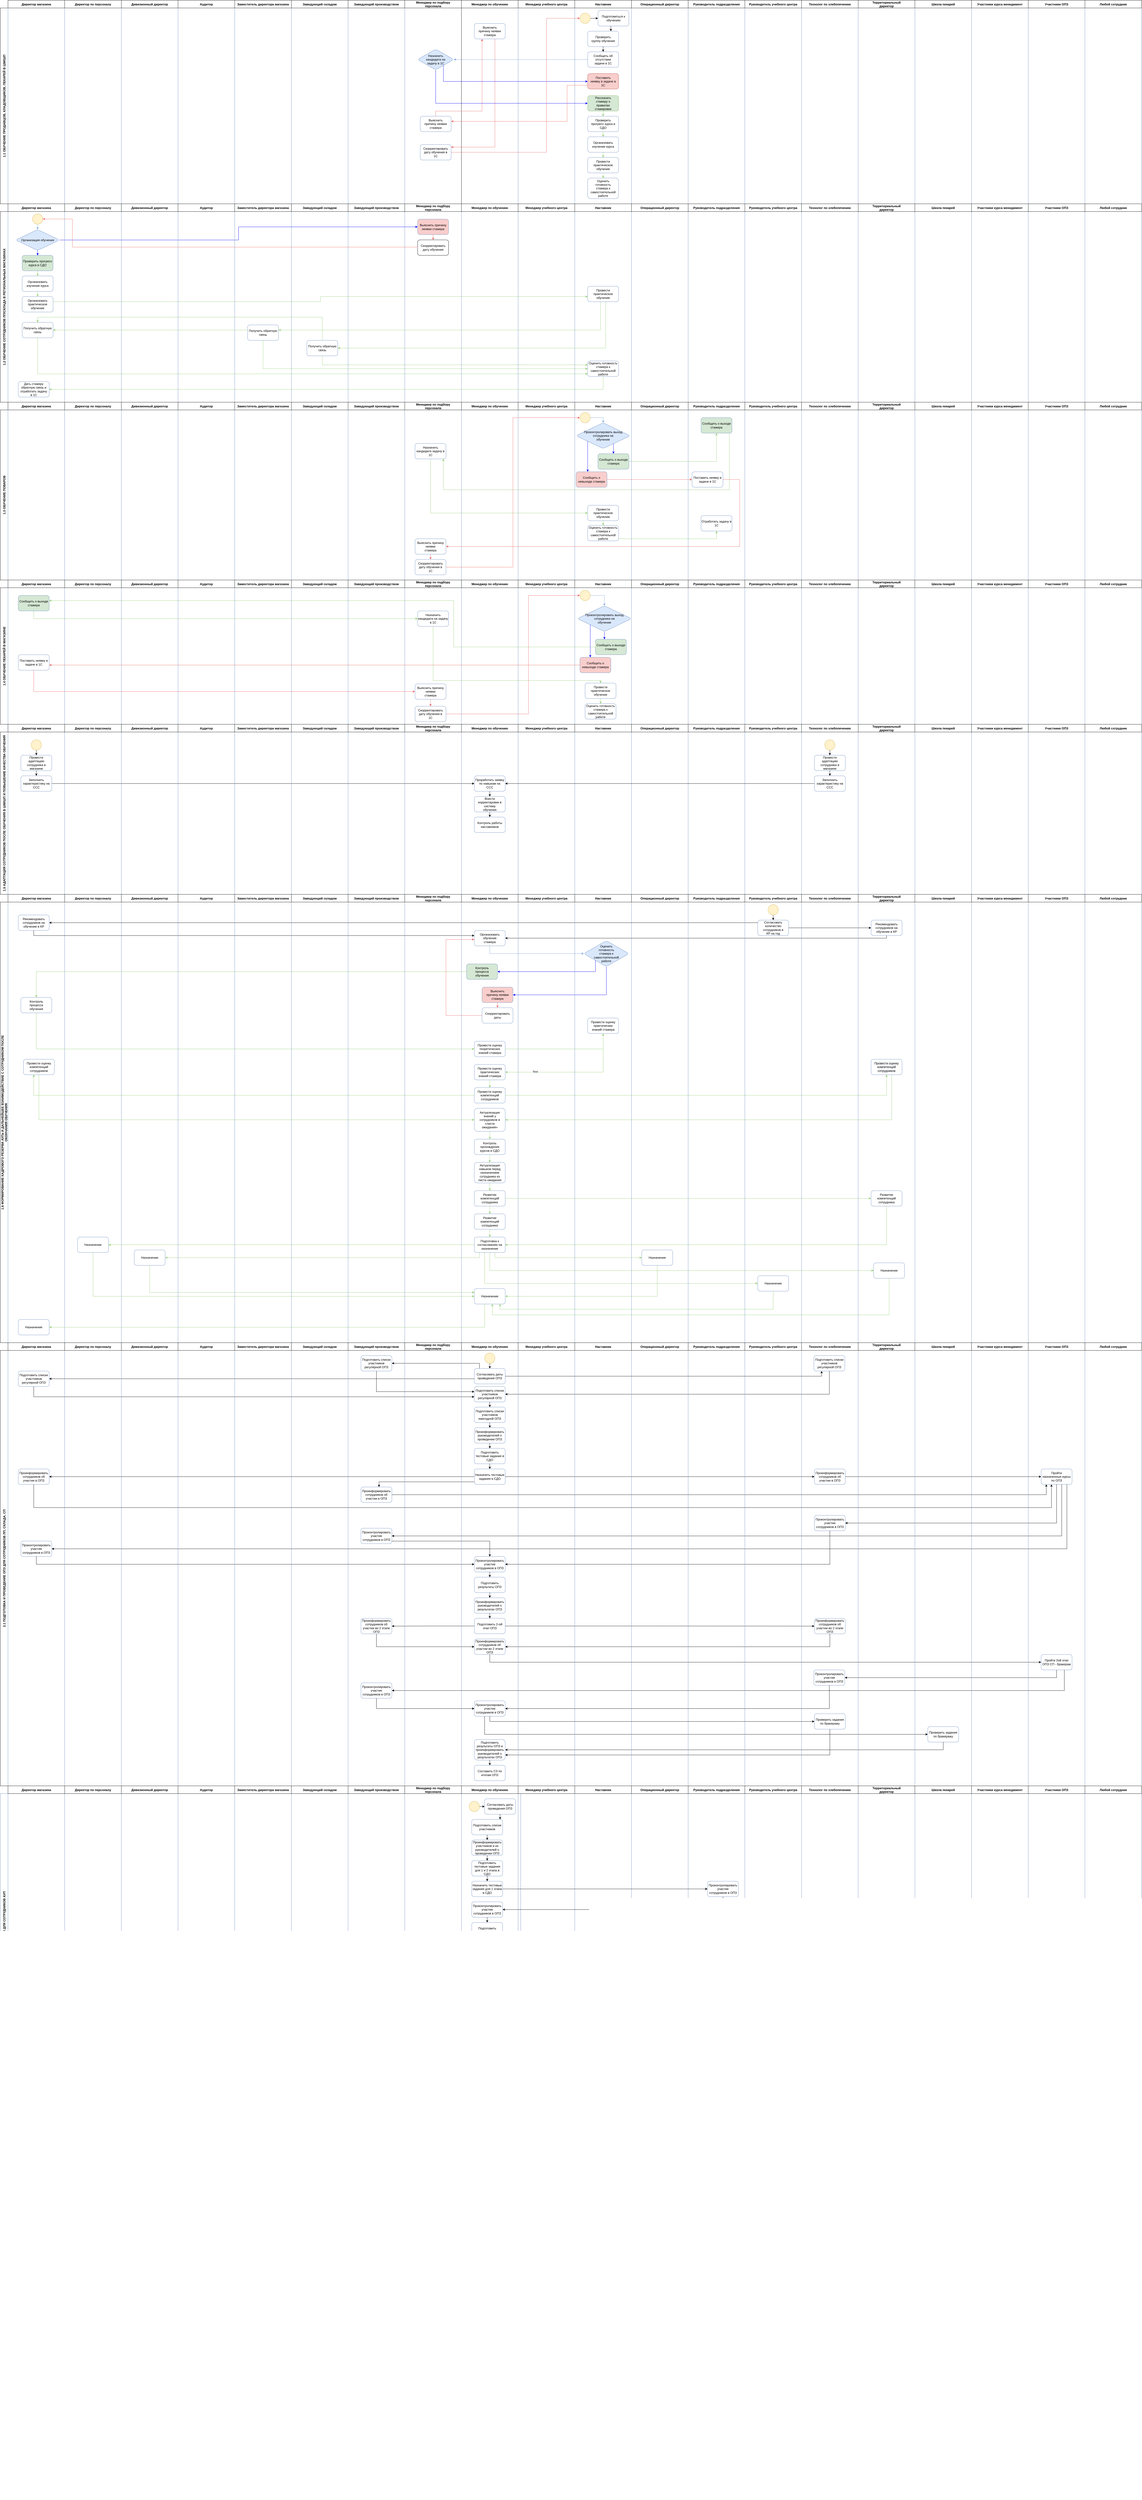 <mxfile version="16.6.4" type="github">
  <diagram id="fFlEUpZXtfTeXCQbkwiQ" name="Page-1">
    <mxGraphModel dx="1182" dy="735" grid="1" gridSize="10" guides="1" tooltips="1" connect="1" arrows="1" fold="1" page="1" pageScale="1" pageWidth="827" pageHeight="1169" math="0" shadow="0">
      <root>
        <mxCell id="0" />
        <mxCell id="1" parent="0" />
        <mxCell id="eqQA4lfSKHyX5kI4RP5Z-15" value="1.1 ОБУЧЕНИЕ ПРОДАВЦОВ, КЛАДОВЩИКОВ, ПЕКАРЕЙ В ШМ/ШП" style="swimlane;horizontal=0;startSize=30;" parent="1" vertex="1">
          <mxGeometry x="150" y="330" width="4430" height="760" as="geometry">
            <mxRectangle x="150" y="330" width="30" height="760" as="alternateBounds" />
          </mxGeometry>
        </mxCell>
        <mxCell id="NC5JwLWtMo88vSyOJF6L-325" value="" style="swimlane;startSize=0;shadow=0;sketch=0;strokeColor=#6C8EBF;" parent="eqQA4lfSKHyX5kI4RP5Z-15" vertex="1">
          <mxGeometry x="1790" width="220" height="760" as="geometry" />
        </mxCell>
        <mxCell id="NC5JwLWtMo88vSyOJF6L-321" value="" style="swimlane;startSize=0;" parent="NC5JwLWtMo88vSyOJF6L-325" vertex="1">
          <mxGeometry x="-220" width="220" height="760" as="geometry">
            <mxRectangle y="30" width="50" height="40" as="alternateBounds" />
          </mxGeometry>
        </mxCell>
        <mxCell id="NC5JwLWtMo88vSyOJF6L-436" value="&#xa;&#xa;Назначить&#xa;кандидата на&#xa;задачу в 1С&#xa;&#xa;" style="rhombus;whiteSpace=wrap;html=1;strokeColor=#6c8ebf;rounded=1;fillColor=#dae8fc;" parent="NC5JwLWtMo88vSyOJF6L-321" vertex="1">
          <mxGeometry x="50" y="160" width="140" height="80" as="geometry" />
        </mxCell>
        <mxCell id="NC5JwLWtMo88vSyOJF6L-442" value="&#xa;&#xa;Выяснить&#xa;причину неявки&#xa;стажера&#xa;&#xa;" style="whiteSpace=wrap;html=1;rounded=1;strokeColor=#6C8EBF;" parent="NC5JwLWtMo88vSyOJF6L-321" vertex="1">
          <mxGeometry x="60" y="420" width="120" height="60" as="geometry" />
        </mxCell>
        <mxCell id="NC5JwLWtMo88vSyOJF6L-447" value="Скорректировать&lt;br&gt;дату обучения в&lt;br&gt;1С" style="whiteSpace=wrap;html=1;strokeColor=#6C8EBF;rounded=1;" parent="NC5JwLWtMo88vSyOJF6L-321" vertex="1">
          <mxGeometry x="60" y="530" width="120" height="60" as="geometry" />
        </mxCell>
        <mxCell id="NC5JwLWtMo88vSyOJF6L-445" value="&#xa;&#xa;Выяснить&#xa;причину неявки&#xa;стажера&#xa;&#xa;" style="whiteSpace=wrap;html=1;rounded=1;strokeColor=#6C8EBF;" parent="NC5JwLWtMo88vSyOJF6L-325" vertex="1">
          <mxGeometry x="50" y="60" width="120" height="60" as="geometry" />
        </mxCell>
        <mxCell id="NC5JwLWtMo88vSyOJF6L-446" value="" style="edgeStyle=orthogonalEdgeStyle;rounded=0;orthogonalLoop=1;jettySize=auto;html=1;strokeColor=#EA6B66;" parent="NC5JwLWtMo88vSyOJF6L-325" source="NC5JwLWtMo88vSyOJF6L-442" target="NC5JwLWtMo88vSyOJF6L-445" edge="1">
          <mxGeometry relative="1" as="geometry">
            <Array as="points">
              <mxPoint x="-100" y="400" />
              <mxPoint x="80" y="400" />
            </Array>
          </mxGeometry>
        </mxCell>
        <mxCell id="NC5JwLWtMo88vSyOJF6L-448" value="" style="edgeStyle=orthogonalEdgeStyle;rounded=0;orthogonalLoop=1;jettySize=auto;html=1;strokeColor=#EA6B66;" parent="NC5JwLWtMo88vSyOJF6L-325" source="NC5JwLWtMo88vSyOJF6L-445" target="NC5JwLWtMo88vSyOJF6L-447" edge="1">
          <mxGeometry relative="1" as="geometry">
            <Array as="points">
              <mxPoint x="130" y="540" />
            </Array>
          </mxGeometry>
        </mxCell>
        <mxCell id="NC5JwLWtMo88vSyOJF6L-326" value="" style="swimlane;startSize=0;shadow=0;sketch=0;strokeColor=#6C8EBF;" parent="eqQA4lfSKHyX5kI4RP5Z-15" vertex="1">
          <mxGeometry x="2010" width="220" height="760" as="geometry" />
        </mxCell>
        <mxCell id="NC5JwLWtMo88vSyOJF6L-327" value="" style="swimlane;startSize=0;shadow=0;sketch=0;strokeColor=#6C8EBF;" parent="eqQA4lfSKHyX5kI4RP5Z-15" vertex="1">
          <mxGeometry x="2230" width="220" height="760" as="geometry" />
        </mxCell>
        <mxCell id="NC5JwLWtMo88vSyOJF6L-384" value="&#xa;&#xa;Подготовиться к&#xa;обучению&#xa;&#xa;" style="rounded=1;whiteSpace=wrap;html=1;strokeColor=#6C8EBF;" parent="NC5JwLWtMo88vSyOJF6L-327" vertex="1">
          <mxGeometry x="90" y="10" width="120" height="60" as="geometry" />
        </mxCell>
        <mxCell id="NC5JwLWtMo88vSyOJF6L-432" value="&#xa;&#xa;Проверить&#xa;группу обучения&#xa;&#xa;" style="whiteSpace=wrap;html=1;strokeColor=#6C8EBF;rounded=1;" parent="NC5JwLWtMo88vSyOJF6L-327" vertex="1">
          <mxGeometry x="50" y="90" width="120" height="60" as="geometry" />
        </mxCell>
        <mxCell id="NC5JwLWtMo88vSyOJF6L-433" value="" style="edgeStyle=orthogonalEdgeStyle;rounded=0;orthogonalLoop=1;jettySize=auto;html=1;strokeColor=#000000;" parent="NC5JwLWtMo88vSyOJF6L-327" source="NC5JwLWtMo88vSyOJF6L-384" edge="1">
          <mxGeometry relative="1" as="geometry">
            <mxPoint x="140" y="90" as="targetPoint" />
            <Array as="points">
              <mxPoint x="140" y="90" />
            </Array>
          </mxGeometry>
        </mxCell>
        <mxCell id="NC5JwLWtMo88vSyOJF6L-434" value="&#xa;&#xa;Сообщить об&#xa;отсутствии&#xa;задачи в 1С&#xa;&#xa;" style="whiteSpace=wrap;html=1;strokeColor=#6C8EBF;rounded=1;" parent="NC5JwLWtMo88vSyOJF6L-327" vertex="1">
          <mxGeometry x="50" y="170" width="120" height="60" as="geometry" />
        </mxCell>
        <mxCell id="NC5JwLWtMo88vSyOJF6L-435" value="" style="edgeStyle=orthogonalEdgeStyle;rounded=0;orthogonalLoop=1;jettySize=auto;html=1;strokeColor=#000000;" parent="NC5JwLWtMo88vSyOJF6L-327" source="NC5JwLWtMo88vSyOJF6L-432" target="NC5JwLWtMo88vSyOJF6L-434" edge="1">
          <mxGeometry relative="1" as="geometry" />
        </mxCell>
        <mxCell id="NC5JwLWtMo88vSyOJF6L-438" value="&#xa;&#xa;Поставить&#xa;неявку в задаче в&#xa;1С&#xa;&#xa;" style="whiteSpace=wrap;html=1;fillColor=#f8cecc;strokeColor=#b85450;rounded=1;" parent="NC5JwLWtMo88vSyOJF6L-327" vertex="1">
          <mxGeometry x="50" y="254.5" width="120" height="60" as="geometry" />
        </mxCell>
        <mxCell id="NC5JwLWtMo88vSyOJF6L-440" value="&#xa;&#xa;Рассказать&#xa;стажеру о&#xa;правилах&#xa;стажировки&#xa;&#xa;" style="whiteSpace=wrap;html=1;fillColor=#d5e8d4;strokeColor=#82b366;rounded=1;" parent="NC5JwLWtMo88vSyOJF6L-327" vertex="1">
          <mxGeometry x="50" y="340" width="120" height="60" as="geometry" />
        </mxCell>
        <mxCell id="NC5JwLWtMo88vSyOJF6L-451" value="&#xa;&#xa;Проверить&#xa;прогресс курса в&#xa;СДО&#xa;&#xa;" style="whiteSpace=wrap;html=1;rounded=1;strokeColor=#6C8EBF;" parent="NC5JwLWtMo88vSyOJF6L-327" vertex="1">
          <mxGeometry x="50" y="420" width="120" height="60" as="geometry" />
        </mxCell>
        <mxCell id="NC5JwLWtMo88vSyOJF6L-452" value="" style="edgeStyle=orthogonalEdgeStyle;rounded=0;orthogonalLoop=1;jettySize=auto;html=1;strokeColor=#97D077;" parent="NC5JwLWtMo88vSyOJF6L-327" source="NC5JwLWtMo88vSyOJF6L-440" target="NC5JwLWtMo88vSyOJF6L-451" edge="1">
          <mxGeometry relative="1" as="geometry" />
        </mxCell>
        <mxCell id="NC5JwLWtMo88vSyOJF6L-453" value="&#xa;&#xa;Организовать&#xa;изучение курса&#xa;&#xa;" style="whiteSpace=wrap;html=1;strokeColor=#6C8EBF;rounded=1;" parent="NC5JwLWtMo88vSyOJF6L-327" vertex="1">
          <mxGeometry x="50" y="500" width="120" height="60" as="geometry" />
        </mxCell>
        <mxCell id="NC5JwLWtMo88vSyOJF6L-454" value="" style="edgeStyle=orthogonalEdgeStyle;rounded=0;orthogonalLoop=1;jettySize=auto;html=1;strokeColor=#97D077;" parent="NC5JwLWtMo88vSyOJF6L-327" source="NC5JwLWtMo88vSyOJF6L-451" target="NC5JwLWtMo88vSyOJF6L-453" edge="1">
          <mxGeometry relative="1" as="geometry" />
        </mxCell>
        <mxCell id="NC5JwLWtMo88vSyOJF6L-455" value="&#xa;&#xa;Провести&#xa;практическое&#xa;обучение&#xa;&#xa;" style="whiteSpace=wrap;html=1;strokeColor=#6C8EBF;rounded=1;" parent="NC5JwLWtMo88vSyOJF6L-327" vertex="1">
          <mxGeometry x="50" y="580" width="120" height="60" as="geometry" />
        </mxCell>
        <mxCell id="NC5JwLWtMo88vSyOJF6L-456" value="" style="edgeStyle=orthogonalEdgeStyle;rounded=0;orthogonalLoop=1;jettySize=auto;html=1;strokeColor=#97D077;" parent="NC5JwLWtMo88vSyOJF6L-327" source="NC5JwLWtMo88vSyOJF6L-453" target="NC5JwLWtMo88vSyOJF6L-455" edge="1">
          <mxGeometry relative="1" as="geometry" />
        </mxCell>
        <mxCell id="NC5JwLWtMo88vSyOJF6L-457" value="Оценить&lt;br&gt;готовность&lt;br&gt;стажера к&lt;br&gt;самостоятельной&lt;br&gt;работе" style="whiteSpace=wrap;html=1;strokeColor=#6C8EBF;rounded=1;" parent="NC5JwLWtMo88vSyOJF6L-327" vertex="1">
          <mxGeometry x="50" y="660" width="120" height="80" as="geometry" />
        </mxCell>
        <mxCell id="NC5JwLWtMo88vSyOJF6L-458" value="" style="edgeStyle=orthogonalEdgeStyle;rounded=0;orthogonalLoop=1;jettySize=auto;html=1;strokeColor=#97D077;" parent="NC5JwLWtMo88vSyOJF6L-327" source="NC5JwLWtMo88vSyOJF6L-455" target="NC5JwLWtMo88vSyOJF6L-457" edge="1">
          <mxGeometry relative="1" as="geometry" />
        </mxCell>
        <mxCell id="bMQx-SNy2jN6vx5vKWpJ-229" value="" style="edgeStyle=orthogonalEdgeStyle;rounded=0;orthogonalLoop=1;jettySize=auto;html=1;strokeColor=#000000;" parent="NC5JwLWtMo88vSyOJF6L-327" source="bMQx-SNy2jN6vx5vKWpJ-228" target="NC5JwLWtMo88vSyOJF6L-384" edge="1">
          <mxGeometry relative="1" as="geometry" />
        </mxCell>
        <mxCell id="bMQx-SNy2jN6vx5vKWpJ-228" value="" style="ellipse;whiteSpace=wrap;html=1;shadow=0;strokeColor=#d6b656;fillColor=#fff2cc;" parent="NC5JwLWtMo88vSyOJF6L-327" vertex="1">
          <mxGeometry x="20" y="20" width="40" height="40" as="geometry" />
        </mxCell>
        <mxCell id="NC5JwLWtMo88vSyOJF6L-328" value="" style="swimlane;startSize=0;shadow=0;sketch=0;strokeColor=#6C8EBF;" parent="eqQA4lfSKHyX5kI4RP5Z-15" vertex="1">
          <mxGeometry x="2450" width="220" height="760" as="geometry" />
        </mxCell>
        <mxCell id="NC5JwLWtMo88vSyOJF6L-329" value="" style="swimlane;startSize=0;shadow=0;sketch=0;strokeColor=#6C8EBF;" parent="eqQA4lfSKHyX5kI4RP5Z-15" vertex="1">
          <mxGeometry x="2670" width="220" height="760" as="geometry" />
        </mxCell>
        <mxCell id="NC5JwLWtMo88vSyOJF6L-330" value="" style="swimlane;startSize=0;shadow=0;sketch=0;strokeColor=#6C8EBF;" parent="eqQA4lfSKHyX5kI4RP5Z-15" vertex="1">
          <mxGeometry x="2890" width="220" height="760" as="geometry" />
        </mxCell>
        <mxCell id="NC5JwLWtMo88vSyOJF6L-331" value="" style="swimlane;startSize=0;shadow=0;sketch=0;strokeColor=#6C8EBF;" parent="eqQA4lfSKHyX5kI4RP5Z-15" vertex="1">
          <mxGeometry x="3110" width="220" height="760" as="geometry" />
        </mxCell>
        <mxCell id="NC5JwLWtMo88vSyOJF6L-332" value="" style="swimlane;startSize=0;shadow=0;sketch=0;strokeColor=#6C8EBF;" parent="eqQA4lfSKHyX5kI4RP5Z-15" vertex="1">
          <mxGeometry x="3330" width="220" height="760" as="geometry" />
        </mxCell>
        <mxCell id="NC5JwLWtMo88vSyOJF6L-333" value="" style="swimlane;startSize=0;shadow=0;sketch=0;strokeColor=#6C8EBF;" parent="eqQA4lfSKHyX5kI4RP5Z-15" vertex="1">
          <mxGeometry x="3550" width="220" height="760" as="geometry" />
        </mxCell>
        <mxCell id="NC5JwLWtMo88vSyOJF6L-334" value="" style="swimlane;startSize=0;shadow=0;sketch=0;strokeColor=#6C8EBF;" parent="eqQA4lfSKHyX5kI4RP5Z-15" vertex="1">
          <mxGeometry x="3770" width="220" height="760" as="geometry" />
        </mxCell>
        <mxCell id="NC5JwLWtMo88vSyOJF6L-335" value="" style="swimlane;startSize=0;shadow=0;sketch=0;strokeColor=#6C8EBF;" parent="eqQA4lfSKHyX5kI4RP5Z-15" vertex="1">
          <mxGeometry x="3990" width="440" height="760" as="geometry" />
        </mxCell>
        <mxCell id="NC5JwLWtMo88vSyOJF6L-459" value="" style="swimlane;startSize=0;shadow=0;sketch=0;strokeColor=#6C8EBF;" parent="NC5JwLWtMo88vSyOJF6L-335" vertex="1">
          <mxGeometry x="220" width="220" height="760" as="geometry" />
        </mxCell>
        <mxCell id="NC5JwLWtMo88vSyOJF6L-337" value="" style="swimlane;startSize=0;shadow=0;sketch=0;strokeColor=#6C8EBF;" parent="eqQA4lfSKHyX5kI4RP5Z-15" vertex="1">
          <mxGeometry x="1350" width="220" height="760" as="geometry" />
        </mxCell>
        <mxCell id="NC5JwLWtMo88vSyOJF6L-338" value="" style="swimlane;startSize=0;shadow=0;sketch=0;strokeColor=#6C8EBF;" parent="eqQA4lfSKHyX5kI4RP5Z-15" vertex="1">
          <mxGeometry x="1130" width="220" height="760" as="geometry" />
        </mxCell>
        <mxCell id="NC5JwLWtMo88vSyOJF6L-339" value="" style="swimlane;startSize=0;shadow=0;sketch=0;strokeColor=#6C8EBF;" parent="eqQA4lfSKHyX5kI4RP5Z-15" vertex="1">
          <mxGeometry x="910" width="220" height="760" as="geometry" />
        </mxCell>
        <mxCell id="NC5JwLWtMo88vSyOJF6L-340" value="" style="swimlane;startSize=0;shadow=0;sketch=0;strokeColor=#6C8EBF;" parent="eqQA4lfSKHyX5kI4RP5Z-15" vertex="1">
          <mxGeometry x="690" width="220" height="760" as="geometry" />
        </mxCell>
        <mxCell id="NC5JwLWtMo88vSyOJF6L-341" value="" style="swimlane;startSize=0;shadow=0;sketch=0;strokeColor=#6C8EBF;" parent="eqQA4lfSKHyX5kI4RP5Z-15" vertex="1">
          <mxGeometry x="470" width="220" height="760" as="geometry" />
        </mxCell>
        <mxCell id="NC5JwLWtMo88vSyOJF6L-342" value="" style="swimlane;startSize=0;shadow=0;sketch=0;strokeColor=#6C8EBF;" parent="eqQA4lfSKHyX5kI4RP5Z-15" vertex="1">
          <mxGeometry x="250" width="220" height="760" as="geometry" />
        </mxCell>
        <mxCell id="NC5JwLWtMo88vSyOJF6L-343" value="" style="swimlane;startSize=0;shadow=0;sketch=0;strokeColor=#6C8EBF;" parent="eqQA4lfSKHyX5kI4RP5Z-15" vertex="1">
          <mxGeometry x="30" width="220" height="760" as="geometry" />
        </mxCell>
        <mxCell id="NC5JwLWtMo88vSyOJF6L-437" value="" style="edgeStyle=orthogonalEdgeStyle;rounded=0;orthogonalLoop=1;jettySize=auto;html=1;strokeColor=#7EA6E0;" parent="eqQA4lfSKHyX5kI4RP5Z-15" source="NC5JwLWtMo88vSyOJF6L-434" target="NC5JwLWtMo88vSyOJF6L-436" edge="1">
          <mxGeometry relative="1" as="geometry" />
        </mxCell>
        <mxCell id="NC5JwLWtMo88vSyOJF6L-439" value="" style="edgeStyle=orthogonalEdgeStyle;rounded=0;orthogonalLoop=1;jettySize=auto;html=1;strokeColor=#0000FF;" parent="eqQA4lfSKHyX5kI4RP5Z-15" source="NC5JwLWtMo88vSyOJF6L-436" target="NC5JwLWtMo88vSyOJF6L-438" edge="1">
          <mxGeometry relative="1" as="geometry">
            <Array as="points">
              <mxPoint x="1720" y="285" />
            </Array>
          </mxGeometry>
        </mxCell>
        <mxCell id="NC5JwLWtMo88vSyOJF6L-441" value="" style="edgeStyle=orthogonalEdgeStyle;rounded=0;orthogonalLoop=1;jettySize=auto;html=1;strokeColor=#0000FF;" parent="eqQA4lfSKHyX5kI4RP5Z-15" source="NC5JwLWtMo88vSyOJF6L-436" target="NC5JwLWtMo88vSyOJF6L-440" edge="1">
          <mxGeometry relative="1" as="geometry">
            <Array as="points">
              <mxPoint x="1690" y="370" />
            </Array>
          </mxGeometry>
        </mxCell>
        <mxCell id="NC5JwLWtMo88vSyOJF6L-443" value="" style="edgeStyle=orthogonalEdgeStyle;rounded=0;orthogonalLoop=1;jettySize=auto;html=1;strokeColor=#EA6B66;" parent="eqQA4lfSKHyX5kI4RP5Z-15" source="NC5JwLWtMo88vSyOJF6L-438" target="NC5JwLWtMo88vSyOJF6L-442" edge="1">
          <mxGeometry relative="1" as="geometry">
            <Array as="points">
              <mxPoint x="2200" y="300" />
              <mxPoint x="2200" y="440" />
            </Array>
          </mxGeometry>
        </mxCell>
        <mxCell id="NC5JwLWtMo88vSyOJF6L-450" value="" style="edgeStyle=orthogonalEdgeStyle;rounded=0;orthogonalLoop=1;jettySize=auto;html=1;strokeColor=#EA6B66;" parent="eqQA4lfSKHyX5kI4RP5Z-15" source="NC5JwLWtMo88vSyOJF6L-447" target="bMQx-SNy2jN6vx5vKWpJ-228" edge="1">
          <mxGeometry relative="1" as="geometry">
            <mxPoint x="2250" y="40" as="targetPoint" />
            <Array as="points">
              <mxPoint x="2120" y="560" />
              <mxPoint x="2120" y="40" />
            </Array>
          </mxGeometry>
        </mxCell>
        <mxCell id="eqQA4lfSKHyX5kI4RP5Z-278" value="1.2 ОБУЧЕНИЕ СОТРУДНИКОВ ЛП/СКЛАДА В РЕГИОНАЛЬНЫХ МАГАЗИНАХ" style="swimlane;horizontal=0;startSize=30;" parent="1" vertex="1">
          <mxGeometry x="150" y="1120" width="4430" height="740" as="geometry">
            <mxRectangle x="150" y="1120" width="30" height="740" as="alternateBounds" />
          </mxGeometry>
        </mxCell>
        <mxCell id="NC5JwLWtMo88vSyOJF6L-55" value="" style="swimlane;startSize=0;shadow=0;strokeColor=#6C8EBF;" parent="eqQA4lfSKHyX5kI4RP5Z-278" vertex="1">
          <mxGeometry x="30" width="220" height="740" as="geometry" />
        </mxCell>
        <mxCell id="NC5JwLWtMo88vSyOJF6L-56" value="&#xa;&#xa;Организация обучения&#xa;&#xa;" style="rhombus;whiteSpace=wrap;html=1;rounded=1;fillColor=#dae8fc;strokeColor=#6c8ebf;" parent="NC5JwLWtMo88vSyOJF6L-55" vertex="1">
          <mxGeometry x="30" y="70" width="170" height="81" as="geometry" />
        </mxCell>
        <mxCell id="NC5JwLWtMo88vSyOJF6L-57" value="&#xa;&#xa;Проверить прогресс курса в СДО&#xa;&#xa;" style="whiteSpace=wrap;html=1;fillColor=#D5E8D4;strokeColor=#6c8ebf;rounded=1;" parent="NC5JwLWtMo88vSyOJF6L-55" vertex="1">
          <mxGeometry x="55" y="170" width="120" height="60" as="geometry" />
        </mxCell>
        <mxCell id="NC5JwLWtMo88vSyOJF6L-58" value="" style="edgeStyle=orthogonalEdgeStyle;rounded=0;orthogonalLoop=1;jettySize=auto;html=1;strokeColor=#0000FF;" parent="NC5JwLWtMo88vSyOJF6L-55" source="NC5JwLWtMo88vSyOJF6L-56" target="NC5JwLWtMo88vSyOJF6L-57" edge="1">
          <mxGeometry relative="1" as="geometry" />
        </mxCell>
        <mxCell id="NC5JwLWtMo88vSyOJF6L-59" value="&#xa;&#xa;Организовать изучение курса&#xa;&#xa;" style="whiteSpace=wrap;html=1;fillColor=#FFFFFF;strokeColor=#6c8ebf;rounded=1;" parent="NC5JwLWtMo88vSyOJF6L-55" vertex="1">
          <mxGeometry x="55" y="250" width="120" height="60" as="geometry" />
        </mxCell>
        <mxCell id="NC5JwLWtMo88vSyOJF6L-60" value="" style="edgeStyle=orthogonalEdgeStyle;rounded=0;orthogonalLoop=1;jettySize=auto;html=1;strokeColor=#97D077;" parent="NC5JwLWtMo88vSyOJF6L-55" source="NC5JwLWtMo88vSyOJF6L-57" target="NC5JwLWtMo88vSyOJF6L-59" edge="1">
          <mxGeometry relative="1" as="geometry" />
        </mxCell>
        <mxCell id="NC5JwLWtMo88vSyOJF6L-61" value="&#xa;&#xa;Организовать&#xa;практическое обучение&#xa;&#xa;" style="whiteSpace=wrap;html=1;fillColor=#FFFFFF;strokeColor=#6c8ebf;rounded=1;" parent="NC5JwLWtMo88vSyOJF6L-55" vertex="1">
          <mxGeometry x="55" y="330" width="120" height="60" as="geometry" />
        </mxCell>
        <mxCell id="NC5JwLWtMo88vSyOJF6L-62" value="" style="edgeStyle=orthogonalEdgeStyle;rounded=0;orthogonalLoop=1;jettySize=auto;html=1;strokeColor=#97D077;" parent="NC5JwLWtMo88vSyOJF6L-55" source="NC5JwLWtMo88vSyOJF6L-59" target="NC5JwLWtMo88vSyOJF6L-61" edge="1">
          <mxGeometry relative="1" as="geometry" />
        </mxCell>
        <mxCell id="NC5JwLWtMo88vSyOJF6L-63" value="&#xa;&#xa;Получить обратную связь&#xa;&#xa;" style="whiteSpace=wrap;html=1;fillColor=#FFFFFF;strokeColor=#6c8ebf;rounded=1;" parent="NC5JwLWtMo88vSyOJF6L-55" vertex="1">
          <mxGeometry x="55" y="430" width="120" height="60" as="geometry" />
        </mxCell>
        <mxCell id="NC5JwLWtMo88vSyOJF6L-64" value="&#xa;&#xa;Дать стажеру обратную связь и&#xa;отработать задачу&#xa;в 1С&#xa;&#xa;" style="whiteSpace=wrap;html=1;fillColor=#FFFFFF;strokeColor=#6c8ebf;rounded=1;" parent="NC5JwLWtMo88vSyOJF6L-55" vertex="1">
          <mxGeometry x="40" y="660" width="120" height="60" as="geometry" />
        </mxCell>
        <mxCell id="bMQx-SNy2jN6vx5vKWpJ-232" value="" style="edgeStyle=orthogonalEdgeStyle;rounded=0;orthogonalLoop=1;jettySize=auto;html=1;strokeColor=#7EA6E0;" parent="NC5JwLWtMo88vSyOJF6L-55" source="bMQx-SNy2jN6vx5vKWpJ-231" target="NC5JwLWtMo88vSyOJF6L-56" edge="1">
          <mxGeometry relative="1" as="geometry" />
        </mxCell>
        <mxCell id="bMQx-SNy2jN6vx5vKWpJ-231" value="" style="ellipse;whiteSpace=wrap;html=1;shadow=0;strokeColor=#d6b656;fillColor=#fff2cc;" parent="NC5JwLWtMo88vSyOJF6L-55" vertex="1">
          <mxGeometry x="95" y="9" width="40" height="40" as="geometry" />
        </mxCell>
        <mxCell id="NC5JwLWtMo88vSyOJF6L-65" value="" style="swimlane;startSize=0;shadow=0;strokeColor=#6C8EBF;" parent="eqQA4lfSKHyX5kI4RP5Z-278" vertex="1">
          <mxGeometry x="2230" width="220" height="740" as="geometry">
            <mxRectangle x="2380" y="1150" width="50" height="40" as="alternateBounds" />
          </mxGeometry>
        </mxCell>
        <mxCell id="NC5JwLWtMo88vSyOJF6L-66" value="&#xa;&#xa;Провести практическое обучение&#xa;&#xa;" style="whiteSpace=wrap;html=1;fillColor=#FFFFFF;strokeColor=#6c8ebf;rounded=1;" parent="NC5JwLWtMo88vSyOJF6L-65" vertex="1">
          <mxGeometry x="50" y="290" width="120" height="60" as="geometry" />
        </mxCell>
        <mxCell id="NC5JwLWtMo88vSyOJF6L-67" value="&#xa;&#xa;Оценить готовность стажера к&#xa;самостоятельной&#xa;работе&#xa;&#xa;" style="whiteSpace=wrap;html=1;fillColor=#FFFFFF;strokeColor=#6c8ebf;rounded=1;" parent="NC5JwLWtMo88vSyOJF6L-65" vertex="1">
          <mxGeometry x="50" y="580" width="120" height="60" as="geometry" />
        </mxCell>
        <mxCell id="NC5JwLWtMo88vSyOJF6L-68" value="" style="swimlane;startSize=0;shadow=0;strokeColor=#6C8EBF;" parent="eqQA4lfSKHyX5kI4RP5Z-278" vertex="1">
          <mxGeometry x="910" width="220" height="740" as="geometry" />
        </mxCell>
        <mxCell id="NC5JwLWtMo88vSyOJF6L-69" value="&#xa;&#xa;Получить обратную связь&#xa;&#xa;" style="whiteSpace=wrap;html=1;fillColor=#FFFFFF;strokeColor=#6c8ebf;rounded=1;" parent="NC5JwLWtMo88vSyOJF6L-68" vertex="1">
          <mxGeometry x="50" y="440" width="120" height="60" as="geometry" />
        </mxCell>
        <mxCell id="NC5JwLWtMo88vSyOJF6L-70" value="" style="swimlane;startSize=0;shadow=0;strokeColor=#6C8EBF;" parent="eqQA4lfSKHyX5kI4RP5Z-278" vertex="1">
          <mxGeometry x="1130" width="220" height="740" as="geometry" />
        </mxCell>
        <mxCell id="NC5JwLWtMo88vSyOJF6L-71" value="&#xa;&#xa;Получить обратную связь&#xa;&#xa;" style="whiteSpace=wrap;html=1;fillColor=#FFFFFF;strokeColor=#6c8ebf;rounded=1;" parent="NC5JwLWtMo88vSyOJF6L-70" vertex="1">
          <mxGeometry x="60" y="500" width="120" height="60" as="geometry" />
        </mxCell>
        <mxCell id="NC5JwLWtMo88vSyOJF6L-72" value="" style="swimlane;startSize=0;shadow=0;strokeColor=#6C8EBF;" parent="eqQA4lfSKHyX5kI4RP5Z-278" vertex="1">
          <mxGeometry x="1570" width="220" height="740" as="geometry" />
        </mxCell>
        <mxCell id="NC5JwLWtMo88vSyOJF6L-73" value="" style="swimlane;startSize=0;shadow=0;strokeColor=#6C8EBF;" parent="NC5JwLWtMo88vSyOJF6L-72" vertex="1">
          <mxGeometry x="-220" width="220" height="740" as="geometry" />
        </mxCell>
        <mxCell id="NC5JwLWtMo88vSyOJF6L-74" value="&#xa;&#xa;Выяснить причину&#xa;неявки стажера&#xa;&#xa;" style="whiteSpace=wrap;html=1;fillColor=#F8CECC;strokeColor=#6c8ebf;rounded=1;" parent="NC5JwLWtMo88vSyOJF6L-72" vertex="1">
          <mxGeometry x="50" y="29.5" width="120" height="60" as="geometry" />
        </mxCell>
        <mxCell id="bMQx-SNy2jN6vx5vKWpJ-1" value="Скорректировать дату обучения" style="whiteSpace=wrap;html=1;rounded=1;" parent="NC5JwLWtMo88vSyOJF6L-72" vertex="1">
          <mxGeometry x="50" y="110" width="120" height="60" as="geometry" />
        </mxCell>
        <mxCell id="bMQx-SNy2jN6vx5vKWpJ-2" value="" style="edgeStyle=orthogonalEdgeStyle;rounded=0;orthogonalLoop=1;jettySize=auto;html=1;strokeColor=#EA6B66;" parent="NC5JwLWtMo88vSyOJF6L-72" source="NC5JwLWtMo88vSyOJF6L-74" target="bMQx-SNy2jN6vx5vKWpJ-1" edge="1">
          <mxGeometry relative="1" as="geometry" />
        </mxCell>
        <mxCell id="NC5JwLWtMo88vSyOJF6L-75" value="" style="edgeStyle=orthogonalEdgeStyle;rounded=0;orthogonalLoop=1;jettySize=auto;html=1;strokeColor=#0000FF;" parent="eqQA4lfSKHyX5kI4RP5Z-278" source="NC5JwLWtMo88vSyOJF6L-56" target="NC5JwLWtMo88vSyOJF6L-74" edge="1">
          <mxGeometry relative="1" as="geometry" />
        </mxCell>
        <mxCell id="NC5JwLWtMo88vSyOJF6L-76" value="" style="edgeStyle=orthogonalEdgeStyle;rounded=0;orthogonalLoop=1;jettySize=auto;html=1;strokeColor=#97D077;" parent="eqQA4lfSKHyX5kI4RP5Z-278" source="NC5JwLWtMo88vSyOJF6L-61" target="NC5JwLWtMo88vSyOJF6L-66" edge="1">
          <mxGeometry relative="1" as="geometry">
            <Array as="points">
              <mxPoint x="1243" y="350" />
              <mxPoint x="1243" y="330" />
            </Array>
          </mxGeometry>
        </mxCell>
        <mxCell id="NC5JwLWtMo88vSyOJF6L-77" value="" style="edgeStyle=orthogonalEdgeStyle;rounded=0;orthogonalLoop=1;jettySize=auto;html=1;strokeColor=#97D077;startArrow=none;" parent="eqQA4lfSKHyX5kI4RP5Z-278" target="NC5JwLWtMo88vSyOJF6L-63" edge="1">
          <mxGeometry relative="1" as="geometry">
            <Array as="points">
              <mxPoint x="410" y="410" />
              <mxPoint x="410" y="410" />
            </Array>
            <mxPoint x="710" y="410" as="sourcePoint" />
          </mxGeometry>
        </mxCell>
        <mxCell id="NC5JwLWtMo88vSyOJF6L-78" value="" style="edgeStyle=orthogonalEdgeStyle;rounded=0;orthogonalLoop=1;jettySize=auto;html=1;strokeColor=#97D077;" parent="eqQA4lfSKHyX5kI4RP5Z-278" source="NC5JwLWtMo88vSyOJF6L-66" target="NC5JwLWtMo88vSyOJF6L-69" edge="1">
          <mxGeometry relative="1" as="geometry">
            <Array as="points">
              <mxPoint x="2330" y="460" />
            </Array>
          </mxGeometry>
        </mxCell>
        <mxCell id="NC5JwLWtMo88vSyOJF6L-79" value="" style="edgeStyle=orthogonalEdgeStyle;rounded=0;orthogonalLoop=1;jettySize=auto;html=1;strokeColor=#97D077;" parent="eqQA4lfSKHyX5kI4RP5Z-278" source="NC5JwLWtMo88vSyOJF6L-66" target="NC5JwLWtMo88vSyOJF6L-71" edge="1">
          <mxGeometry relative="1" as="geometry">
            <Array as="points">
              <mxPoint x="2350" y="530" />
            </Array>
          </mxGeometry>
        </mxCell>
        <mxCell id="NC5JwLWtMo88vSyOJF6L-80" value="" style="edgeStyle=orthogonalEdgeStyle;rounded=0;orthogonalLoop=1;jettySize=auto;html=1;strokeColor=#97D077;" parent="eqQA4lfSKHyX5kI4RP5Z-278" source="NC5JwLWtMo88vSyOJF6L-63" target="NC5JwLWtMo88vSyOJF6L-67" edge="1">
          <mxGeometry relative="1" as="geometry">
            <Array as="points">
              <mxPoint x="145" y="630" />
            </Array>
          </mxGeometry>
        </mxCell>
        <mxCell id="NC5JwLWtMo88vSyOJF6L-81" value="" style="edgeStyle=orthogonalEdgeStyle;rounded=0;orthogonalLoop=1;jettySize=auto;html=1;strokeColor=#97D077;entryX=0;entryY=0.5;entryDx=0;entryDy=0;" parent="eqQA4lfSKHyX5kI4RP5Z-278" source="NC5JwLWtMo88vSyOJF6L-69" target="NC5JwLWtMo88vSyOJF6L-67" edge="1">
          <mxGeometry relative="1" as="geometry">
            <mxPoint x="1020" y="580" as="targetPoint" />
            <Array as="points">
              <mxPoint x="1020" y="610" />
            </Array>
          </mxGeometry>
        </mxCell>
        <mxCell id="NC5JwLWtMo88vSyOJF6L-82" value="" style="edgeStyle=orthogonalEdgeStyle;rounded=0;orthogonalLoop=1;jettySize=auto;html=1;strokeColor=#97D077;entryX=0;entryY=0.25;entryDx=0;entryDy=0;" parent="eqQA4lfSKHyX5kI4RP5Z-278" source="NC5JwLWtMo88vSyOJF6L-71" target="NC5JwLWtMo88vSyOJF6L-67" edge="1">
          <mxGeometry relative="1" as="geometry">
            <mxPoint x="1250" y="640" as="targetPoint" />
            <Array as="points">
              <mxPoint x="1250" y="595" />
            </Array>
          </mxGeometry>
        </mxCell>
        <mxCell id="NC5JwLWtMo88vSyOJF6L-83" value="" style="edgeStyle=orthogonalEdgeStyle;rounded=0;orthogonalLoop=1;jettySize=auto;html=1;strokeColor=#97D077;" parent="eqQA4lfSKHyX5kI4RP5Z-278" source="NC5JwLWtMo88vSyOJF6L-67" target="NC5JwLWtMo88vSyOJF6L-64" edge="1">
          <mxGeometry relative="1" as="geometry">
            <Array as="points">
              <mxPoint x="2340" y="690" />
            </Array>
          </mxGeometry>
        </mxCell>
        <mxCell id="NC5JwLWtMo88vSyOJF6L-84" value="" style="swimlane;startSize=0;shadow=0;strokeColor=#6C8EBF;" parent="eqQA4lfSKHyX5kI4RP5Z-278" vertex="1">
          <mxGeometry x="250" width="220" height="740" as="geometry" />
        </mxCell>
        <mxCell id="NC5JwLWtMo88vSyOJF6L-85" value="" style="swimlane;startSize=0;shadow=0;strokeColor=#6C8EBF;" parent="eqQA4lfSKHyX5kI4RP5Z-278" vertex="1">
          <mxGeometry x="470" width="220" height="740" as="geometry" />
        </mxCell>
        <mxCell id="NC5JwLWtMo88vSyOJF6L-86" value="" style="edgeStyle=orthogonalEdgeStyle;rounded=0;orthogonalLoop=1;jettySize=auto;html=1;strokeColor=#97D077;endArrow=none;exitX=0.5;exitY=0;exitDx=0;exitDy=0;" parent="eqQA4lfSKHyX5kI4RP5Z-278" source="NC5JwLWtMo88vSyOJF6L-71" target="NC5JwLWtMo88vSyOJF6L-85" edge="1">
          <mxGeometry relative="1" as="geometry">
            <mxPoint x="2310" y="350" as="sourcePoint" />
            <mxPoint x="205" y="410" as="targetPoint" />
            <Array as="points">
              <mxPoint x="1250" y="410" />
            </Array>
          </mxGeometry>
        </mxCell>
        <mxCell id="NC5JwLWtMo88vSyOJF6L-87" value="" style="swimlane;startSize=0;shadow=0;strokeColor=#6C8EBF;" parent="eqQA4lfSKHyX5kI4RP5Z-278" vertex="1">
          <mxGeometry x="690" width="220" height="740" as="geometry" />
        </mxCell>
        <mxCell id="NC5JwLWtMo88vSyOJF6L-88" value="" style="swimlane;startSize=0;shadow=0;strokeColor=#6C8EBF;" parent="eqQA4lfSKHyX5kI4RP5Z-278" vertex="1">
          <mxGeometry x="1790" width="220" height="740" as="geometry" />
        </mxCell>
        <mxCell id="NC5JwLWtMo88vSyOJF6L-89" value="" style="swimlane;startSize=0;shadow=0;strokeColor=#6C8EBF;" parent="eqQA4lfSKHyX5kI4RP5Z-278" vertex="1">
          <mxGeometry x="2010" width="220" height="740" as="geometry" />
        </mxCell>
        <mxCell id="NC5JwLWtMo88vSyOJF6L-90" value="" style="swimlane;startSize=0;shadow=0;strokeColor=#6C8EBF;" parent="eqQA4lfSKHyX5kI4RP5Z-278" vertex="1">
          <mxGeometry x="2450" width="220" height="740" as="geometry" />
        </mxCell>
        <mxCell id="NC5JwLWtMo88vSyOJF6L-91" value="" style="swimlane;startSize=0;shadow=0;strokeColor=#6C8EBF;" parent="eqQA4lfSKHyX5kI4RP5Z-278" vertex="1">
          <mxGeometry x="2670" width="220" height="740" as="geometry" />
        </mxCell>
        <mxCell id="NC5JwLWtMo88vSyOJF6L-92" value="" style="swimlane;startSize=0;shadow=0;strokeColor=#6C8EBF;" parent="eqQA4lfSKHyX5kI4RP5Z-278" vertex="1">
          <mxGeometry x="2890" width="220" height="740" as="geometry" />
        </mxCell>
        <mxCell id="NC5JwLWtMo88vSyOJF6L-93" value="" style="swimlane;startSize=0;shadow=0;strokeColor=#6C8EBF;" parent="eqQA4lfSKHyX5kI4RP5Z-278" vertex="1">
          <mxGeometry x="3110" width="220" height="740" as="geometry" />
        </mxCell>
        <mxCell id="NC5JwLWtMo88vSyOJF6L-94" value="" style="swimlane;startSize=0;shadow=0;strokeColor=#6C8EBF;" parent="eqQA4lfSKHyX5kI4RP5Z-278" vertex="1">
          <mxGeometry x="3330" width="220" height="740" as="geometry" />
        </mxCell>
        <mxCell id="NC5JwLWtMo88vSyOJF6L-95" value="" style="swimlane;startSize=0;shadow=0;strokeColor=#6C8EBF;" parent="eqQA4lfSKHyX5kI4RP5Z-278" vertex="1">
          <mxGeometry x="3550" width="220" height="740" as="geometry" />
        </mxCell>
        <mxCell id="NC5JwLWtMo88vSyOJF6L-96" value="" style="swimlane;startSize=0;shadow=0;strokeColor=#6C8EBF;" parent="eqQA4lfSKHyX5kI4RP5Z-278" vertex="1">
          <mxGeometry x="3770" width="220" height="740" as="geometry" />
        </mxCell>
        <mxCell id="NC5JwLWtMo88vSyOJF6L-97" value="" style="swimlane;startSize=0;shadow=0;strokeColor=#6C8EBF;" parent="eqQA4lfSKHyX5kI4RP5Z-278" vertex="1">
          <mxGeometry x="3990" width="220" height="740" as="geometry" />
        </mxCell>
        <mxCell id="NC5JwLWtMo88vSyOJF6L-98" value="" style="swimlane;startSize=0;shadow=0;strokeColor=#6C8EBF;" parent="eqQA4lfSKHyX5kI4RP5Z-278" vertex="1">
          <mxGeometry x="4210" width="220" height="740" as="geometry" />
        </mxCell>
        <mxCell id="NC5JwLWtMo88vSyOJF6L-99" value="" style="edgeStyle=orthogonalEdgeStyle;rounded=0;orthogonalLoop=1;jettySize=auto;html=1;strokeColor=#97D077;fillColor=#7EA6E0;entryX=1;entryY=0.5;entryDx=0;entryDy=0;" parent="eqQA4lfSKHyX5kI4RP5Z-278" source="NC5JwLWtMo88vSyOJF6L-69" target="NC5JwLWtMo88vSyOJF6L-63" edge="1">
          <mxGeometry relative="1" as="geometry">
            <mxPoint x="880" y="470" as="targetPoint" />
            <Array as="points">
              <mxPoint x="640" y="460" />
              <mxPoint x="640" y="460" />
            </Array>
          </mxGeometry>
        </mxCell>
        <mxCell id="bMQx-SNy2jN6vx5vKWpJ-4" value="" style="edgeStyle=orthogonalEdgeStyle;rounded=0;orthogonalLoop=1;jettySize=auto;html=1;strokeColor=#EA6B66;entryX=1;entryY=0.5;entryDx=0;entryDy=0;exitX=0;exitY=0.5;exitDx=0;exitDy=0;" parent="eqQA4lfSKHyX5kI4RP5Z-278" source="bMQx-SNy2jN6vx5vKWpJ-1" target="bMQx-SNy2jN6vx5vKWpJ-231" edge="1">
          <mxGeometry relative="1" as="geometry">
            <mxPoint x="1540" y="140" as="targetPoint" />
            <Array as="points">
              <mxPoint x="1620" y="138" />
              <mxPoint x="280" y="138" />
              <mxPoint x="280" y="29" />
            </Array>
          </mxGeometry>
        </mxCell>
        <mxCell id="eqQA4lfSKHyX5kI4RP5Z-332" value="1.3 ОБУЧЕНИЕ ПОВАРОВ" style="swimlane;horizontal=0;startSize=30;" parent="1" vertex="1">
          <mxGeometry x="150" y="1890" width="4430" height="660" as="geometry">
            <mxRectangle x="150" y="1890" width="30" height="660" as="alternateBounds" />
          </mxGeometry>
        </mxCell>
        <mxCell id="NC5JwLWtMo88vSyOJF6L-100" value="" style="swimlane;startSize=0;shadow=0;strokeColor=#6C8EBF;" parent="eqQA4lfSKHyX5kI4RP5Z-332" vertex="1">
          <mxGeometry x="2230" width="220" height="660" as="geometry" />
        </mxCell>
        <mxCell id="NC5JwLWtMo88vSyOJF6L-101" value="Проконтролировать выход сотрудника на&lt;br&gt;обучение" style="rhombus;whiteSpace=wrap;html=1;rounded=1;fillColor=#dae8fc;strokeColor=#6c8ebf;" parent="NC5JwLWtMo88vSyOJF6L-100" vertex="1">
          <mxGeometry x="5" y="50" width="210" height="100" as="geometry" />
        </mxCell>
        <mxCell id="NC5JwLWtMo88vSyOJF6L-102" value="&#xa;&#xa;Сообщить о выходе стажера&#xa;&#xa;" style="whiteSpace=wrap;html=1;fillColor=#D5E8D4;strokeColor=#6c8ebf;rounded=1;" parent="NC5JwLWtMo88vSyOJF6L-100" vertex="1">
          <mxGeometry x="90" y="170" width="120" height="60" as="geometry" />
        </mxCell>
        <mxCell id="NC5JwLWtMo88vSyOJF6L-103" value="" style="edgeStyle=orthogonalEdgeStyle;rounded=0;orthogonalLoop=1;jettySize=auto;html=1;strokeColor=#0000FF;entryX=0.5;entryY=0;entryDx=0;entryDy=0;" parent="NC5JwLWtMo88vSyOJF6L-100" source="NC5JwLWtMo88vSyOJF6L-101" target="NC5JwLWtMo88vSyOJF6L-102" edge="1">
          <mxGeometry relative="1" as="geometry">
            <Array as="points">
              <mxPoint x="150" y="160" />
              <mxPoint x="150" y="160" />
            </Array>
          </mxGeometry>
        </mxCell>
        <mxCell id="NC5JwLWtMo88vSyOJF6L-104" value="Сообщить о невыходе стажера" style="whiteSpace=wrap;html=1;fillColor=#F8CECC;strokeColor=#6c8ebf;rounded=1;" parent="NC5JwLWtMo88vSyOJF6L-100" vertex="1">
          <mxGeometry x="5" y="240" width="120" height="60" as="geometry" />
        </mxCell>
        <mxCell id="NC5JwLWtMo88vSyOJF6L-105" value="" style="edgeStyle=orthogonalEdgeStyle;rounded=0;orthogonalLoop=1;jettySize=auto;html=1;strokeColor=#0000FF;fillColor=#EA6B66;" parent="NC5JwLWtMo88vSyOJF6L-100" source="NC5JwLWtMo88vSyOJF6L-101" target="NC5JwLWtMo88vSyOJF6L-104" edge="1">
          <mxGeometry relative="1" as="geometry">
            <Array as="points">
              <mxPoint x="50" y="170" />
              <mxPoint x="50" y="170" />
            </Array>
          </mxGeometry>
        </mxCell>
        <mxCell id="NC5JwLWtMo88vSyOJF6L-106" value="&#xa;&#xa;Провести практическое обучение&#xa;&#xa;" style="whiteSpace=wrap;html=1;fillColor=#FFFFFF;strokeColor=#6c8ebf;rounded=1;" parent="NC5JwLWtMo88vSyOJF6L-100" vertex="1">
          <mxGeometry x="50" y="370" width="120" height="60" as="geometry" />
        </mxCell>
        <mxCell id="NC5JwLWtMo88vSyOJF6L-107" value="&#xa;&#xa;Оценить готовность стажера к&#xa;самостоятельной&#xa;работе&#xa;&#xa;" style="whiteSpace=wrap;html=1;fillColor=#FFFFFF;strokeColor=#6c8ebf;rounded=1;" parent="NC5JwLWtMo88vSyOJF6L-100" vertex="1">
          <mxGeometry x="50" y="448" width="120" height="60" as="geometry" />
        </mxCell>
        <mxCell id="NC5JwLWtMo88vSyOJF6L-108" value="" style="edgeStyle=orthogonalEdgeStyle;rounded=0;orthogonalLoop=1;jettySize=auto;html=1;strokeColor=#97D077;fillColor=#EA6B66;" parent="NC5JwLWtMo88vSyOJF6L-100" source="NC5JwLWtMo88vSyOJF6L-106" target="NC5JwLWtMo88vSyOJF6L-107" edge="1">
          <mxGeometry relative="1" as="geometry" />
        </mxCell>
        <mxCell id="bMQx-SNy2jN6vx5vKWpJ-234" value="" style="ellipse;whiteSpace=wrap;html=1;shadow=0;strokeColor=#d6b656;fillColor=#fff2cc;" parent="NC5JwLWtMo88vSyOJF6L-100" vertex="1">
          <mxGeometry x="20" y="10" width="40" height="40" as="geometry" />
        </mxCell>
        <mxCell id="bMQx-SNy2jN6vx5vKWpJ-236" value="" style="edgeStyle=orthogonalEdgeStyle;rounded=0;orthogonalLoop=1;jettySize=auto;html=1;strokeColor=#7EA6E0;entryX=0.5;entryY=0;entryDx=0;entryDy=0;" parent="NC5JwLWtMo88vSyOJF6L-100" source="bMQx-SNy2jN6vx5vKWpJ-234" target="NC5JwLWtMo88vSyOJF6L-101" edge="1">
          <mxGeometry relative="1" as="geometry">
            <mxPoint x="140" y="30" as="targetPoint" />
            <Array as="points">
              <mxPoint x="110" y="30" />
            </Array>
          </mxGeometry>
        </mxCell>
        <mxCell id="NC5JwLWtMo88vSyOJF6L-109" value="" style="swimlane;startSize=0;shadow=0;strokeColor=#6C8EBF;" parent="eqQA4lfSKHyX5kI4RP5Z-332" vertex="1">
          <mxGeometry x="2670" width="220" height="660" as="geometry" />
        </mxCell>
        <mxCell id="NC5JwLWtMo88vSyOJF6L-110" value="&#xa;&#xa;Сообщить о выходе стажера&#xa;&#xa;" style="whiteSpace=wrap;html=1;fillColor=#D5E8D4;strokeColor=#6c8ebf;rounded=1;" parent="NC5JwLWtMo88vSyOJF6L-109" vertex="1">
          <mxGeometry x="50" y="30" width="120" height="60" as="geometry" />
        </mxCell>
        <mxCell id="NC5JwLWtMo88vSyOJF6L-111" value="&#xa;&#xa;Поставить неявку в задаче в 1С&#xa;&#xa;" style="whiteSpace=wrap;html=1;fillColor=#FFFFFF;strokeColor=#6c8ebf;rounded=1;" parent="NC5JwLWtMo88vSyOJF6L-109" vertex="1">
          <mxGeometry x="15" y="240" width="120" height="60" as="geometry" />
        </mxCell>
        <mxCell id="NC5JwLWtMo88vSyOJF6L-112" value="&#xa;&#xa;Отработать задачу в 1С&#xa;&#xa;" style="whiteSpace=wrap;html=1;fillColor=#FFFFFF;strokeColor=#6c8ebf;rounded=1;" parent="NC5JwLWtMo88vSyOJF6L-109" vertex="1">
          <mxGeometry x="50" y="410" width="120" height="60" as="geometry" />
        </mxCell>
        <mxCell id="NC5JwLWtMo88vSyOJF6L-113" value="" style="swimlane;startSize=0;shadow=0;strokeColor=#6C8EBF;" parent="eqQA4lfSKHyX5kI4RP5Z-332" vertex="1">
          <mxGeometry x="1570" width="220" height="660" as="geometry" />
        </mxCell>
        <mxCell id="NC5JwLWtMo88vSyOJF6L-114" value="Назначить кандидата задачу в&lt;br&gt;1С" style="whiteSpace=wrap;html=1;fillColor=#FFFFFF;strokeColor=#6c8ebf;rounded=1;" parent="NC5JwLWtMo88vSyOJF6L-113" vertex="1">
          <mxGeometry x="40" y="130" width="120" height="60" as="geometry" />
        </mxCell>
        <mxCell id="NC5JwLWtMo88vSyOJF6L-115" value="&#xa;&#xa;Выяснить причину неявки&#xa;стажера&#xa;&#xa;" style="whiteSpace=wrap;html=1;fillColor=#FFFFFF;strokeColor=#6c8ebf;rounded=1;" parent="NC5JwLWtMo88vSyOJF6L-113" vertex="1">
          <mxGeometry x="40" y="500" width="120" height="60" as="geometry" />
        </mxCell>
        <mxCell id="NC5JwLWtMo88vSyOJF6L-116" value="&#xa;&#xa;Скорректировать&#xa;дату обучения в&#xa;1С&#xa;&#xa;" style="whiteSpace=wrap;html=1;fillColor=#FFFFFF;strokeColor=#6c8ebf;rounded=1;" parent="NC5JwLWtMo88vSyOJF6L-113" vertex="1">
          <mxGeometry x="40" y="580" width="120" height="60" as="geometry" />
        </mxCell>
        <mxCell id="NC5JwLWtMo88vSyOJF6L-117" value="" style="edgeStyle=orthogonalEdgeStyle;rounded=0;orthogonalLoop=1;jettySize=auto;html=1;strokeColor=#EA6B66;fillColor=#EA6B66;" parent="NC5JwLWtMo88vSyOJF6L-113" source="NC5JwLWtMo88vSyOJF6L-115" target="NC5JwLWtMo88vSyOJF6L-116" edge="1">
          <mxGeometry relative="1" as="geometry" />
        </mxCell>
        <mxCell id="NC5JwLWtMo88vSyOJF6L-118" value="" style="swimlane;startSize=0;shadow=0;strokeColor=#6C8EBF;" parent="NC5JwLWtMo88vSyOJF6L-113" vertex="1">
          <mxGeometry x="220" width="220" height="660" as="geometry" />
        </mxCell>
        <mxCell id="NC5JwLWtMo88vSyOJF6L-119" value="" style="swimlane;startSize=0;shadow=0;strokeColor=#6C8EBF;" parent="NC5JwLWtMo88vSyOJF6L-113" vertex="1">
          <mxGeometry x="440" width="220" height="660" as="geometry" />
        </mxCell>
        <mxCell id="NC5JwLWtMo88vSyOJF6L-120" value="" style="edgeStyle=orthogonalEdgeStyle;rounded=0;orthogonalLoop=1;jettySize=auto;html=1;strokeColor=#97D077;exitX=1;exitY=0.5;exitDx=0;exitDy=0;" parent="eqQA4lfSKHyX5kI4RP5Z-332" source="NC5JwLWtMo88vSyOJF6L-102" target="NC5JwLWtMo88vSyOJF6L-110" edge="1">
          <mxGeometry relative="1" as="geometry" />
        </mxCell>
        <mxCell id="NC5JwLWtMo88vSyOJF6L-121" value="" style="edgeStyle=orthogonalEdgeStyle;rounded=0;orthogonalLoop=1;jettySize=auto;html=1;strokeColor=#97D077;fillColor=#EA6B66;" parent="eqQA4lfSKHyX5kI4RP5Z-332" source="NC5JwLWtMo88vSyOJF6L-110" edge="1">
          <mxGeometry relative="1" as="geometry">
            <mxPoint x="1720" y="190" as="targetPoint" />
            <Array as="points">
              <mxPoint x="2830" y="310" />
              <mxPoint x="1720" y="310" />
            </Array>
          </mxGeometry>
        </mxCell>
        <mxCell id="NC5JwLWtMo88vSyOJF6L-122" value="" style="edgeStyle=orthogonalEdgeStyle;rounded=0;orthogonalLoop=1;jettySize=auto;html=1;strokeColor=#EA6B66;fillColor=#EA6B66;" parent="eqQA4lfSKHyX5kI4RP5Z-332" source="NC5JwLWtMo88vSyOJF6L-104" target="NC5JwLWtMo88vSyOJF6L-111" edge="1">
          <mxGeometry relative="1" as="geometry" />
        </mxCell>
        <mxCell id="NC5JwLWtMo88vSyOJF6L-123" value="" style="edgeStyle=orthogonalEdgeStyle;rounded=0;orthogonalLoop=1;jettySize=auto;html=1;strokeColor=#97D077;fillColor=#EA6B66;" parent="eqQA4lfSKHyX5kI4RP5Z-332" source="NC5JwLWtMo88vSyOJF6L-114" target="NC5JwLWtMo88vSyOJF6L-106" edge="1">
          <mxGeometry relative="1" as="geometry">
            <Array as="points">
              <mxPoint x="1670" y="400" />
            </Array>
          </mxGeometry>
        </mxCell>
        <mxCell id="NC5JwLWtMo88vSyOJF6L-124" value="" style="edgeStyle=orthogonalEdgeStyle;rounded=0;orthogonalLoop=1;jettySize=auto;html=1;strokeColor=#97D077;fillColor=#EA6B66;" parent="eqQA4lfSKHyX5kI4RP5Z-332" source="NC5JwLWtMo88vSyOJF6L-107" target="NC5JwLWtMo88vSyOJF6L-112" edge="1">
          <mxGeometry relative="1" as="geometry">
            <Array as="points">
              <mxPoint x="2780" y="500" />
            </Array>
          </mxGeometry>
        </mxCell>
        <mxCell id="NC5JwLWtMo88vSyOJF6L-125" value="" style="edgeStyle=orthogonalEdgeStyle;rounded=0;orthogonalLoop=1;jettySize=auto;html=1;strokeColor=#EA6B66;fillColor=#EA6B66;" parent="eqQA4lfSKHyX5kI4RP5Z-332" source="NC5JwLWtMo88vSyOJF6L-111" target="NC5JwLWtMo88vSyOJF6L-115" edge="1">
          <mxGeometry relative="1" as="geometry">
            <Array as="points">
              <mxPoint x="2870" y="270" />
              <mxPoint x="2870" y="530" />
            </Array>
          </mxGeometry>
        </mxCell>
        <mxCell id="NC5JwLWtMo88vSyOJF6L-126" value="" style="edgeStyle=orthogonalEdgeStyle;rounded=0;orthogonalLoop=1;jettySize=auto;html=1;strokeColor=#EA6B66;fillColor=#EA6B66;entryX=0;entryY=0.5;entryDx=0;entryDy=0;" parent="eqQA4lfSKHyX5kI4RP5Z-332" source="NC5JwLWtMo88vSyOJF6L-116" target="bMQx-SNy2jN6vx5vKWpJ-234" edge="1">
          <mxGeometry relative="1" as="geometry">
            <mxPoint x="1810" y="610" as="targetPoint" />
          </mxGeometry>
        </mxCell>
        <mxCell id="NC5JwLWtMo88vSyOJF6L-127" value="" style="swimlane;startSize=0;shadow=0;strokeColor=#6C8EBF;" parent="eqQA4lfSKHyX5kI4RP5Z-332" vertex="1">
          <mxGeometry x="2890" width="220" height="660" as="geometry" />
        </mxCell>
        <mxCell id="NC5JwLWtMo88vSyOJF6L-128" value="" style="swimlane;startSize=0;shadow=0;strokeColor=#6C8EBF;" parent="eqQA4lfSKHyX5kI4RP5Z-332" vertex="1">
          <mxGeometry x="3110" width="220" height="660" as="geometry" />
        </mxCell>
        <mxCell id="NC5JwLWtMo88vSyOJF6L-129" value="" style="swimlane;startSize=0;shadow=0;strokeColor=#6C8EBF;" parent="eqQA4lfSKHyX5kI4RP5Z-332" vertex="1">
          <mxGeometry x="3330" width="220" height="660" as="geometry" />
        </mxCell>
        <mxCell id="NC5JwLWtMo88vSyOJF6L-130" value="" style="swimlane;startSize=0;shadow=0;strokeColor=#6C8EBF;" parent="eqQA4lfSKHyX5kI4RP5Z-332" vertex="1">
          <mxGeometry x="3550" width="220" height="660" as="geometry" />
        </mxCell>
        <mxCell id="NC5JwLWtMo88vSyOJF6L-131" value="" style="swimlane;startSize=0;shadow=0;strokeColor=#6C8EBF;" parent="eqQA4lfSKHyX5kI4RP5Z-332" vertex="1">
          <mxGeometry x="3770" width="220" height="660" as="geometry" />
        </mxCell>
        <mxCell id="NC5JwLWtMo88vSyOJF6L-132" value="" style="swimlane;startSize=0;shadow=0;strokeColor=#6C8EBF;" parent="eqQA4lfSKHyX5kI4RP5Z-332" vertex="1">
          <mxGeometry x="3990" width="220" height="660" as="geometry" />
        </mxCell>
        <mxCell id="NC5JwLWtMo88vSyOJF6L-133" value="" style="swimlane;startSize=0;shadow=0;strokeColor=#6C8EBF;" parent="eqQA4lfSKHyX5kI4RP5Z-332" vertex="1">
          <mxGeometry x="4210" width="220" height="660" as="geometry" />
        </mxCell>
        <mxCell id="NC5JwLWtMo88vSyOJF6L-134" value="" style="swimlane;startSize=0;shadow=0;strokeColor=#6C8EBF;" parent="eqQA4lfSKHyX5kI4RP5Z-332" vertex="1">
          <mxGeometry x="2450" width="220" height="660" as="geometry" />
        </mxCell>
        <mxCell id="NC5JwLWtMo88vSyOJF6L-135" value="" style="swimlane;startSize=0;shadow=0;strokeColor=#6C8EBF;" parent="eqQA4lfSKHyX5kI4RP5Z-332" vertex="1">
          <mxGeometry x="30" width="220" height="660" as="geometry" />
        </mxCell>
        <mxCell id="NC5JwLWtMo88vSyOJF6L-136" value="" style="swimlane;startSize=0;shadow=0;strokeColor=#6C8EBF;" parent="eqQA4lfSKHyX5kI4RP5Z-332" vertex="1">
          <mxGeometry x="250" width="220" height="660" as="geometry" />
        </mxCell>
        <mxCell id="NC5JwLWtMo88vSyOJF6L-137" value="" style="swimlane;startSize=0;shadow=0;strokeColor=#6C8EBF;" parent="eqQA4lfSKHyX5kI4RP5Z-332" vertex="1">
          <mxGeometry x="470" width="220" height="660" as="geometry" />
        </mxCell>
        <mxCell id="NC5JwLWtMo88vSyOJF6L-138" value="" style="swimlane;startSize=0;shadow=0;strokeColor=#6C8EBF;" parent="eqQA4lfSKHyX5kI4RP5Z-332" vertex="1">
          <mxGeometry x="910" width="220" height="660" as="geometry" />
        </mxCell>
        <mxCell id="NC5JwLWtMo88vSyOJF6L-139" value="" style="swimlane;startSize=0;shadow=0;strokeColor=#6C8EBF;" parent="eqQA4lfSKHyX5kI4RP5Z-332" vertex="1">
          <mxGeometry x="1130" width="220" height="660" as="geometry" />
        </mxCell>
        <mxCell id="NC5JwLWtMo88vSyOJF6L-140" value="" style="swimlane;startSize=0;shadow=0;strokeColor=#6C8EBF;" parent="eqQA4lfSKHyX5kI4RP5Z-332" vertex="1">
          <mxGeometry x="1350" width="220" height="660" as="geometry" />
        </mxCell>
        <mxCell id="eqQA4lfSKHyX5kI4RP5Z-380" value="1.4 ОБУЧЕНИЕ ПЕКАРЕЙ В МАГАЗИНЕ" style="swimlane;horizontal=0;startSize=30;" parent="1" vertex="1">
          <mxGeometry x="150" y="2580" width="4430" height="530" as="geometry">
            <mxRectangle x="150" y="2580" width="30" height="530" as="alternateBounds" />
          </mxGeometry>
        </mxCell>
        <mxCell id="NC5JwLWtMo88vSyOJF6L-154" value="" style="swimlane;startSize=0;shadow=0;strokeColor=#6C8EBF;" parent="eqQA4lfSKHyX5kI4RP5Z-380" vertex="1">
          <mxGeometry x="30" width="220" height="530" as="geometry" />
        </mxCell>
        <mxCell id="NC5JwLWtMo88vSyOJF6L-155" value="&#xa;&#xa;Сообщить о выходе стажера&#xa;&#xa;" style="whiteSpace=wrap;html=1;fillColor=#D5E8D4;strokeColor=#6c8ebf;rounded=1;" parent="NC5JwLWtMo88vSyOJF6L-154" vertex="1">
          <mxGeometry x="40" y="30" width="120" height="60" as="geometry" />
        </mxCell>
        <mxCell id="NC5JwLWtMo88vSyOJF6L-156" value="&#xa;&#xa;Поставить неявку в задаче в 1С&#xa;&#xa;" style="whiteSpace=wrap;html=1;fillColor=#FFFFFF;strokeColor=#6c8ebf;rounded=1;" parent="NC5JwLWtMo88vSyOJF6L-154" vertex="1">
          <mxGeometry x="40" y="260" width="120" height="60" as="geometry" />
        </mxCell>
        <mxCell id="NC5JwLWtMo88vSyOJF6L-157" value="" style="swimlane;startSize=0;shadow=0;strokeColor=#6C8EBF;" parent="eqQA4lfSKHyX5kI4RP5Z-380" vertex="1">
          <mxGeometry x="1570" width="220" height="530" as="geometry" />
        </mxCell>
        <mxCell id="NC5JwLWtMo88vSyOJF6L-158" value="&#xa;&#xa;Назначить кандидата на задачу&#xa;в 1С&#xa;&#xa;" style="whiteSpace=wrap;html=1;fillColor=#FFFFFF;strokeColor=#6c8ebf;rounded=1;" parent="NC5JwLWtMo88vSyOJF6L-157" vertex="1">
          <mxGeometry x="50" y="90" width="120" height="60" as="geometry" />
        </mxCell>
        <mxCell id="NC5JwLWtMo88vSyOJF6L-159" value="&#xa;&#xa;Выяснить причину неявки&#xa;стажера&#xa;&#xa;" style="whiteSpace=wrap;html=1;fillColor=#FFFFFF;strokeColor=#6c8ebf;rounded=1;" parent="NC5JwLWtMo88vSyOJF6L-157" vertex="1">
          <mxGeometry x="40" y="373" width="120" height="60" as="geometry" />
        </mxCell>
        <mxCell id="NC5JwLWtMo88vSyOJF6L-160" value="Скорректировать&lt;br&gt;дату обучения в&lt;br&gt;1С" style="whiteSpace=wrap;html=1;fillColor=#FFFFFF;strokeColor=#6c8ebf;rounded=1;" parent="NC5JwLWtMo88vSyOJF6L-157" vertex="1">
          <mxGeometry x="40" y="460" width="120" height="60" as="geometry" />
        </mxCell>
        <mxCell id="NC5JwLWtMo88vSyOJF6L-161" value="" style="edgeStyle=orthogonalEdgeStyle;rounded=0;orthogonalLoop=1;jettySize=auto;html=1;strokeColor=#EA6B66;" parent="NC5JwLWtMo88vSyOJF6L-157" source="NC5JwLWtMo88vSyOJF6L-159" target="NC5JwLWtMo88vSyOJF6L-160" edge="1">
          <mxGeometry relative="1" as="geometry" />
        </mxCell>
        <mxCell id="NC5JwLWtMo88vSyOJF6L-162" value="" style="swimlane;startSize=0;shadow=0;strokeColor=#6C8EBF;" parent="NC5JwLWtMo88vSyOJF6L-157" vertex="1">
          <mxGeometry x="-220" width="220" height="530" as="geometry" />
        </mxCell>
        <mxCell id="NC5JwLWtMo88vSyOJF6L-163" value="" style="swimlane;startSize=0;shadow=0;strokeColor=#6C8EBF;" parent="eqQA4lfSKHyX5kI4RP5Z-380" vertex="1">
          <mxGeometry x="2230" width="220" height="530" as="geometry" />
        </mxCell>
        <mxCell id="NC5JwLWtMo88vSyOJF6L-164" value="Проконтролировать выход сотрудника на&lt;br&gt;обучение" style="rhombus;whiteSpace=wrap;html=1;rounded=1;fillColor=#dae8fc;strokeColor=#6c8ebf;" parent="NC5JwLWtMo88vSyOJF6L-163" vertex="1">
          <mxGeometry x="10" y="70" width="210" height="100" as="geometry" />
        </mxCell>
        <mxCell id="NC5JwLWtMo88vSyOJF6L-165" value="&#xa;&#xa;Сообщить о выходе стажера&#xa;&#xa;" style="whiteSpace=wrap;html=1;fillColor=#D5E8D4;strokeColor=#6c8ebf;rounded=1;" parent="NC5JwLWtMo88vSyOJF6L-163" vertex="1">
          <mxGeometry x="80" y="200" width="120" height="60" as="geometry" />
        </mxCell>
        <mxCell id="NC5JwLWtMo88vSyOJF6L-166" value="" style="edgeStyle=orthogonalEdgeStyle;rounded=0;orthogonalLoop=1;jettySize=auto;html=1;strokeColor=#0000FF;" parent="NC5JwLWtMo88vSyOJF6L-163" source="NC5JwLWtMo88vSyOJF6L-164" target="NC5JwLWtMo88vSyOJF6L-165" edge="1">
          <mxGeometry relative="1" as="geometry">
            <Array as="points">
              <mxPoint x="140" y="120" />
              <mxPoint x="140" y="120" />
            </Array>
          </mxGeometry>
        </mxCell>
        <mxCell id="NC5JwLWtMo88vSyOJF6L-167" value="&#xa;&#xa;Сообщить о невыходе стажера&#xa;&#xa;" style="whiteSpace=wrap;html=1;fillColor=#F8CECC;strokeColor=#6c8ebf;rounded=1;" parent="NC5JwLWtMo88vSyOJF6L-163" vertex="1">
          <mxGeometry x="20" y="270" width="120" height="60" as="geometry" />
        </mxCell>
        <mxCell id="NC5JwLWtMo88vSyOJF6L-168" value="" style="edgeStyle=orthogonalEdgeStyle;rounded=0;orthogonalLoop=1;jettySize=auto;html=1;strokeColor=#0000FF;fillColor=#7EA6E0;" parent="NC5JwLWtMo88vSyOJF6L-163" source="NC5JwLWtMo88vSyOJF6L-164" target="NC5JwLWtMo88vSyOJF6L-167" edge="1">
          <mxGeometry relative="1" as="geometry">
            <Array as="points">
              <mxPoint x="60" y="220" />
              <mxPoint x="60" y="220" />
            </Array>
          </mxGeometry>
        </mxCell>
        <mxCell id="NC5JwLWtMo88vSyOJF6L-169" value="&#xa;&#xa;Провести практическое обучение&#xa;&#xa;" style="whiteSpace=wrap;html=1;fillColor=#FFFFFF;strokeColor=#6c8ebf;rounded=1;" parent="NC5JwLWtMo88vSyOJF6L-163" vertex="1">
          <mxGeometry x="40" y="370" width="120" height="60" as="geometry" />
        </mxCell>
        <mxCell id="NC5JwLWtMo88vSyOJF6L-170" value="&#xa;&#xa;Оценить готовность стажера к&#xa;самостоятельной&#xa;работе&#xa;&#xa;" style="whiteSpace=wrap;html=1;fillColor=#FFFFFF;strokeColor=#6c8ebf;rounded=1;" parent="NC5JwLWtMo88vSyOJF6L-163" vertex="1">
          <mxGeometry x="40" y="450" width="120" height="60" as="geometry" />
        </mxCell>
        <mxCell id="NC5JwLWtMo88vSyOJF6L-171" value="" style="edgeStyle=orthogonalEdgeStyle;rounded=0;orthogonalLoop=1;jettySize=auto;html=1;strokeColor=#97D077;" parent="NC5JwLWtMo88vSyOJF6L-163" source="NC5JwLWtMo88vSyOJF6L-169" target="NC5JwLWtMo88vSyOJF6L-170" edge="1">
          <mxGeometry relative="1" as="geometry" />
        </mxCell>
        <mxCell id="NC5JwLWtMo88vSyOJF6L-172" value="" style="swimlane;startSize=0;shadow=0;strokeColor=#6C8EBF;" parent="NC5JwLWtMo88vSyOJF6L-163" vertex="1">
          <mxGeometry x="-440" width="220" height="530" as="geometry" />
        </mxCell>
        <mxCell id="NC5JwLWtMo88vSyOJF6L-173" value="" style="swimlane;startSize=0;shadow=0;strokeColor=#6C8EBF;" parent="NC5JwLWtMo88vSyOJF6L-163" vertex="1">
          <mxGeometry x="-220" width="220" height="530" as="geometry" />
        </mxCell>
        <mxCell id="bMQx-SNy2jN6vx5vKWpJ-239" value="" style="edgeStyle=orthogonalEdgeStyle;rounded=0;orthogonalLoop=1;jettySize=auto;html=1;strokeColor=#7EA6E0;entryX=0.5;entryY=0;entryDx=0;entryDy=0;" parent="NC5JwLWtMo88vSyOJF6L-163" source="bMQx-SNy2jN6vx5vKWpJ-237" target="NC5JwLWtMo88vSyOJF6L-164" edge="1">
          <mxGeometry relative="1" as="geometry">
            <mxPoint x="140" y="30" as="targetPoint" />
            <Array as="points">
              <mxPoint x="115" y="30" />
            </Array>
          </mxGeometry>
        </mxCell>
        <mxCell id="bMQx-SNy2jN6vx5vKWpJ-237" value="" style="ellipse;whiteSpace=wrap;html=1;shadow=0;strokeColor=#d6b656;fillColor=#fff2cc;" parent="NC5JwLWtMo88vSyOJF6L-163" vertex="1">
          <mxGeometry x="20" y="10" width="40" height="40" as="geometry" />
        </mxCell>
        <mxCell id="NC5JwLWtMo88vSyOJF6L-174" value="" style="edgeStyle=orthogonalEdgeStyle;rounded=0;orthogonalLoop=1;jettySize=auto;html=1;strokeColor=#97D077;exitX=0;exitY=0.25;exitDx=0;exitDy=0;" parent="eqQA4lfSKHyX5kI4RP5Z-380" source="NC5JwLWtMo88vSyOJF6L-165" target="NC5JwLWtMo88vSyOJF6L-155" edge="1">
          <mxGeometry relative="1" as="geometry">
            <Array as="points">
              <mxPoint x="2310" y="230" />
              <mxPoint x="1760" y="230" />
              <mxPoint x="1760" y="50" />
            </Array>
          </mxGeometry>
        </mxCell>
        <mxCell id="NC5JwLWtMo88vSyOJF6L-175" value="" style="edgeStyle=orthogonalEdgeStyle;rounded=0;orthogonalLoop=1;jettySize=auto;html=1;strokeColor=#97D077;" parent="eqQA4lfSKHyX5kI4RP5Z-380" source="NC5JwLWtMo88vSyOJF6L-155" target="NC5JwLWtMo88vSyOJF6L-158" edge="1">
          <mxGeometry relative="1" as="geometry">
            <Array as="points">
              <mxPoint x="130" y="120" />
            </Array>
          </mxGeometry>
        </mxCell>
        <mxCell id="NC5JwLWtMo88vSyOJF6L-176" value="" style="edgeStyle=orthogonalEdgeStyle;rounded=0;orthogonalLoop=1;jettySize=auto;html=1;strokeColor=#EA6B66;" parent="eqQA4lfSKHyX5kI4RP5Z-380" source="NC5JwLWtMo88vSyOJF6L-167" edge="1">
          <mxGeometry relative="1" as="geometry">
            <Array as="points">
              <mxPoint x="230" y="300" />
              <mxPoint x="230" y="300" />
            </Array>
            <mxPoint x="190" y="300" as="targetPoint" />
          </mxGeometry>
        </mxCell>
        <mxCell id="NC5JwLWtMo88vSyOJF6L-177" value="" style="edgeStyle=orthogonalEdgeStyle;rounded=0;orthogonalLoop=1;jettySize=auto;html=1;strokeColor=#97D077;" parent="eqQA4lfSKHyX5kI4RP5Z-380" source="NC5JwLWtMo88vSyOJF6L-158" target="NC5JwLWtMo88vSyOJF6L-169" edge="1">
          <mxGeometry relative="1" as="geometry">
            <Array as="points">
              <mxPoint x="1680" y="360" />
              <mxPoint x="2330" y="360" />
            </Array>
          </mxGeometry>
        </mxCell>
        <mxCell id="NC5JwLWtMo88vSyOJF6L-178" value="" style="edgeStyle=orthogonalEdgeStyle;rounded=0;orthogonalLoop=1;jettySize=auto;html=1;strokeColor=#EA6B66;" parent="eqQA4lfSKHyX5kI4RP5Z-380" source="NC5JwLWtMo88vSyOJF6L-156" target="NC5JwLWtMo88vSyOJF6L-159" edge="1">
          <mxGeometry relative="1" as="geometry">
            <Array as="points">
              <mxPoint x="130" y="403" />
            </Array>
          </mxGeometry>
        </mxCell>
        <mxCell id="NC5JwLWtMo88vSyOJF6L-179" value="" style="edgeStyle=orthogonalEdgeStyle;rounded=0;orthogonalLoop=1;jettySize=auto;html=1;strokeColor=#EA6B66;entryX=0;entryY=0.5;entryDx=0;entryDy=0;" parent="eqQA4lfSKHyX5kI4RP5Z-380" source="NC5JwLWtMo88vSyOJF6L-160" target="bMQx-SNy2jN6vx5vKWpJ-237" edge="1">
          <mxGeometry relative="1" as="geometry">
            <mxPoint x="2240" y="120" as="targetPoint" />
            <Array as="points">
              <mxPoint x="2050" y="490" />
              <mxPoint x="2050" y="30" />
            </Array>
          </mxGeometry>
        </mxCell>
        <mxCell id="NC5JwLWtMo88vSyOJF6L-180" value="" style="swimlane;startSize=0;shadow=0;strokeColor=#6C8EBF;" parent="eqQA4lfSKHyX5kI4RP5Z-380" vertex="1">
          <mxGeometry x="2890" width="220" height="530" as="geometry" />
        </mxCell>
        <mxCell id="NC5JwLWtMo88vSyOJF6L-181" value="" style="swimlane;startSize=0;shadow=0;strokeColor=#6C8EBF;" parent="NC5JwLWtMo88vSyOJF6L-180" vertex="1">
          <mxGeometry x="-440" width="220" height="530" as="geometry" />
        </mxCell>
        <mxCell id="NC5JwLWtMo88vSyOJF6L-182" value="" style="swimlane;startSize=0;shadow=0;strokeColor=#6C8EBF;" parent="NC5JwLWtMo88vSyOJF6L-180" vertex="1">
          <mxGeometry x="-220" width="220" height="530" as="geometry" />
        </mxCell>
        <mxCell id="NC5JwLWtMo88vSyOJF6L-183" value="" style="swimlane;startSize=0;shadow=0;strokeColor=#6C8EBF;" parent="eqQA4lfSKHyX5kI4RP5Z-380" vertex="1">
          <mxGeometry x="3110" width="220" height="530" as="geometry" />
        </mxCell>
        <mxCell id="NC5JwLWtMo88vSyOJF6L-184" value="" style="swimlane;startSize=0;shadow=0;strokeColor=#6C8EBF;" parent="eqQA4lfSKHyX5kI4RP5Z-380" vertex="1">
          <mxGeometry x="3550" width="220" height="530" as="geometry" />
        </mxCell>
        <mxCell id="NC5JwLWtMo88vSyOJF6L-185" value="" style="swimlane;startSize=0;shadow=0;strokeColor=#6C8EBF;" parent="NC5JwLWtMo88vSyOJF6L-184" vertex="1">
          <mxGeometry x="-220" width="220" height="530" as="geometry" />
        </mxCell>
        <mxCell id="NC5JwLWtMo88vSyOJF6L-186" value="" style="swimlane;startSize=0;shadow=0;strokeColor=#6C8EBF;" parent="eqQA4lfSKHyX5kI4RP5Z-380" vertex="1">
          <mxGeometry x="3770" width="220" height="530" as="geometry" />
        </mxCell>
        <mxCell id="NC5JwLWtMo88vSyOJF6L-187" value="" style="swimlane;startSize=0;shadow=0;strokeColor=#6C8EBF;" parent="eqQA4lfSKHyX5kI4RP5Z-380" vertex="1">
          <mxGeometry x="3990" width="220" height="530" as="geometry" />
        </mxCell>
        <mxCell id="NC5JwLWtMo88vSyOJF6L-188" value="" style="swimlane;startSize=0;shadow=0;strokeColor=#6C8EBF;" parent="eqQA4lfSKHyX5kI4RP5Z-380" vertex="1">
          <mxGeometry x="4210" width="220" height="530" as="geometry" />
        </mxCell>
        <mxCell id="NC5JwLWtMo88vSyOJF6L-189" value="" style="swimlane;startSize=0;shadow=0;strokeColor=#6C8EBF;" parent="eqQA4lfSKHyX5kI4RP5Z-380" vertex="1">
          <mxGeometry x="470" width="220" height="530" as="geometry" />
        </mxCell>
        <mxCell id="NC5JwLWtMo88vSyOJF6L-190" value="" style="swimlane;startSize=0;shadow=0;strokeColor=#6C8EBF;" parent="eqQA4lfSKHyX5kI4RP5Z-380" vertex="1">
          <mxGeometry x="250" width="220" height="530" as="geometry" />
        </mxCell>
        <mxCell id="NC5JwLWtMo88vSyOJF6L-191" value="" style="swimlane;startSize=0;shadow=0;strokeColor=#6C8EBF;" parent="eqQA4lfSKHyX5kI4RP5Z-380" vertex="1">
          <mxGeometry x="690" width="220" height="530" as="geometry" />
        </mxCell>
        <mxCell id="NC5JwLWtMo88vSyOJF6L-192" value="" style="swimlane;startSize=0;shadow=0;strokeColor=#6C8EBF;" parent="eqQA4lfSKHyX5kI4RP5Z-380" vertex="1">
          <mxGeometry x="910" width="220" height="530" as="geometry" />
        </mxCell>
        <mxCell id="NC5JwLWtMo88vSyOJF6L-193" value="" style="swimlane;startSize=0;shadow=0;strokeColor=#6C8EBF;" parent="eqQA4lfSKHyX5kI4RP5Z-380" vertex="1">
          <mxGeometry x="1130" width="220" height="530" as="geometry" />
        </mxCell>
        <mxCell id="kwyz8skmFKL_iXCSU5wU-26" value="1.5 АДАПТАЦИЯ СОТРУДНИКОВ ПОСЛЕ ОБУЧЕНИЯ В ШМ/ШП И ПОВЫШЕНИЕ КАЧЕСТВА ОБУЧЕНИЯ" style="swimlane;horizontal=0;startSize=30;" parent="1" vertex="1">
          <mxGeometry x="150" y="3140" width="4430" height="630" as="geometry">
            <mxRectangle x="150" y="3140" width="30" height="630" as="alternateBounds" />
          </mxGeometry>
        </mxCell>
        <mxCell id="NC5JwLWtMo88vSyOJF6L-194" value="" style="swimlane;startSize=0;shadow=0;strokeColor=#6C8EBF;" parent="kwyz8skmFKL_iXCSU5wU-26" vertex="1">
          <mxGeometry x="30" width="220" height="630" as="geometry" />
        </mxCell>
        <mxCell id="NC5JwLWtMo88vSyOJF6L-195" value="&#xa;&#xa;Провести&#xa;адаптацию&#xa;сотрудника в&#xa;магазине&#xa;&#xa;" style="rounded=1;whiteSpace=wrap;html=1;strokeColor=#6C8EBF;fillColor=#FFFFFF;" parent="NC5JwLWtMo88vSyOJF6L-194" vertex="1">
          <mxGeometry x="50" y="90" width="120" height="60" as="geometry" />
        </mxCell>
        <mxCell id="NC5JwLWtMo88vSyOJF6L-196" value="&#xa;&#xa;Заполнить характеристику на ССС&#xa;&#xa;" style="whiteSpace=wrap;html=1;fillColor=#FFFFFF;strokeColor=#6C8EBF;rounded=1;" parent="NC5JwLWtMo88vSyOJF6L-194" vertex="1">
          <mxGeometry x="50" y="170" width="120" height="60" as="geometry" />
        </mxCell>
        <mxCell id="NC5JwLWtMo88vSyOJF6L-197" value="" style="edgeStyle=orthogonalEdgeStyle;rounded=0;orthogonalLoop=1;jettySize=auto;html=1;strokeColor=#000000;fillColor=#7EA6E0;" parent="NC5JwLWtMo88vSyOJF6L-194" source="NC5JwLWtMo88vSyOJF6L-195" target="NC5JwLWtMo88vSyOJF6L-196" edge="1">
          <mxGeometry relative="1" as="geometry" />
        </mxCell>
        <mxCell id="bMQx-SNy2jN6vx5vKWpJ-241" value="" style="edgeStyle=orthogonalEdgeStyle;rounded=0;orthogonalLoop=1;jettySize=auto;html=1;strokeColor=#000000;" parent="NC5JwLWtMo88vSyOJF6L-194" source="bMQx-SNy2jN6vx5vKWpJ-240" target="NC5JwLWtMo88vSyOJF6L-195" edge="1">
          <mxGeometry relative="1" as="geometry" />
        </mxCell>
        <mxCell id="bMQx-SNy2jN6vx5vKWpJ-240" value="" style="ellipse;whiteSpace=wrap;html=1;shadow=0;strokeColor=#d6b656;fillColor=#fff2cc;" parent="NC5JwLWtMo88vSyOJF6L-194" vertex="1">
          <mxGeometry x="90" y="30" width="40" height="40" as="geometry" />
        </mxCell>
        <mxCell id="NC5JwLWtMo88vSyOJF6L-198" value="" style="swimlane;startSize=0;shadow=0;strokeColor=#6C8EBF;" parent="kwyz8skmFKL_iXCSU5wU-26" vertex="1">
          <mxGeometry x="1790" width="220" height="630" as="geometry" />
        </mxCell>
        <mxCell id="NC5JwLWtMo88vSyOJF6L-199" value="&#xa;&#xa;Проработать заявку по навыкам на&#xa;ССС&#xa;&#xa;" style="whiteSpace=wrap;html=1;fillColor=#FFFFFF;strokeColor=#6C8EBF;rounded=1;" parent="NC5JwLWtMo88vSyOJF6L-198" vertex="1">
          <mxGeometry x="50" y="170" width="120" height="60" as="geometry" />
        </mxCell>
        <mxCell id="bMQx-SNy2jN6vx5vKWpJ-262" value="" style="edgeStyle=orthogonalEdgeStyle;rounded=0;orthogonalLoop=1;jettySize=auto;html=1;strokeColor=#000000;" parent="NC5JwLWtMo88vSyOJF6L-198" source="NC5JwLWtMo88vSyOJF6L-200" target="NC5JwLWtMo88vSyOJF6L-202" edge="1">
          <mxGeometry relative="1" as="geometry" />
        </mxCell>
        <mxCell id="NC5JwLWtMo88vSyOJF6L-200" value="&#xa;&#xa;Внести корректировки в систему&#xa;обучения&#xa;&#xa;" style="whiteSpace=wrap;html=1;fillColor=#FFFFFF;strokeColor=#6C8EBF;rounded=1;" parent="NC5JwLWtMo88vSyOJF6L-198" vertex="1">
          <mxGeometry x="50" y="250" width="120" height="60" as="geometry" />
        </mxCell>
        <mxCell id="NC5JwLWtMo88vSyOJF6L-201" value="" style="edgeStyle=orthogonalEdgeStyle;rounded=0;orthogonalLoop=1;jettySize=auto;html=1;strokeColor=#000000;fillColor=#7EA6E0;" parent="NC5JwLWtMo88vSyOJF6L-198" source="NC5JwLWtMo88vSyOJF6L-199" target="NC5JwLWtMo88vSyOJF6L-200" edge="1">
          <mxGeometry relative="1" as="geometry" />
        </mxCell>
        <mxCell id="NC5JwLWtMo88vSyOJF6L-202" value="&#xa;&#xa;Контроль работы&#xa;наставников&#xa;&#xa;" style="whiteSpace=wrap;html=1;fillColor=#FFFFFF;strokeColor=#6C8EBF;rounded=1;" parent="NC5JwLWtMo88vSyOJF6L-198" vertex="1">
          <mxGeometry x="50" y="330" width="120" height="60" as="geometry" />
        </mxCell>
        <mxCell id="NC5JwLWtMo88vSyOJF6L-204" value="" style="edgeStyle=orthogonalEdgeStyle;rounded=0;orthogonalLoop=1;jettySize=auto;html=1;strokeColor=#000000;fillColor=#7EA6E0;" parent="kwyz8skmFKL_iXCSU5wU-26" source="NC5JwLWtMo88vSyOJF6L-196" target="NC5JwLWtMo88vSyOJF6L-199" edge="1">
          <mxGeometry relative="1" as="geometry">
            <Array as="points">
              <mxPoint x="1900" y="200" />
            </Array>
          </mxGeometry>
        </mxCell>
        <mxCell id="NC5JwLWtMo88vSyOJF6L-205" value="" style="swimlane;startSize=0;shadow=0;strokeColor=#6C8EBF;" parent="kwyz8skmFKL_iXCSU5wU-26" vertex="1">
          <mxGeometry x="250" width="220" height="630" as="geometry" />
        </mxCell>
        <mxCell id="NC5JwLWtMo88vSyOJF6L-206" value="" style="swimlane;startSize=0;shadow=0;strokeColor=#6C8EBF;" parent="kwyz8skmFKL_iXCSU5wU-26" vertex="1">
          <mxGeometry x="470" width="220" height="630" as="geometry" />
        </mxCell>
        <mxCell id="NC5JwLWtMo88vSyOJF6L-207" value="" style="swimlane;startSize=0;shadow=0;strokeColor=#6C8EBF;" parent="kwyz8skmFKL_iXCSU5wU-26" vertex="1">
          <mxGeometry x="690" width="220" height="630" as="geometry" />
        </mxCell>
        <mxCell id="NC5JwLWtMo88vSyOJF6L-208" value="" style="swimlane;startSize=0;shadow=0;strokeColor=#6C8EBF;" parent="kwyz8skmFKL_iXCSU5wU-26" vertex="1">
          <mxGeometry x="910" width="220" height="630" as="geometry" />
        </mxCell>
        <mxCell id="NC5JwLWtMo88vSyOJF6L-210" value="" style="swimlane;startSize=0;shadow=0;strokeColor=#6C8EBF;" parent="kwyz8skmFKL_iXCSU5wU-26" vertex="1">
          <mxGeometry x="1350" width="220" height="630" as="geometry" />
        </mxCell>
        <mxCell id="NC5JwLWtMo88vSyOJF6L-211" value="" style="swimlane;startSize=0;shadow=0;strokeColor=#6C8EBF;" parent="kwyz8skmFKL_iXCSU5wU-26" vertex="1">
          <mxGeometry x="1570" width="220" height="630" as="geometry" />
        </mxCell>
        <mxCell id="NC5JwLWtMo88vSyOJF6L-212" value="" style="swimlane;startSize=0;shadow=0;strokeColor=#6C8EBF;" parent="kwyz8skmFKL_iXCSU5wU-26" vertex="1">
          <mxGeometry x="1130" width="220" height="630" as="geometry" />
        </mxCell>
        <mxCell id="NC5JwLWtMo88vSyOJF6L-213" value="" style="swimlane;startSize=0;shadow=0;strokeColor=#6C8EBF;" parent="kwyz8skmFKL_iXCSU5wU-26" vertex="1">
          <mxGeometry x="2010" width="220" height="630" as="geometry" />
        </mxCell>
        <mxCell id="NC5JwLWtMo88vSyOJF6L-214" value="" style="swimlane;startSize=0;shadow=0;strokeColor=#6C8EBF;" parent="kwyz8skmFKL_iXCSU5wU-26" vertex="1">
          <mxGeometry x="2230" width="220" height="630" as="geometry" />
        </mxCell>
        <mxCell id="NC5JwLWtMo88vSyOJF6L-215" value="" style="swimlane;startSize=0;shadow=0;strokeColor=#6C8EBF;" parent="kwyz8skmFKL_iXCSU5wU-26" vertex="1">
          <mxGeometry x="2450" width="220" height="630" as="geometry" />
        </mxCell>
        <mxCell id="NC5JwLWtMo88vSyOJF6L-216" value="" style="swimlane;startSize=0;shadow=0;strokeColor=#6C8EBF;" parent="kwyz8skmFKL_iXCSU5wU-26" vertex="1">
          <mxGeometry x="2670" width="220" height="630" as="geometry" />
        </mxCell>
        <mxCell id="NC5JwLWtMo88vSyOJF6L-217" value="" style="swimlane;startSize=0;shadow=0;strokeColor=#6C8EBF;" parent="kwyz8skmFKL_iXCSU5wU-26" vertex="1">
          <mxGeometry x="2890" width="220" height="630" as="geometry" />
        </mxCell>
        <mxCell id="NC5JwLWtMo88vSyOJF6L-218" value="" style="swimlane;startSize=0;shadow=0;strokeColor=#6C8EBF;" parent="kwyz8skmFKL_iXCSU5wU-26" vertex="1">
          <mxGeometry x="3110" width="220" height="630" as="geometry" />
        </mxCell>
        <mxCell id="NC5JwLWtMo88vSyOJF6L-219" value="&#xa;&#xa;Провести&#xa;адаптацию&#xa;сотрудника в&#xa;магазине&#xa;&#xa;" style="rounded=1;whiteSpace=wrap;html=1;strokeColor=#6C8EBF;" parent="NC5JwLWtMo88vSyOJF6L-218" vertex="1">
          <mxGeometry x="50" y="90" width="120" height="60" as="geometry" />
        </mxCell>
        <mxCell id="NC5JwLWtMo88vSyOJF6L-220" value="&#xa;&#xa;Заполнить характеристику на ССС&#xa;&#xa;" style="whiteSpace=wrap;html=1;strokeColor=#6C8EBF;rounded=1;" parent="NC5JwLWtMo88vSyOJF6L-218" vertex="1">
          <mxGeometry x="50" y="170" width="120" height="60" as="geometry" />
        </mxCell>
        <mxCell id="NC5JwLWtMo88vSyOJF6L-221" value="" style="edgeStyle=orthogonalEdgeStyle;rounded=0;orthogonalLoop=1;jettySize=auto;html=1;" parent="NC5JwLWtMo88vSyOJF6L-218" source="NC5JwLWtMo88vSyOJF6L-219" target="NC5JwLWtMo88vSyOJF6L-220" edge="1">
          <mxGeometry relative="1" as="geometry" />
        </mxCell>
        <mxCell id="bMQx-SNy2jN6vx5vKWpJ-243" value="" style="edgeStyle=orthogonalEdgeStyle;rounded=0;orthogonalLoop=1;jettySize=auto;html=1;strokeColor=#000000;" parent="NC5JwLWtMo88vSyOJF6L-218" source="bMQx-SNy2jN6vx5vKWpJ-242" target="NC5JwLWtMo88vSyOJF6L-219" edge="1">
          <mxGeometry relative="1" as="geometry" />
        </mxCell>
        <mxCell id="bMQx-SNy2jN6vx5vKWpJ-242" value="" style="ellipse;whiteSpace=wrap;html=1;shadow=0;strokeColor=#d6b656;fillColor=#fff2cc;" parent="NC5JwLWtMo88vSyOJF6L-218" vertex="1">
          <mxGeometry x="90" y="30" width="40" height="40" as="geometry" />
        </mxCell>
        <mxCell id="NC5JwLWtMo88vSyOJF6L-222" value="" style="swimlane;startSize=0;shadow=0;strokeColor=#6C8EBF;" parent="kwyz8skmFKL_iXCSU5wU-26" vertex="1">
          <mxGeometry x="3330" width="220" height="630" as="geometry" />
        </mxCell>
        <mxCell id="NC5JwLWtMo88vSyOJF6L-223" value="" style="swimlane;startSize=0;shadow=0;strokeColor=#6C8EBF;" parent="kwyz8skmFKL_iXCSU5wU-26" vertex="1">
          <mxGeometry x="3550" width="220" height="630" as="geometry" />
        </mxCell>
        <mxCell id="NC5JwLWtMo88vSyOJF6L-224" value="" style="swimlane;startSize=0;shadow=0;strokeColor=#6C8EBF;" parent="kwyz8skmFKL_iXCSU5wU-26" vertex="1">
          <mxGeometry x="3770" width="220" height="630" as="geometry" />
        </mxCell>
        <mxCell id="NC5JwLWtMo88vSyOJF6L-225" value="" style="swimlane;startSize=0;shadow=0;strokeColor=#6C8EBF;" parent="kwyz8skmFKL_iXCSU5wU-26" vertex="1">
          <mxGeometry x="3990" width="220" height="630" as="geometry" />
        </mxCell>
        <mxCell id="NC5JwLWtMo88vSyOJF6L-226" value="" style="swimlane;startSize=0;shadow=0;strokeColor=#6C8EBF;" parent="kwyz8skmFKL_iXCSU5wU-26" vertex="1">
          <mxGeometry x="4210" width="220" height="630" as="geometry" />
        </mxCell>
        <mxCell id="NC5JwLWtMo88vSyOJF6L-227" value="" style="edgeStyle=orthogonalEdgeStyle;rounded=0;orthogonalLoop=1;jettySize=auto;html=1;entryX=1;entryY=0.5;entryDx=0;entryDy=0;" parent="kwyz8skmFKL_iXCSU5wU-26" source="NC5JwLWtMo88vSyOJF6L-220" target="NC5JwLWtMo88vSyOJF6L-199" edge="1">
          <mxGeometry relative="1" as="geometry">
            <mxPoint x="3078" y="160" as="targetPoint" />
            <Array as="points">
              <mxPoint x="3218" y="200" />
            </Array>
          </mxGeometry>
        </mxCell>
        <mxCell id="kwyz8skmFKL_iXCSU5wU-38" value="1.6 ФОРМИРОВАНИЕ КАДРОВОГО РЕЗЕРВА АУПа И ДАЛЬНЕЙШЕЕ ВЗАИМОДЕЙСТВИЕ С СОТРУДНИКОМ ПОСЛЕ&#xa;ОКОНЧАНИЯ ОБУЧЕНИЯ" style="swimlane;horizontal=0;startSize=30;" parent="1" vertex="1">
          <mxGeometry x="150" y="3800" width="4430" height="1710" as="geometry">
            <mxRectangle x="150" y="3800" width="30" height="1710" as="alternateBounds" />
          </mxGeometry>
        </mxCell>
        <mxCell id="NC5JwLWtMo88vSyOJF6L-229" value="" style="swimlane;startSize=0;shadow=0;strokeColor=#6C8EBF;" parent="kwyz8skmFKL_iXCSU5wU-38" vertex="1">
          <mxGeometry x="30" width="220" height="1710" as="geometry">
            <mxRectangle x="180" y="3710" width="50" height="40" as="alternateBounds" />
          </mxGeometry>
        </mxCell>
        <mxCell id="NC5JwLWtMo88vSyOJF6L-230" value="&#xa;&#xa;Рекомендовать&#xa;сотрудников на&#xa;обучение в КР&#xa;&#xa;" style="whiteSpace=wrap;html=1;fillColor=#FFFFFF;strokeColor=#6C8EBF;rounded=1;" parent="NC5JwLWtMo88vSyOJF6L-229" vertex="1">
          <mxGeometry x="40" y="50" width="120" height="60" as="geometry" />
        </mxCell>
        <mxCell id="NC5JwLWtMo88vSyOJF6L-231" value="&#xa;&#xa;Контроль&#xa;процесса&#xa;обучения&#xa;&#xa;" style="whiteSpace=wrap;html=1;fillColor=#FFFFFF;strokeColor=#6c8ebf;rounded=1;" parent="NC5JwLWtMo88vSyOJF6L-229" vertex="1">
          <mxGeometry x="50" y="370" width="120" height="60" as="geometry" />
        </mxCell>
        <mxCell id="NC5JwLWtMo88vSyOJF6L-232" value="Провести оценку&lt;br&gt;компетенций&lt;br&gt;сотрудников" style="whiteSpace=wrap;html=1;fillColor=#FFFFFF;strokeColor=#6c8ebf;rounded=1;" parent="NC5JwLWtMo88vSyOJF6L-229" vertex="1">
          <mxGeometry x="60" y="610" width="120" height="60" as="geometry" />
        </mxCell>
        <mxCell id="NC5JwLWtMo88vSyOJF6L-233" value="&#xa;&#xa;Назначение&#xa;&#xa;" style="whiteSpace=wrap;html=1;fillColor=#FFFFFF;strokeColor=#6c8ebf;rounded=1;" parent="NC5JwLWtMo88vSyOJF6L-229" vertex="1">
          <mxGeometry x="40" y="1620" width="120" height="60" as="geometry" />
        </mxCell>
        <mxCell id="NC5JwLWtMo88vSyOJF6L-234" value="" style="swimlane;startSize=0;shadow=0;strokeColor=#6C8EBF;" parent="kwyz8skmFKL_iXCSU5wU-38" vertex="1">
          <mxGeometry x="250" width="220" height="1710" as="geometry">
            <mxRectangle x="400" y="3710" width="50" height="40" as="alternateBounds" />
          </mxGeometry>
        </mxCell>
        <mxCell id="NC5JwLWtMo88vSyOJF6L-235" value="&#xa;&#xa;Назначение&#xa;&#xa;" style="whiteSpace=wrap;html=1;fillColor=#FFFFFF;strokeColor=#6c8ebf;rounded=1;" parent="NC5JwLWtMo88vSyOJF6L-234" vertex="1">
          <mxGeometry x="50" y="1300" width="120" height="60" as="geometry" />
        </mxCell>
        <mxCell id="NC5JwLWtMo88vSyOJF6L-236" value="" style="swimlane;startSize=0;shadow=0;strokeColor=#6C8EBF;" parent="kwyz8skmFKL_iXCSU5wU-38" vertex="1">
          <mxGeometry x="470" width="220" height="1710" as="geometry" />
        </mxCell>
        <mxCell id="NC5JwLWtMo88vSyOJF6L-237" value="&#xa;&#xa;Назначение&#xa;&#xa;" style="whiteSpace=wrap;html=1;fillColor=#FFFFFF;strokeColor=#6c8ebf;rounded=1;" parent="NC5JwLWtMo88vSyOJF6L-236" vertex="1">
          <mxGeometry x="50" y="1350" width="120" height="60" as="geometry" />
        </mxCell>
        <mxCell id="NC5JwLWtMo88vSyOJF6L-238" value="" style="swimlane;startSize=0;shadow=0;strokeColor=#6C8EBF;" parent="kwyz8skmFKL_iXCSU5wU-38" vertex="1">
          <mxGeometry x="1790" width="220" height="1710" as="geometry">
            <mxRectangle x="1940" y="3710" width="50" height="40" as="alternateBounds" />
          </mxGeometry>
        </mxCell>
        <mxCell id="NC5JwLWtMo88vSyOJF6L-239" value="&#xa;&#xa;Организовать&#xa;обучение&#xa;стажера&#xa;&#xa;" style="whiteSpace=wrap;html=1;fillColor=#FFFFFF;strokeColor=#6C8EBF;rounded=1;" parent="NC5JwLWtMo88vSyOJF6L-238" vertex="1">
          <mxGeometry x="50" y="110" width="120" height="60" as="geometry" />
        </mxCell>
        <mxCell id="NC5JwLWtMo88vSyOJF6L-240" value="&#xa;&#xa;Контроль&#xa;процесса&#xa;обучения&#xa;&#xa;" style="whiteSpace=wrap;html=1;fillColor=#D5E8D4;strokeColor=#6c8ebf;rounded=1;" parent="NC5JwLWtMo88vSyOJF6L-238" vertex="1">
          <mxGeometry x="20" y="240" width="120" height="60" as="geometry" />
        </mxCell>
        <mxCell id="NC5JwLWtMo88vSyOJF6L-241" value="&#xa;&#xa;Провести оценку&#xa;теоретических&#xa;знаний стажера&#xa;&#xa;" style="whiteSpace=wrap;html=1;fillColor=#FFFFFF;strokeColor=#6c8ebf;rounded=1;" parent="NC5JwLWtMo88vSyOJF6L-238" vertex="1">
          <mxGeometry x="50" y="540" width="120" height="60" as="geometry" />
        </mxCell>
        <mxCell id="NC5JwLWtMo88vSyOJF6L-242" value="&#xa;&#xa;Провести оценку&#xa;практических&#xa;знаний стажера&#xa;&#xa;" style="whiteSpace=wrap;html=1;fillColor=#FFFFFF;strokeColor=#6c8ebf;rounded=1;" parent="NC5JwLWtMo88vSyOJF6L-238" vertex="1">
          <mxGeometry x="50" y="630" width="120" height="60" as="geometry" />
        </mxCell>
        <mxCell id="NC5JwLWtMo88vSyOJF6L-243" value="Выяснить&lt;br&gt;причину неявки&lt;br&gt;стажера" style="whiteSpace=wrap;html=1;fillColor=#F8CECC;strokeColor=#6c8ebf;rounded=1;" parent="NC5JwLWtMo88vSyOJF6L-238" vertex="1">
          <mxGeometry x="80" y="330" width="120" height="60" as="geometry" />
        </mxCell>
        <mxCell id="NC5JwLWtMo88vSyOJF6L-244" value="Провести оценку&lt;br&gt;компетенций&lt;br&gt;сотрудников" style="whiteSpace=wrap;html=1;fillColor=#FFFFFF;strokeColor=#6c8ebf;rounded=1;" parent="NC5JwLWtMo88vSyOJF6L-238" vertex="1">
          <mxGeometry x="50" y="720" width="120" height="60" as="geometry" />
        </mxCell>
        <mxCell id="NC5JwLWtMo88vSyOJF6L-245" value="" style="edgeStyle=orthogonalEdgeStyle;rounded=0;orthogonalLoop=1;jettySize=auto;html=1;strokeColor=#97D077;fillColor=#7EA6E0;" parent="NC5JwLWtMo88vSyOJF6L-238" source="NC5JwLWtMo88vSyOJF6L-242" target="NC5JwLWtMo88vSyOJF6L-244" edge="1">
          <mxGeometry relative="1" as="geometry" />
        </mxCell>
        <mxCell id="NC5JwLWtMo88vSyOJF6L-246" value="Скорректировать даты" style="whiteSpace=wrap;html=1;fillColor=#FFFFFF;strokeColor=#6c8ebf;rounded=1;" parent="NC5JwLWtMo88vSyOJF6L-238" vertex="1">
          <mxGeometry x="80" y="410" width="120" height="60" as="geometry" />
        </mxCell>
        <mxCell id="NC5JwLWtMo88vSyOJF6L-247" value="" style="edgeStyle=orthogonalEdgeStyle;rounded=0;orthogonalLoop=1;jettySize=auto;html=1;strokeColor=#EA6B66;fillColor=#7EA6E0;" parent="NC5JwLWtMo88vSyOJF6L-238" source="NC5JwLWtMo88vSyOJF6L-243" target="NC5JwLWtMo88vSyOJF6L-246" edge="1">
          <mxGeometry relative="1" as="geometry" />
        </mxCell>
        <mxCell id="NC5JwLWtMo88vSyOJF6L-248" value="" style="edgeStyle=orthogonalEdgeStyle;rounded=0;orthogonalLoop=1;jettySize=auto;html=1;strokeColor=#EA6B66;fillColor=#7EA6E0;" parent="NC5JwLWtMo88vSyOJF6L-238" source="NC5JwLWtMo88vSyOJF6L-246" edge="1">
          <mxGeometry relative="1" as="geometry">
            <mxPoint x="50" y="145" as="targetPoint" />
            <Array as="points">
              <mxPoint x="-60" y="440" />
              <mxPoint x="-60" y="145" />
              <mxPoint x="50" y="145" />
            </Array>
          </mxGeometry>
        </mxCell>
        <mxCell id="NC5JwLWtMo88vSyOJF6L-249" value="&#xa;&#xa;Актуализация&#xa;знаний у&#xa;сотрудников в&#xa;«листе&#xa;ожидания»&#xa;&#xa;" style="whiteSpace=wrap;html=1;fillColor=#FFFFFF;strokeColor=#6c8ebf;rounded=1;" parent="NC5JwLWtMo88vSyOJF6L-238" vertex="1">
          <mxGeometry x="50" y="800" width="120" height="90" as="geometry" />
        </mxCell>
        <mxCell id="NC5JwLWtMo88vSyOJF6L-250" value="&#xa;&#xa;Контроль&#xa;прохождения&#xa;курсов в СДО&#xa;&#xa;" style="whiteSpace=wrap;html=1;fillColor=#FFFFFF;strokeColor=#6c8ebf;rounded=1;" parent="NC5JwLWtMo88vSyOJF6L-238" vertex="1">
          <mxGeometry x="50" y="920" width="120" height="60" as="geometry" />
        </mxCell>
        <mxCell id="NC5JwLWtMo88vSyOJF6L-251" value="" style="edgeStyle=orthogonalEdgeStyle;rounded=0;orthogonalLoop=1;jettySize=auto;html=1;strokeColor=#97D077;fillColor=#7EA6E0;" parent="NC5JwLWtMo88vSyOJF6L-238" source="NC5JwLWtMo88vSyOJF6L-249" target="NC5JwLWtMo88vSyOJF6L-250" edge="1">
          <mxGeometry relative="1" as="geometry" />
        </mxCell>
        <mxCell id="NC5JwLWtMo88vSyOJF6L-252" value="&#xa;&#xa;Актуализация&#xa;навыков перед&#xa;назначением&#xa;сотрудника из&#xa;листа ожидания&#xa;&#xa;" style="whiteSpace=wrap;html=1;fillColor=#FFFFFF;strokeColor=#6c8ebf;rounded=1;" parent="NC5JwLWtMo88vSyOJF6L-238" vertex="1">
          <mxGeometry x="50" y="1010" width="120" height="80" as="geometry" />
        </mxCell>
        <mxCell id="NC5JwLWtMo88vSyOJF6L-253" value="" style="edgeStyle=orthogonalEdgeStyle;rounded=0;orthogonalLoop=1;jettySize=auto;html=1;strokeColor=#97D077;fillColor=#7EA6E0;" parent="NC5JwLWtMo88vSyOJF6L-238" source="NC5JwLWtMo88vSyOJF6L-250" target="NC5JwLWtMo88vSyOJF6L-252" edge="1">
          <mxGeometry relative="1" as="geometry" />
        </mxCell>
        <mxCell id="NC5JwLWtMo88vSyOJF6L-254" value="&#xa;&#xa;Развитие&#xa;компетенций&#xa;сотрудника&#xa;&#xa;" style="whiteSpace=wrap;html=1;fillColor=#FFFFFF;strokeColor=#6c8ebf;rounded=1;" parent="NC5JwLWtMo88vSyOJF6L-238" vertex="1">
          <mxGeometry x="50" y="1120" width="120" height="60" as="geometry" />
        </mxCell>
        <mxCell id="NC5JwLWtMo88vSyOJF6L-255" value="" style="edgeStyle=orthogonalEdgeStyle;rounded=0;orthogonalLoop=1;jettySize=auto;html=1;strokeColor=#97D077;fillColor=#7EA6E0;" parent="NC5JwLWtMo88vSyOJF6L-238" source="NC5JwLWtMo88vSyOJF6L-252" target="NC5JwLWtMo88vSyOJF6L-254" edge="1">
          <mxGeometry relative="1" as="geometry" />
        </mxCell>
        <mxCell id="NC5JwLWtMo88vSyOJF6L-256" value="&#xa;&#xa;Развитие&#xa;компетенций&#xa;сотрудника&#xa;&#xa;" style="whiteSpace=wrap;html=1;fillColor=#FFFFFF;strokeColor=#6c8ebf;rounded=1;" parent="NC5JwLWtMo88vSyOJF6L-238" vertex="1">
          <mxGeometry x="50" y="1210" width="120" height="60" as="geometry" />
        </mxCell>
        <mxCell id="NC5JwLWtMo88vSyOJF6L-257" value="" style="edgeStyle=orthogonalEdgeStyle;rounded=0;orthogonalLoop=1;jettySize=auto;html=1;strokeColor=#97D077;fillColor=#7EA6E0;" parent="NC5JwLWtMo88vSyOJF6L-238" source="NC5JwLWtMo88vSyOJF6L-254" target="NC5JwLWtMo88vSyOJF6L-256" edge="1">
          <mxGeometry relative="1" as="geometry" />
        </mxCell>
        <mxCell id="NC5JwLWtMo88vSyOJF6L-258" value="&#xa;&#xa;Назначение&#xa;&#xa;" style="whiteSpace=wrap;html=1;fillColor=#FFFFFF;strokeColor=#6c8ebf;rounded=1;" parent="NC5JwLWtMo88vSyOJF6L-238" vertex="1">
          <mxGeometry x="50" y="1500" width="120" height="60" as="geometry" />
        </mxCell>
        <mxCell id="NC5JwLWtMo88vSyOJF6L-259" value="" style="swimlane;startSize=0;shadow=0;strokeColor=#6C8EBF;" parent="kwyz8skmFKL_iXCSU5wU-38" vertex="1">
          <mxGeometry x="2230" width="220" height="1710" as="geometry" />
        </mxCell>
        <mxCell id="NC5JwLWtMo88vSyOJF6L-260" value="&#xa;&#xa;Оценить&#xa;готовность&#xa;стажера к&#xa;самостоятельной&#xa;работе&#xa;&#xa;" style="rhombus;whiteSpace=wrap;html=1;rounded=1;fillColor=#dae8fc;strokeColor=#6c8ebf;" parent="NC5JwLWtMo88vSyOJF6L-259" vertex="1">
          <mxGeometry x="35" y="150" width="175" height="100" as="geometry" />
        </mxCell>
        <mxCell id="NC5JwLWtMo88vSyOJF6L-261" value="&#xa;&#xa;Провести оценку&#xa;практических&#xa;знаний стажера&#xa;&#xa;" style="whiteSpace=wrap;html=1;fillColor=#FFFFFF;strokeColor=#6c8ebf;rounded=1;" parent="NC5JwLWtMo88vSyOJF6L-259" vertex="1">
          <mxGeometry x="50" y="450" width="120" height="60" as="geometry" />
        </mxCell>
        <mxCell id="NC5JwLWtMo88vSyOJF6L-262" value="" style="swimlane;startSize=0;shadow=0;strokeColor=#6C8EBF;" parent="kwyz8skmFKL_iXCSU5wU-38" vertex="1">
          <mxGeometry x="2450" width="220" height="1710" as="geometry" />
        </mxCell>
        <mxCell id="NC5JwLWtMo88vSyOJF6L-263" value="&#xa;&#xa;Назначение&#xa;&#xa;" style="whiteSpace=wrap;html=1;fillColor=#FFFFFF;strokeColor=#6c8ebf;rounded=1;" parent="NC5JwLWtMo88vSyOJF6L-262" vertex="1">
          <mxGeometry x="40" y="1350" width="120" height="60" as="geometry" />
        </mxCell>
        <mxCell id="NC5JwLWtMo88vSyOJF6L-264" value="" style="swimlane;startSize=0;shadow=0;strokeColor=#6C8EBF;" parent="kwyz8skmFKL_iXCSU5wU-38" vertex="1">
          <mxGeometry x="2890" width="220" height="1710" as="geometry" />
        </mxCell>
        <mxCell id="NC5JwLWtMo88vSyOJF6L-265" value="&#xa;&#xa;Согласовать&#xa;количество&#xa;сотрудников в&#xa;КР на год&#xa;&#xa;" style="rounded=1;whiteSpace=wrap;html=1;strokeColor=#6C8EBF;fillColor=#FFFFFF;" parent="NC5JwLWtMo88vSyOJF6L-264" vertex="1">
          <mxGeometry x="50" y="70" width="120" height="60" as="geometry" />
        </mxCell>
        <mxCell id="NC5JwLWtMo88vSyOJF6L-266" value="&#xa;&#xa;Назначение&#xa;&#xa;" style="whiteSpace=wrap;html=1;fillColor=#FFFFFF;strokeColor=#6c8ebf;rounded=1;" parent="NC5JwLWtMo88vSyOJF6L-264" vertex="1">
          <mxGeometry x="50" y="1450" width="120" height="60" as="geometry" />
        </mxCell>
        <mxCell id="bMQx-SNy2jN6vx5vKWpJ-245" value="" style="edgeStyle=orthogonalEdgeStyle;rounded=0;orthogonalLoop=1;jettySize=auto;html=1;strokeColor=#000000;" parent="NC5JwLWtMo88vSyOJF6L-264" source="bMQx-SNy2jN6vx5vKWpJ-244" target="NC5JwLWtMo88vSyOJF6L-265" edge="1">
          <mxGeometry relative="1" as="geometry" />
        </mxCell>
        <mxCell id="bMQx-SNy2jN6vx5vKWpJ-244" value="" style="ellipse;whiteSpace=wrap;html=1;shadow=0;strokeColor=#d6b656;fillColor=#fff2cc;" parent="NC5JwLWtMo88vSyOJF6L-264" vertex="1">
          <mxGeometry x="90" y="10" width="40" height="40" as="geometry" />
        </mxCell>
        <mxCell id="NC5JwLWtMo88vSyOJF6L-267" value="" style="swimlane;startSize=0;shadow=0;strokeColor=#6C8EBF;" parent="kwyz8skmFKL_iXCSU5wU-38" vertex="1">
          <mxGeometry x="3330" width="220" height="1710" as="geometry" />
        </mxCell>
        <mxCell id="NC5JwLWtMo88vSyOJF6L-268" value="&#xa;&#xa;Рекомендовать&#xa;сотрудников на&#xa;обучение в КР&#xa;&#xa;" style="whiteSpace=wrap;html=1;fillColor=#FFFFFF;strokeColor=#6C8EBF;rounded=1;" parent="NC5JwLWtMo88vSyOJF6L-267" vertex="1">
          <mxGeometry x="50" y="70" width="120" height="60" as="geometry" />
        </mxCell>
        <mxCell id="NC5JwLWtMo88vSyOJF6L-269" value="&#xa;&#xa;&lt;span style=&quot;color: rgb(0, 0, 0); font-family: helvetica; font-size: 12px; font-style: normal; font-weight: 400; letter-spacing: normal; text-align: center; text-indent: 0px; text-transform: none; word-spacing: 0px; background-color: rgb(248, 249, 250); display: inline; float: none;&quot;&gt;Провести оценку&lt;/span&gt;&lt;br style=&quot;color: rgb(0, 0, 0); font-family: helvetica; font-size: 12px; font-style: normal; font-weight: 400; letter-spacing: normal; text-align: center; text-indent: 0px; text-transform: none; word-spacing: 0px; background-color: rgb(248, 249, 250);&quot;&gt;&lt;span style=&quot;color: rgb(0, 0, 0); font-family: helvetica; font-size: 12px; font-style: normal; font-weight: 400; letter-spacing: normal; text-align: center; text-indent: 0px; text-transform: none; word-spacing: 0px; background-color: rgb(248, 249, 250); display: inline; float: none;&quot;&gt;компетенций&lt;/span&gt;&lt;br style=&quot;color: rgb(0, 0, 0); font-family: helvetica; font-size: 12px; font-style: normal; font-weight: 400; letter-spacing: normal; text-align: center; text-indent: 0px; text-transform: none; word-spacing: 0px; background-color: rgb(248, 249, 250);&quot;&gt;&lt;span style=&quot;color: rgb(0, 0, 0); font-family: helvetica; font-size: 12px; font-style: normal; font-weight: 400; letter-spacing: normal; text-align: center; text-indent: 0px; text-transform: none; word-spacing: 0px; background-color: rgb(248, 249, 250); display: inline; float: none;&quot;&gt;сотрудников&lt;/span&gt;&#xa;&#xa;" style="whiteSpace=wrap;html=1;fillColor=#FFFFFF;strokeColor=#6c8ebf;rounded=1;" parent="NC5JwLWtMo88vSyOJF6L-267" vertex="1">
          <mxGeometry x="50" y="610" width="120" height="60" as="geometry" />
        </mxCell>
        <mxCell id="NC5JwLWtMo88vSyOJF6L-270" value="&#xa;&#xa;Развитие&#xa;компетенций&#xa;сотрудника&#xa;&#xa;" style="whiteSpace=wrap;html=1;fillColor=#FFFFFF;strokeColor=#6c8ebf;rounded=1;" parent="NC5JwLWtMo88vSyOJF6L-267" vertex="1">
          <mxGeometry x="50" y="1120" width="120" height="60" as="geometry" />
        </mxCell>
        <mxCell id="NC5JwLWtMo88vSyOJF6L-271" value="&#xa;&#xa;Назначение&#xa;&#xa;" style="whiteSpace=wrap;html=1;fillColor=#FFFFFF;strokeColor=#6c8ebf;rounded=1;" parent="NC5JwLWtMo88vSyOJF6L-267" vertex="1">
          <mxGeometry x="60" y="1400" width="120" height="60" as="geometry" />
        </mxCell>
        <mxCell id="NC5JwLWtMo88vSyOJF6L-272" value="" style="edgeStyle=orthogonalEdgeStyle;rounded=0;orthogonalLoop=1;jettySize=auto;html=1;strokeColor=#000000;fillColor=#7EA6E0;" parent="kwyz8skmFKL_iXCSU5wU-38" source="NC5JwLWtMo88vSyOJF6L-265" target="NC5JwLWtMo88vSyOJF6L-268" edge="1">
          <mxGeometry relative="1" as="geometry" />
        </mxCell>
        <mxCell id="NC5JwLWtMo88vSyOJF6L-273" value="" style="edgeStyle=orthogonalEdgeStyle;rounded=0;orthogonalLoop=1;jettySize=auto;html=1;strokeColor=#000000;fillColor=#7EA6E0;" parent="kwyz8skmFKL_iXCSU5wU-38" source="NC5JwLWtMo88vSyOJF6L-265" target="NC5JwLWtMo88vSyOJF6L-230" edge="1">
          <mxGeometry relative="1" as="geometry">
            <Array as="points">
              <mxPoint x="210" y="80" />
              <mxPoint x="210" y="80" />
            </Array>
          </mxGeometry>
        </mxCell>
        <mxCell id="NC5JwLWtMo88vSyOJF6L-274" value="" style="edgeStyle=orthogonalEdgeStyle;rounded=0;orthogonalLoop=1;jettySize=auto;html=1;strokeColor=#000000;fillColor=#7EA6E0;" parent="kwyz8skmFKL_iXCSU5wU-38" source="NC5JwLWtMo88vSyOJF6L-230" target="NC5JwLWtMo88vSyOJF6L-239" edge="1">
          <mxGeometry relative="1" as="geometry">
            <Array as="points">
              <mxPoint x="130" y="130" />
            </Array>
          </mxGeometry>
        </mxCell>
        <mxCell id="NC5JwLWtMo88vSyOJF6L-275" value="" style="edgeStyle=orthogonalEdgeStyle;rounded=0;orthogonalLoop=1;jettySize=auto;html=1;strokeColor=#000000;fillColor=#7EA6E0;" parent="kwyz8skmFKL_iXCSU5wU-38" source="NC5JwLWtMo88vSyOJF6L-268" edge="1">
          <mxGeometry relative="1" as="geometry">
            <mxPoint x="1960" y="140" as="targetPoint" />
            <Array as="points">
              <mxPoint x="3440" y="140" />
              <mxPoint x="1960" y="140" />
            </Array>
          </mxGeometry>
        </mxCell>
        <mxCell id="NC5JwLWtMo88vSyOJF6L-276" value="" style="edgeStyle=orthogonalEdgeStyle;rounded=0;orthogonalLoop=1;jettySize=auto;html=1;strokeColor=#7EA6E0;fillColor=#7EA6E0;" parent="kwyz8skmFKL_iXCSU5wU-38" source="NC5JwLWtMo88vSyOJF6L-239" target="NC5JwLWtMo88vSyOJF6L-260" edge="1">
          <mxGeometry relative="1" as="geometry">
            <mxPoint x="1900" y="230" as="targetPoint" />
            <Array as="points">
              <mxPoint x="1900" y="200" />
            </Array>
          </mxGeometry>
        </mxCell>
        <mxCell id="NC5JwLWtMo88vSyOJF6L-277" value="" style="edgeStyle=orthogonalEdgeStyle;rounded=0;orthogonalLoop=1;jettySize=auto;html=1;strokeColor=#0000FF;fillColor=#7EA6E0;" parent="kwyz8skmFKL_iXCSU5wU-38" source="NC5JwLWtMo88vSyOJF6L-260" target="NC5JwLWtMo88vSyOJF6L-240" edge="1">
          <mxGeometry relative="1" as="geometry">
            <Array as="points">
              <mxPoint x="2310" y="270" />
            </Array>
          </mxGeometry>
        </mxCell>
        <mxCell id="NC5JwLWtMo88vSyOJF6L-278" value="" style="edgeStyle=orthogonalEdgeStyle;rounded=0;orthogonalLoop=1;jettySize=auto;html=1;strokeColor=#97D077;fillColor=#7EA6E0;" parent="kwyz8skmFKL_iXCSU5wU-38" source="NC5JwLWtMo88vSyOJF6L-240" target="NC5JwLWtMo88vSyOJF6L-231" edge="1">
          <mxGeometry relative="1" as="geometry" />
        </mxCell>
        <mxCell id="NC5JwLWtMo88vSyOJF6L-279" value="" style="edgeStyle=orthogonalEdgeStyle;rounded=0;orthogonalLoop=1;jettySize=auto;html=1;strokeColor=#97D077;fillColor=#7EA6E0;" parent="kwyz8skmFKL_iXCSU5wU-38" source="NC5JwLWtMo88vSyOJF6L-231" target="NC5JwLWtMo88vSyOJF6L-241" edge="1">
          <mxGeometry relative="1" as="geometry">
            <Array as="points">
              <mxPoint x="140" y="570" />
            </Array>
          </mxGeometry>
        </mxCell>
        <mxCell id="NC5JwLWtMo88vSyOJF6L-280" value="" style="edgeStyle=orthogonalEdgeStyle;rounded=0;orthogonalLoop=1;jettySize=auto;html=1;strokeColor=#97D077;fillColor=#7EA6E0;" parent="kwyz8skmFKL_iXCSU5wU-38" source="NC5JwLWtMo88vSyOJF6L-241" target="NC5JwLWtMo88vSyOJF6L-261" edge="1">
          <mxGeometry relative="1" as="geometry" />
        </mxCell>
        <mxCell id="NC5JwLWtMo88vSyOJF6L-281" value="" style="edgeStyle=orthogonalEdgeStyle;rounded=0;orthogonalLoop=1;jettySize=auto;html=1;strokeColor=#97D077;fillColor=#7EA6E0;" parent="kwyz8skmFKL_iXCSU5wU-38" source="NC5JwLWtMo88vSyOJF6L-261" target="NC5JwLWtMo88vSyOJF6L-242" edge="1">
          <mxGeometry relative="1" as="geometry">
            <Array as="points">
              <mxPoint x="2340" y="660" />
            </Array>
          </mxGeometry>
        </mxCell>
        <mxCell id="bMQx-SNy2jN6vx5vKWpJ-263" value="Text" style="edgeLabel;html=1;align=center;verticalAlign=middle;resizable=0;points=[];" parent="NC5JwLWtMo88vSyOJF6L-281" vertex="1" connectable="0">
          <mxGeometry x="0.562" y="-2" relative="1" as="geometry">
            <mxPoint as="offset" />
          </mxGeometry>
        </mxCell>
        <mxCell id="NC5JwLWtMo88vSyOJF6L-282" value="" style="edgeStyle=orthogonalEdgeStyle;rounded=0;orthogonalLoop=1;jettySize=auto;html=1;strokeColor=#97D077;fillColor=#7EA6E0;" parent="kwyz8skmFKL_iXCSU5wU-38" source="NC5JwLWtMo88vSyOJF6L-244" target="NC5JwLWtMo88vSyOJF6L-232" edge="1">
          <mxGeometry relative="1" as="geometry">
            <Array as="points">
              <mxPoint x="130" y="750" />
            </Array>
          </mxGeometry>
        </mxCell>
        <mxCell id="NC5JwLWtMo88vSyOJF6L-283" value="" style="edgeStyle=orthogonalEdgeStyle;rounded=0;orthogonalLoop=1;jettySize=auto;html=1;strokeColor=#97D077;fillColor=#7EA6E0;" parent="kwyz8skmFKL_iXCSU5wU-38" source="NC5JwLWtMo88vSyOJF6L-244" target="NC5JwLWtMo88vSyOJF6L-269" edge="1">
          <mxGeometry relative="1" as="geometry" />
        </mxCell>
        <mxCell id="NC5JwLWtMo88vSyOJF6L-284" value="" style="edgeStyle=orthogonalEdgeStyle;rounded=0;orthogonalLoop=1;jettySize=auto;html=1;strokeColor=#0000FF;fillColor=#7EA6E0;" parent="kwyz8skmFKL_iXCSU5wU-38" source="NC5JwLWtMo88vSyOJF6L-260" target="NC5JwLWtMo88vSyOJF6L-243" edge="1">
          <mxGeometry relative="1" as="geometry">
            <Array as="points">
              <mxPoint x="2353" y="360" />
            </Array>
          </mxGeometry>
        </mxCell>
        <mxCell id="NC5JwLWtMo88vSyOJF6L-285" value="" style="edgeStyle=orthogonalEdgeStyle;rounded=0;orthogonalLoop=1;jettySize=auto;html=1;strokeColor=#97D077;fillColor=#7EA6E0;" parent="kwyz8skmFKL_iXCSU5wU-38" source="NC5JwLWtMo88vSyOJF6L-269" target="NC5JwLWtMo88vSyOJF6L-249" edge="1">
          <mxGeometry relative="1" as="geometry">
            <Array as="points">
              <mxPoint x="3460" y="845" />
            </Array>
          </mxGeometry>
        </mxCell>
        <mxCell id="NC5JwLWtMo88vSyOJF6L-286" value="" style="edgeStyle=orthogonalEdgeStyle;rounded=0;orthogonalLoop=1;jettySize=auto;html=1;strokeColor=#97D077;fillColor=#7EA6E0;entryX=0;entryY=0.5;entryDx=0;entryDy=0;" parent="kwyz8skmFKL_iXCSU5wU-38" source="NC5JwLWtMo88vSyOJF6L-232" target="NC5JwLWtMo88vSyOJF6L-249" edge="1">
          <mxGeometry relative="1" as="geometry">
            <mxPoint x="150" y="780" as="targetPoint" />
            <Array as="points">
              <mxPoint x="150" y="845" />
            </Array>
          </mxGeometry>
        </mxCell>
        <mxCell id="NC5JwLWtMo88vSyOJF6L-287" value="" style="edgeStyle=orthogonalEdgeStyle;rounded=0;orthogonalLoop=1;jettySize=auto;html=1;strokeColor=#97D077;fillColor=#7EA6E0;" parent="kwyz8skmFKL_iXCSU5wU-38" source="NC5JwLWtMo88vSyOJF6L-254" target="NC5JwLWtMo88vSyOJF6L-270" edge="1">
          <mxGeometry relative="1" as="geometry" />
        </mxCell>
        <mxCell id="NC5JwLWtMo88vSyOJF6L-288" value="" style="edgeStyle=orthogonalEdgeStyle;rounded=0;orthogonalLoop=1;jettySize=auto;html=1;strokeColor=#97D077;fillColor=#7EA6E0;" parent="kwyz8skmFKL_iXCSU5wU-38" source="NC5JwLWtMo88vSyOJF6L-293" target="NC5JwLWtMo88vSyOJF6L-263" edge="1">
          <mxGeometry relative="1" as="geometry">
            <Array as="points">
              <mxPoint x="1920" y="1380" />
            </Array>
          </mxGeometry>
        </mxCell>
        <mxCell id="NC5JwLWtMo88vSyOJF6L-289" value="" style="edgeStyle=orthogonalEdgeStyle;rounded=0;orthogonalLoop=1;jettySize=auto;html=1;strokeColor=#97D077;fillColor=#7EA6E0;" parent="kwyz8skmFKL_iXCSU5wU-38" source="NC5JwLWtMo88vSyOJF6L-293" target="NC5JwLWtMo88vSyOJF6L-235" edge="1">
          <mxGeometry relative="1" as="geometry" />
        </mxCell>
        <mxCell id="NC5JwLWtMo88vSyOJF6L-290" value="" style="edgeStyle=orthogonalEdgeStyle;rounded=0;orthogonalLoop=1;jettySize=auto;html=1;strokeColor=#97D077;fillColor=#7EA6E0;" parent="kwyz8skmFKL_iXCSU5wU-38" source="NC5JwLWtMo88vSyOJF6L-293" target="NC5JwLWtMo88vSyOJF6L-237" edge="1">
          <mxGeometry relative="1" as="geometry">
            <Array as="points">
              <mxPoint x="1860" y="1380" />
            </Array>
          </mxGeometry>
        </mxCell>
        <mxCell id="NC5JwLWtMo88vSyOJF6L-291" value="" style="edgeStyle=orthogonalEdgeStyle;rounded=0;orthogonalLoop=1;jettySize=auto;html=1;strokeColor=#97D077;fillColor=#7EA6E0;" parent="kwyz8skmFKL_iXCSU5wU-38" source="NC5JwLWtMo88vSyOJF6L-293" target="NC5JwLWtMo88vSyOJF6L-271" edge="1">
          <mxGeometry relative="1" as="geometry">
            <Array as="points">
              <mxPoint x="1900" y="1430" />
            </Array>
          </mxGeometry>
        </mxCell>
        <mxCell id="NC5JwLWtMo88vSyOJF6L-292" value="" style="edgeStyle=orthogonalEdgeStyle;rounded=0;orthogonalLoop=1;jettySize=auto;html=1;strokeColor=#97D077;fillColor=#7EA6E0;" parent="kwyz8skmFKL_iXCSU5wU-38" source="NC5JwLWtMo88vSyOJF6L-293" target="NC5JwLWtMo88vSyOJF6L-266" edge="1">
          <mxGeometry relative="1" as="geometry">
            <Array as="points">
              <mxPoint x="1880" y="1480" />
            </Array>
          </mxGeometry>
        </mxCell>
        <mxCell id="NC5JwLWtMo88vSyOJF6L-293" value="&#xa;&#xa;Подготовка к&#xa;согласованию на&#xa;назначение &#xa;&#xa;" style="whiteSpace=wrap;html=1;fillColor=#FFFFFF;strokeColor=#6c8ebf;rounded=1;" parent="kwyz8skmFKL_iXCSU5wU-38" vertex="1">
          <mxGeometry x="1840" y="1300" width="120" height="60" as="geometry" />
        </mxCell>
        <mxCell id="NC5JwLWtMo88vSyOJF6L-294" value="" style="edgeStyle=orthogonalEdgeStyle;rounded=0;orthogonalLoop=1;jettySize=auto;html=1;strokeColor=#97D077;fillColor=#7EA6E0;" parent="kwyz8skmFKL_iXCSU5wU-38" source="NC5JwLWtMo88vSyOJF6L-256" target="NC5JwLWtMo88vSyOJF6L-293" edge="1">
          <mxGeometry relative="1" as="geometry" />
        </mxCell>
        <mxCell id="NC5JwLWtMo88vSyOJF6L-295" value="" style="edgeStyle=orthogonalEdgeStyle;rounded=0;orthogonalLoop=1;jettySize=auto;html=1;strokeColor=#97D077;fillColor=#7EA6E0;entryX=1;entryY=0.5;entryDx=0;entryDy=0;" parent="kwyz8skmFKL_iXCSU5wU-38" source="NC5JwLWtMo88vSyOJF6L-270" target="NC5JwLWtMo88vSyOJF6L-293" edge="1">
          <mxGeometry relative="1" as="geometry">
            <mxPoint x="3440.0" y="1260" as="targetPoint" />
            <Array as="points">
              <mxPoint x="3440" y="1330" />
            </Array>
          </mxGeometry>
        </mxCell>
        <mxCell id="NC5JwLWtMo88vSyOJF6L-296" value="" style="edgeStyle=orthogonalEdgeStyle;rounded=0;orthogonalLoop=1;jettySize=auto;html=1;strokeColor=#97D077;fillColor=#7EA6E0;" parent="kwyz8skmFKL_iXCSU5wU-38" source="NC5JwLWtMo88vSyOJF6L-235" target="NC5JwLWtMo88vSyOJF6L-258" edge="1">
          <mxGeometry relative="1" as="geometry">
            <Array as="points">
              <mxPoint x="360" y="1530" />
            </Array>
          </mxGeometry>
        </mxCell>
        <mxCell id="NC5JwLWtMo88vSyOJF6L-297" value="" style="edgeStyle=orthogonalEdgeStyle;rounded=0;orthogonalLoop=1;jettySize=auto;html=1;strokeColor=#97D077;fillColor=#7EA6E0;entryX=0;entryY=0.25;entryDx=0;entryDy=0;" parent="kwyz8skmFKL_iXCSU5wU-38" source="NC5JwLWtMo88vSyOJF6L-237" target="NC5JwLWtMo88vSyOJF6L-258" edge="1">
          <mxGeometry relative="1" as="geometry">
            <mxPoint x="1420" y="1500" as="targetPoint" />
            <Array as="points">
              <mxPoint x="580" y="1515" />
            </Array>
          </mxGeometry>
        </mxCell>
        <mxCell id="NC5JwLWtMo88vSyOJF6L-298" value="" style="edgeStyle=orthogonalEdgeStyle;rounded=0;orthogonalLoop=1;jettySize=auto;html=1;strokeColor=#97D077;fillColor=#7EA6E0;entryX=1;entryY=0.5;entryDx=0;entryDy=0;" parent="kwyz8skmFKL_iXCSU5wU-38" source="NC5JwLWtMo88vSyOJF6L-263" target="NC5JwLWtMo88vSyOJF6L-258" edge="1">
          <mxGeometry relative="1" as="geometry">
            <mxPoint x="2550" y="1490" as="targetPoint" />
            <Array as="points">
              <mxPoint x="2550" y="1530" />
            </Array>
          </mxGeometry>
        </mxCell>
        <mxCell id="NC5JwLWtMo88vSyOJF6L-299" value="" style="edgeStyle=orthogonalEdgeStyle;rounded=0;orthogonalLoop=1;jettySize=auto;html=1;strokeColor=#97D077;fillColor=#7EA6E0;" parent="kwyz8skmFKL_iXCSU5wU-38" source="NC5JwLWtMo88vSyOJF6L-266" edge="1">
          <mxGeometry relative="1" as="geometry">
            <mxPoint x="1940" y="1560" as="targetPoint" />
            <Array as="points">
              <mxPoint x="3000" y="1580" />
              <mxPoint x="1940" y="1580" />
              <mxPoint x="1940" y="1560" />
            </Array>
          </mxGeometry>
        </mxCell>
        <mxCell id="NC5JwLWtMo88vSyOJF6L-300" value="" style="edgeStyle=orthogonalEdgeStyle;rounded=0;orthogonalLoop=1;jettySize=auto;html=1;strokeColor=#97D077;fillColor=#7EA6E0;" parent="kwyz8skmFKL_iXCSU5wU-38" source="NC5JwLWtMo88vSyOJF6L-271" edge="1">
          <mxGeometry relative="1" as="geometry">
            <mxPoint x="1910" y="1560" as="targetPoint" />
            <Array as="points">
              <mxPoint x="3450" y="1602" />
              <mxPoint x="1910" y="1602" />
              <mxPoint x="1910" y="1560" />
            </Array>
          </mxGeometry>
        </mxCell>
        <mxCell id="NC5JwLWtMo88vSyOJF6L-301" value="" style="edgeStyle=orthogonalEdgeStyle;rounded=0;orthogonalLoop=1;jettySize=auto;html=1;strokeColor=#97D077;fillColor=#7EA6E0;" parent="kwyz8skmFKL_iXCSU5wU-38" source="NC5JwLWtMo88vSyOJF6L-258" target="NC5JwLWtMo88vSyOJF6L-233" edge="1">
          <mxGeometry relative="1" as="geometry">
            <Array as="points">
              <mxPoint x="1880" y="1650" />
            </Array>
          </mxGeometry>
        </mxCell>
        <mxCell id="NC5JwLWtMo88vSyOJF6L-302" value="" style="swimlane;startSize=0;shadow=0;strokeColor=#6C8EBF;" parent="kwyz8skmFKL_iXCSU5wU-38" vertex="1">
          <mxGeometry x="910" width="220" height="1710" as="geometry" />
        </mxCell>
        <mxCell id="NC5JwLWtMo88vSyOJF6L-303" value="" style="swimlane;startSize=0;shadow=0;strokeColor=#6C8EBF;" parent="kwyz8skmFKL_iXCSU5wU-38" vertex="1">
          <mxGeometry x="1130" width="220" height="1710" as="geometry" />
        </mxCell>
        <mxCell id="NC5JwLWtMo88vSyOJF6L-304" value="" style="swimlane;startSize=0;shadow=0;strokeColor=#6C8EBF;" parent="kwyz8skmFKL_iXCSU5wU-38" vertex="1">
          <mxGeometry x="1350" width="220" height="1710" as="geometry" />
        </mxCell>
        <mxCell id="NC5JwLWtMo88vSyOJF6L-305" value="" style="swimlane;startSize=0;shadow=0;strokeColor=#6C8EBF;" parent="kwyz8skmFKL_iXCSU5wU-38" vertex="1">
          <mxGeometry x="1570" width="220" height="1710" as="geometry" />
        </mxCell>
        <mxCell id="NC5JwLWtMo88vSyOJF6L-306" value="" style="swimlane;startSize=0;shadow=0;strokeColor=#6C8EBF;" parent="kwyz8skmFKL_iXCSU5wU-38" vertex="1">
          <mxGeometry x="2010" width="220" height="1710" as="geometry" />
        </mxCell>
        <mxCell id="NC5JwLWtMo88vSyOJF6L-307" value="" style="swimlane;startSize=0;shadow=0;strokeColor=#6C8EBF;" parent="kwyz8skmFKL_iXCSU5wU-38" vertex="1">
          <mxGeometry x="2670" width="220" height="1710" as="geometry" />
        </mxCell>
        <mxCell id="NC5JwLWtMo88vSyOJF6L-308" value="" style="swimlane;startSize=0;shadow=0;strokeColor=#6C8EBF;" parent="kwyz8skmFKL_iXCSU5wU-38" vertex="1">
          <mxGeometry x="3110" width="220" height="1710" as="geometry" />
        </mxCell>
        <mxCell id="NC5JwLWtMo88vSyOJF6L-309" value="" style="swimlane;startSize=0;shadow=0;strokeColor=#6C8EBF;" parent="kwyz8skmFKL_iXCSU5wU-38" vertex="1">
          <mxGeometry x="3550" width="220" height="1710" as="geometry" />
        </mxCell>
        <mxCell id="NC5JwLWtMo88vSyOJF6L-310" value="" style="swimlane;startSize=0;shadow=0;strokeColor=#6C8EBF;" parent="kwyz8skmFKL_iXCSU5wU-38" vertex="1">
          <mxGeometry x="3770" width="220" height="1710" as="geometry" />
        </mxCell>
        <mxCell id="NC5JwLWtMo88vSyOJF6L-311" value="" style="swimlane;startSize=0;shadow=0;strokeColor=#6C8EBF;" parent="kwyz8skmFKL_iXCSU5wU-38" vertex="1">
          <mxGeometry x="3990" width="220" height="1710" as="geometry" />
        </mxCell>
        <mxCell id="NC5JwLWtMo88vSyOJF6L-312" value="" style="swimlane;startSize=0;shadow=0;strokeColor=#6C8EBF;" parent="kwyz8skmFKL_iXCSU5wU-38" vertex="1">
          <mxGeometry x="4210" width="220" height="1710" as="geometry" />
        </mxCell>
        <mxCell id="NC5JwLWtMo88vSyOJF6L-313" value="" style="swimlane;startSize=0;shadow=0;strokeColor=#6C8EBF;" parent="kwyz8skmFKL_iXCSU5wU-38" vertex="1">
          <mxGeometry x="690" width="220" height="1710" as="geometry" />
        </mxCell>
        <mxCell id="NC5JwLWtMo88vSyOJF6L-1" value="2.1 ПОДГОТОВКА И ПРОВЕДЕНИЕ ОПЗ ДЛЯ СОТРУДНИКОВ ЛП, СКЛАДА, СП" style="swimlane;horizontal=0;startSize=30;" parent="1" vertex="1">
          <mxGeometry x="150" y="5540" width="4430" height="1690" as="geometry">
            <mxRectangle x="150" y="5540" width="30" height="1690" as="alternateBounds" />
          </mxGeometry>
        </mxCell>
        <mxCell id="NC5JwLWtMo88vSyOJF6L-482" value="" style="swimlane;startSize=0;shadow=0;sketch=0;strokeColor=#6C8EBF;" parent="NC5JwLWtMo88vSyOJF6L-1" vertex="1">
          <mxGeometry x="30" width="220" height="1690" as="geometry" />
        </mxCell>
        <mxCell id="NC5JwLWtMo88vSyOJF6L-495" value="&#xa;&#xa;Подготовить списки&#xa;участников&#xa;регулярной ОПЗ&#xa;&#xa;" style="whiteSpace=wrap;html=1;strokeColor=#6C8EBF;rounded=1;shadow=0;sketch=0;" parent="NC5JwLWtMo88vSyOJF6L-482" vertex="1">
          <mxGeometry x="40" y="80" width="120" height="60" as="geometry" />
        </mxCell>
        <mxCell id="NC5JwLWtMo88vSyOJF6L-513" value="&#xa;&#xa;Проинформировать&#xa;сотрудников об&#xa;участии в ОПЗ&#xa;&#xa;" style="whiteSpace=wrap;html=1;strokeColor=#6C8EBF;rounded=1;shadow=0;sketch=0;" parent="NC5JwLWtMo88vSyOJF6L-482" vertex="1">
          <mxGeometry x="40" y="460" width="120" height="60" as="geometry" />
        </mxCell>
        <mxCell id="NC5JwLWtMo88vSyOJF6L-531" value="&#xa;&#xa;Проконтролировать&#xa;участие&#xa;сотрудников в ОПЗ&#xa;&#xa;" style="whiteSpace=wrap;html=1;strokeColor=#6C8EBF;rounded=1;shadow=0;sketch=0;" parent="NC5JwLWtMo88vSyOJF6L-482" vertex="1">
          <mxGeometry x="50" y="740" width="120" height="60" as="geometry" />
        </mxCell>
        <mxCell id="NC5JwLWtMo88vSyOJF6L-485" value="" style="swimlane;startSize=0;shadow=0;sketch=0;strokeColor=#6C8EBF;" parent="NC5JwLWtMo88vSyOJF6L-1" vertex="1">
          <mxGeometry x="1350" width="220" height="1690" as="geometry" />
        </mxCell>
        <mxCell id="NC5JwLWtMo88vSyOJF6L-493" value="&#xa;&#xa;Подготовить списки&#xa;участников&#xa;регулярной ОПЗ&#xa;&#xa;" style="whiteSpace=wrap;html=1;strokeColor=#6C8EBF;rounded=1;shadow=0;sketch=0;" parent="NC5JwLWtMo88vSyOJF6L-485" vertex="1">
          <mxGeometry x="50" y="20" width="120" height="60" as="geometry" />
        </mxCell>
        <mxCell id="NC5JwLWtMo88vSyOJF6L-511" value="&#xa;&#xa;Проинформировать&#xa;сотрудников об&#xa;участии в ОПЗ&#xa;&#xa;" style="whiteSpace=wrap;html=1;strokeColor=#6C8EBF;rounded=1;shadow=0;sketch=0;" parent="NC5JwLWtMo88vSyOJF6L-485" vertex="1">
          <mxGeometry x="50" y="530" width="120" height="60" as="geometry" />
        </mxCell>
        <mxCell id="NC5JwLWtMo88vSyOJF6L-529" value="&#xa;&#xa;Проконтролировать&#xa;участие&#xa;сотрудников в ОПЗ&#xa;&#xa;" style="whiteSpace=wrap;html=1;strokeColor=#6C8EBF;rounded=1;shadow=0;sketch=0;" parent="NC5JwLWtMo88vSyOJF6L-485" vertex="1">
          <mxGeometry x="50" y="690" width="120" height="60" as="geometry" />
        </mxCell>
        <mxCell id="NC5JwLWtMo88vSyOJF6L-545" value="&#xa;&#xa;Проинформировать&#xa;сотрудников об&#xa;участии во 2 этапе&#xa;ОПЗ&#xa;&#xa;" style="whiteSpace=wrap;html=1;strokeColor=#6C8EBF;rounded=1;shadow=0;sketch=0;" parent="NC5JwLWtMo88vSyOJF6L-485" vertex="1">
          <mxGeometry x="50" y="1040" width="120" height="60" as="geometry" />
        </mxCell>
        <mxCell id="NC5JwLWtMo88vSyOJF6L-557" value="&#xa;&#xa;Проконтролировать&#xa;участие&#xa;сотрудников в ОПЗ&#xa;&#xa;" style="whiteSpace=wrap;html=1;strokeColor=#6C8EBF;rounded=1;shadow=0;sketch=0;" parent="NC5JwLWtMo88vSyOJF6L-485" vertex="1">
          <mxGeometry x="50" y="1290" width="120" height="60" as="geometry" />
        </mxCell>
        <mxCell id="NC5JwLWtMo88vSyOJF6L-486" value="" style="swimlane;startSize=0;shadow=0;sketch=0;strokeColor=#6C8EBF;" parent="NC5JwLWtMo88vSyOJF6L-1" vertex="1">
          <mxGeometry x="1790" width="220" height="1690" as="geometry" />
        </mxCell>
        <mxCell id="NC5JwLWtMo88vSyOJF6L-490" value="&#xa;&#xa;Согласовать даты&#xa;проведения ОПЗ&#xa;&#xa;" style="rounded=1;whiteSpace=wrap;html=1;shadow=0;sketch=0;strokeColor=#6C8EBF;" parent="NC5JwLWtMo88vSyOJF6L-486" vertex="1">
          <mxGeometry x="50" y="70" width="120" height="60" as="geometry" />
        </mxCell>
        <mxCell id="NC5JwLWtMo88vSyOJF6L-497" value="&#xa;&#xa;Подготовить списки&#xa;участников&#xa;регулярной ОПЗ&#xa;&#xa;" style="whiteSpace=wrap;html=1;strokeColor=#6C8EBF;rounded=1;shadow=0;sketch=0;" parent="NC5JwLWtMo88vSyOJF6L-486" vertex="1">
          <mxGeometry x="50" y="140" width="120" height="60" as="geometry" />
        </mxCell>
        <mxCell id="NC5JwLWtMo88vSyOJF6L-503" value="&#xa;&#xa;Подготовить списки&#xa;участников&#xa;ежегодной ОПЗ&#xa;&#xa;" style="whiteSpace=wrap;html=1;strokeColor=#6C8EBF;rounded=1;shadow=0;sketch=0;" parent="NC5JwLWtMo88vSyOJF6L-486" vertex="1">
          <mxGeometry x="50" y="220" width="120" height="60" as="geometry" />
        </mxCell>
        <mxCell id="NC5JwLWtMo88vSyOJF6L-504" value="" style="edgeStyle=orthogonalEdgeStyle;rounded=0;orthogonalLoop=1;jettySize=auto;html=1;strokeColor=#000000;" parent="NC5JwLWtMo88vSyOJF6L-486" source="NC5JwLWtMo88vSyOJF6L-497" target="NC5JwLWtMo88vSyOJF6L-503" edge="1">
          <mxGeometry relative="1" as="geometry" />
        </mxCell>
        <mxCell id="NC5JwLWtMo88vSyOJF6L-505" value="&#xa;&#xa;Проинформировать&#xa;руководителей о&#xa;проведении ОПЗ&#xa;&#xa;" style="whiteSpace=wrap;html=1;strokeColor=#6C8EBF;rounded=1;shadow=0;sketch=0;" parent="NC5JwLWtMo88vSyOJF6L-486" vertex="1">
          <mxGeometry x="50" y="300" width="120" height="60" as="geometry" />
        </mxCell>
        <mxCell id="NC5JwLWtMo88vSyOJF6L-506" value="" style="edgeStyle=orthogonalEdgeStyle;rounded=0;orthogonalLoop=1;jettySize=auto;html=1;strokeColor=#000000;" parent="NC5JwLWtMo88vSyOJF6L-486" source="NC5JwLWtMo88vSyOJF6L-503" target="NC5JwLWtMo88vSyOJF6L-505" edge="1">
          <mxGeometry relative="1" as="geometry" />
        </mxCell>
        <mxCell id="NC5JwLWtMo88vSyOJF6L-507" value="&#xa;&#xa;Подготовить&#xa;тестовые задания в&#xa;СДО&#xa;&#xa;" style="whiteSpace=wrap;html=1;strokeColor=#6C8EBF;rounded=1;shadow=0;sketch=0;" parent="NC5JwLWtMo88vSyOJF6L-486" vertex="1">
          <mxGeometry x="50" y="380" width="120" height="60" as="geometry" />
        </mxCell>
        <mxCell id="NC5JwLWtMo88vSyOJF6L-508" value="" style="edgeStyle=orthogonalEdgeStyle;rounded=0;orthogonalLoop=1;jettySize=auto;html=1;strokeColor=#000000;" parent="NC5JwLWtMo88vSyOJF6L-486" source="NC5JwLWtMo88vSyOJF6L-505" target="NC5JwLWtMo88vSyOJF6L-507" edge="1">
          <mxGeometry relative="1" as="geometry" />
        </mxCell>
        <mxCell id="NC5JwLWtMo88vSyOJF6L-509" value="&#xa;&#xa;Назначить тестовые&#xa;задания в СДО&#xa;&#xa;" style="whiteSpace=wrap;html=1;strokeColor=#6C8EBF;rounded=1;shadow=0;sketch=0;" parent="NC5JwLWtMo88vSyOJF6L-486" vertex="1">
          <mxGeometry x="50" y="460" width="120" height="60" as="geometry" />
        </mxCell>
        <mxCell id="NC5JwLWtMo88vSyOJF6L-510" value="" style="edgeStyle=orthogonalEdgeStyle;rounded=0;orthogonalLoop=1;jettySize=auto;html=1;strokeColor=#000000;" parent="NC5JwLWtMo88vSyOJF6L-486" source="NC5JwLWtMo88vSyOJF6L-507" target="NC5JwLWtMo88vSyOJF6L-509" edge="1">
          <mxGeometry relative="1" as="geometry" />
        </mxCell>
        <mxCell id="NC5JwLWtMo88vSyOJF6L-533" value="&#xa;&#xa;Проконтролировать&#xa;участие&#xa;сотрудников в ОПЗ&#xa;&#xa;" style="whiteSpace=wrap;html=1;strokeColor=#6C8EBF;rounded=1;shadow=0;sketch=0;" parent="NC5JwLWtMo88vSyOJF6L-486" vertex="1">
          <mxGeometry x="50" y="800" width="120" height="60" as="geometry" />
        </mxCell>
        <mxCell id="NC5JwLWtMo88vSyOJF6L-539" value="&#xa;&#xa;Подготовить&#xa;результаты ОПЗ &#xa;&#xa;" style="whiteSpace=wrap;html=1;strokeColor=#6C8EBF;rounded=1;shadow=0;sketch=0;" parent="NC5JwLWtMo88vSyOJF6L-486" vertex="1">
          <mxGeometry x="50" y="880" width="120" height="60" as="geometry" />
        </mxCell>
        <mxCell id="NC5JwLWtMo88vSyOJF6L-540" value="" style="edgeStyle=orthogonalEdgeStyle;rounded=0;orthogonalLoop=1;jettySize=auto;html=1;strokeColor=#000000;" parent="NC5JwLWtMo88vSyOJF6L-486" source="NC5JwLWtMo88vSyOJF6L-533" target="NC5JwLWtMo88vSyOJF6L-539" edge="1">
          <mxGeometry relative="1" as="geometry" />
        </mxCell>
        <mxCell id="NC5JwLWtMo88vSyOJF6L-541" value="&#xa;&#xa;Проинформировать&#xa;руководителей о&#xa;результатах ОПЗ&#xa;&#xa;" style="whiteSpace=wrap;html=1;strokeColor=#6C8EBF;rounded=1;shadow=0;sketch=0;" parent="NC5JwLWtMo88vSyOJF6L-486" vertex="1">
          <mxGeometry x="50" y="960" width="120" height="60" as="geometry" />
        </mxCell>
        <mxCell id="NC5JwLWtMo88vSyOJF6L-542" value="" style="edgeStyle=orthogonalEdgeStyle;rounded=0;orthogonalLoop=1;jettySize=auto;html=1;strokeColor=#000000;" parent="NC5JwLWtMo88vSyOJF6L-486" source="NC5JwLWtMo88vSyOJF6L-539" target="NC5JwLWtMo88vSyOJF6L-541" edge="1">
          <mxGeometry relative="1" as="geometry" />
        </mxCell>
        <mxCell id="NC5JwLWtMo88vSyOJF6L-543" value="&#xa;&#xa;Подготовить 2-ой&#xa;этап ОПЗ &#xa;&#xa;" style="whiteSpace=wrap;html=1;strokeColor=#6C8EBF;rounded=1;shadow=0;sketch=0;" parent="NC5JwLWtMo88vSyOJF6L-486" vertex="1">
          <mxGeometry x="50" y="1039.5" width="120" height="60" as="geometry" />
        </mxCell>
        <mxCell id="NC5JwLWtMo88vSyOJF6L-544" value="" style="edgeStyle=orthogonalEdgeStyle;rounded=0;orthogonalLoop=1;jettySize=auto;html=1;strokeColor=#000000;" parent="NC5JwLWtMo88vSyOJF6L-486" source="NC5JwLWtMo88vSyOJF6L-541" target="NC5JwLWtMo88vSyOJF6L-543" edge="1">
          <mxGeometry relative="1" as="geometry" />
        </mxCell>
        <mxCell id="NC5JwLWtMo88vSyOJF6L-549" value="&#xa;&#xa;Проинформировать&#xa;сотрудников об&#xa;участии во 2 этапе&#xa;ОПЗ&#xa;&#xa;" style="whiteSpace=wrap;html=1;strokeColor=#6C8EBF;rounded=1;shadow=0;sketch=0;" parent="NC5JwLWtMo88vSyOJF6L-486" vertex="1">
          <mxGeometry x="50" y="1120" width="120" height="60" as="geometry" />
        </mxCell>
        <mxCell id="NC5JwLWtMo88vSyOJF6L-560" value="&#xa;&#xa;Проконтролировать&#xa;участие&#xa;сотрудников в ОПЗ&#xa;&#xa;" style="whiteSpace=wrap;html=1;strokeColor=#6C8EBF;rounded=1;shadow=0;sketch=0;" parent="NC5JwLWtMo88vSyOJF6L-486" vertex="1">
          <mxGeometry x="50" y="1360" width="120" height="60" as="geometry" />
        </mxCell>
        <mxCell id="NC5JwLWtMo88vSyOJF6L-568" value="&#xa;&#xa;Подготовить&#xa;результаты ОПЗ и&#xa;проинформировать&#xa;руководителей о&#xa;результатах ОПЗ&#xa;&#xa;" style="whiteSpace=wrap;html=1;strokeColor=#6C8EBF;rounded=1;shadow=0;sketch=0;" parent="NC5JwLWtMo88vSyOJF6L-486" vertex="1">
          <mxGeometry x="50" y="1510" width="120" height="80" as="geometry" />
        </mxCell>
        <mxCell id="NC5JwLWtMo88vSyOJF6L-597" value="&#xa;&#xa;Составить СЗ по&#xa;итогам ОПЗ &#xa;&#xa;" style="whiteSpace=wrap;html=1;strokeColor=#6C8EBF;rounded=1;shadow=0;sketch=0;" parent="NC5JwLWtMo88vSyOJF6L-486" vertex="1">
          <mxGeometry x="50" y="1610" width="120" height="60" as="geometry" />
        </mxCell>
        <mxCell id="NC5JwLWtMo88vSyOJF6L-598" value="" style="edgeStyle=orthogonalEdgeStyle;rounded=0;orthogonalLoop=1;jettySize=auto;html=1;strokeColor=#000000;" parent="NC5JwLWtMo88vSyOJF6L-486" source="NC5JwLWtMo88vSyOJF6L-568" target="NC5JwLWtMo88vSyOJF6L-597" edge="1">
          <mxGeometry relative="1" as="geometry" />
        </mxCell>
        <mxCell id="bMQx-SNy2jN6vx5vKWpJ-255" value="" style="edgeStyle=orthogonalEdgeStyle;rounded=0;orthogonalLoop=1;jettySize=auto;html=1;strokeColor=#000000;" parent="NC5JwLWtMo88vSyOJF6L-486" source="bMQx-SNy2jN6vx5vKWpJ-254" edge="1">
          <mxGeometry relative="1" as="geometry">
            <mxPoint x="110" y="70" as="targetPoint" />
          </mxGeometry>
        </mxCell>
        <mxCell id="bMQx-SNy2jN6vx5vKWpJ-254" value="" style="ellipse;whiteSpace=wrap;html=1;shadow=0;strokeColor=#d6b656;fillColor=#fff2cc;" parent="NC5JwLWtMo88vSyOJF6L-486" vertex="1">
          <mxGeometry x="90" y="10" width="40" height="40" as="geometry" />
        </mxCell>
        <mxCell id="NC5JwLWtMo88vSyOJF6L-487" value="" style="swimlane;startSize=0;shadow=0;sketch=0;strokeColor=#6C8EBF;" parent="NC5JwLWtMo88vSyOJF6L-1" vertex="1">
          <mxGeometry x="3110" width="220" height="1690" as="geometry" />
        </mxCell>
        <mxCell id="NC5JwLWtMo88vSyOJF6L-491" value="&#xa;&#xa;Подготовить списки&#xa;участников&#xa;регулярной ОПЗ&#xa;&#xa;" style="whiteSpace=wrap;html=1;strokeColor=#6C8EBF;rounded=1;shadow=0;sketch=0;" parent="NC5JwLWtMo88vSyOJF6L-487" vertex="1">
          <mxGeometry x="48" y="20" width="120" height="60" as="geometry" />
        </mxCell>
        <mxCell id="NC5JwLWtMo88vSyOJF6L-515" value="&#xa;&#xa;Проинформировать&#xa;сотрудников об&#xa;участии в ОПЗ&#xa;&#xa;" style="whiteSpace=wrap;html=1;strokeColor=#6C8EBF;rounded=1;shadow=0;sketch=0;" parent="NC5JwLWtMo88vSyOJF6L-487" vertex="1">
          <mxGeometry x="50" y="460" width="120" height="60" as="geometry" />
        </mxCell>
        <mxCell id="NC5JwLWtMo88vSyOJF6L-527" value="&#xa;&#xa;Проконтролировать&#xa;участие&#xa;сотрудников в ОПЗ&#xa;&#xa;" style="whiteSpace=wrap;html=1;strokeColor=#6C8EBF;rounded=1;shadow=0;sketch=0;" parent="NC5JwLWtMo88vSyOJF6L-487" vertex="1">
          <mxGeometry x="50" y="640" width="120" height="60" as="geometry" />
        </mxCell>
        <mxCell id="NC5JwLWtMo88vSyOJF6L-547" value="&#xa;&#xa;Проинформировать&#xa;сотрудников об&#xa;участии во 2 этапе&#xa;ОПЗ&#xa;&#xa;" style="whiteSpace=wrap;html=1;strokeColor=#6C8EBF;rounded=1;shadow=0;sketch=0;" parent="NC5JwLWtMo88vSyOJF6L-487" vertex="1">
          <mxGeometry x="50" y="1040" width="120" height="60" as="geometry" />
        </mxCell>
        <mxCell id="NC5JwLWtMo88vSyOJF6L-555" value="&#xa;&#xa;Проконтролировать&#xa;участие&#xa;сотрудников в ОПЗ&#xa;&#xa;" style="whiteSpace=wrap;html=1;strokeColor=#6C8EBF;rounded=1;shadow=0;sketch=0;" parent="NC5JwLWtMo88vSyOJF6L-487" vertex="1">
          <mxGeometry x="48" y="1240" width="120" height="60" as="geometry" />
        </mxCell>
        <mxCell id="NC5JwLWtMo88vSyOJF6L-564" value="&#xa;&#xa;Проверить задания&#xa;по бракеражу&#xa;&#xa;" style="whiteSpace=wrap;html=1;strokeColor=#6C8EBF;rounded=1;shadow=0;sketch=0;" parent="NC5JwLWtMo88vSyOJF6L-487" vertex="1">
          <mxGeometry x="50" y="1410" width="120" height="60" as="geometry" />
        </mxCell>
        <mxCell id="NC5JwLWtMo88vSyOJF6L-488" value="" style="swimlane;startSize=0;shadow=0;sketch=0;strokeColor=#6C8EBF;" parent="NC5JwLWtMo88vSyOJF6L-1" vertex="1">
          <mxGeometry x="3550" width="220" height="1690" as="geometry" />
        </mxCell>
        <mxCell id="NC5JwLWtMo88vSyOJF6L-566" value="&#xa;&#xa;Проверить задания&#xa;по бракеражу&#xa;&#xa;" style="whiteSpace=wrap;html=1;strokeColor=#6C8EBF;rounded=1;shadow=0;sketch=0;" parent="NC5JwLWtMo88vSyOJF6L-488" vertex="1">
          <mxGeometry x="50" y="1460" width="120" height="60" as="geometry" />
        </mxCell>
        <mxCell id="NC5JwLWtMo88vSyOJF6L-489" value="" style="swimlane;startSize=0;shadow=0;sketch=0;strokeColor=#6C8EBF;" parent="NC5JwLWtMo88vSyOJF6L-1" vertex="1">
          <mxGeometry x="3990" width="220" height="1690" as="geometry" />
        </mxCell>
        <mxCell id="NC5JwLWtMo88vSyOJF6L-517" value="&#xa;&#xa;Пройти&#xa;назначенные курсы&#xa;по ОПЗ&#xa;&#xa;" style="whiteSpace=wrap;html=1;strokeColor=#6C8EBF;rounded=1;shadow=0;sketch=0;" parent="NC5JwLWtMo88vSyOJF6L-489" vertex="1">
          <mxGeometry x="50" y="460" width="120" height="60" as="geometry" />
        </mxCell>
        <mxCell id="NC5JwLWtMo88vSyOJF6L-553" value="&#xa;&#xa;Пройти 2ой этап&#xa;ОПЗ СП - бракераж&#xa;&#xa;" style="whiteSpace=wrap;html=1;strokeColor=#6C8EBF;rounded=1;shadow=0;sketch=0;" parent="NC5JwLWtMo88vSyOJF6L-489" vertex="1">
          <mxGeometry x="50" y="1180" width="120" height="60" as="geometry" />
        </mxCell>
        <mxCell id="NC5JwLWtMo88vSyOJF6L-494" value="" style="edgeStyle=orthogonalEdgeStyle;rounded=0;orthogonalLoop=1;jettySize=auto;html=1;strokeColor=#000000;entryX=1;entryY=0.5;entryDx=0;entryDy=0;" parent="NC5JwLWtMo88vSyOJF6L-1" source="NC5JwLWtMo88vSyOJF6L-490" target="NC5JwLWtMo88vSyOJF6L-493" edge="1">
          <mxGeometry relative="1" as="geometry">
            <Array as="points">
              <mxPoint x="1860" y="50" />
            </Array>
          </mxGeometry>
        </mxCell>
        <mxCell id="NC5JwLWtMo88vSyOJF6L-496" value="" style="edgeStyle=orthogonalEdgeStyle;rounded=0;orthogonalLoop=1;jettySize=auto;html=1;strokeColor=#000000;" parent="NC5JwLWtMo88vSyOJF6L-1" source="NC5JwLWtMo88vSyOJF6L-490" target="NC5JwLWtMo88vSyOJF6L-495" edge="1">
          <mxGeometry relative="1" as="geometry">
            <Array as="points">
              <mxPoint x="1650" y="110" />
              <mxPoint x="1650" y="110" />
            </Array>
          </mxGeometry>
        </mxCell>
        <mxCell id="NC5JwLWtMo88vSyOJF6L-498" value="" style="edgeStyle=orthogonalEdgeStyle;rounded=0;orthogonalLoop=1;jettySize=auto;html=1;strokeColor=#000000;" parent="NC5JwLWtMo88vSyOJF6L-1" source="NC5JwLWtMo88vSyOJF6L-495" target="NC5JwLWtMo88vSyOJF6L-497" edge="1">
          <mxGeometry relative="1" as="geometry">
            <Array as="points">
              <mxPoint x="130" y="180" />
            </Array>
          </mxGeometry>
        </mxCell>
        <mxCell id="NC5JwLWtMo88vSyOJF6L-500" value="" style="edgeStyle=orthogonalEdgeStyle;rounded=0;orthogonalLoop=1;jettySize=auto;html=1;strokeColor=#000000;" parent="NC5JwLWtMo88vSyOJF6L-1" source="NC5JwLWtMo88vSyOJF6L-493" edge="1">
          <mxGeometry relative="1" as="geometry">
            <mxPoint x="1840" y="160" as="targetPoint" />
            <Array as="points">
              <mxPoint x="1460" y="160" />
              <mxPoint x="1840" y="160" />
            </Array>
          </mxGeometry>
        </mxCell>
        <mxCell id="NC5JwLWtMo88vSyOJF6L-502" value="" style="edgeStyle=orthogonalEdgeStyle;rounded=0;orthogonalLoop=1;jettySize=auto;html=1;strokeColor=#000000;entryX=1;entryY=0.5;entryDx=0;entryDy=0;" parent="NC5JwLWtMo88vSyOJF6L-1" source="NC5JwLWtMo88vSyOJF6L-491" target="NC5JwLWtMo88vSyOJF6L-497" edge="1">
          <mxGeometry relative="1" as="geometry">
            <mxPoint x="3218" y="160" as="targetPoint" />
            <Array as="points">
              <mxPoint x="3218" y="170" />
            </Array>
          </mxGeometry>
        </mxCell>
        <mxCell id="NC5JwLWtMo88vSyOJF6L-512" value="" style="edgeStyle=orthogonalEdgeStyle;rounded=0;orthogonalLoop=1;jettySize=auto;html=1;strokeColor=#000000;" parent="NC5JwLWtMo88vSyOJF6L-1" source="NC5JwLWtMo88vSyOJF6L-509" target="NC5JwLWtMo88vSyOJF6L-511" edge="1">
          <mxGeometry relative="1" as="geometry">
            <Array as="points">
              <mxPoint x="1470" y="510" />
            </Array>
          </mxGeometry>
        </mxCell>
        <mxCell id="NC5JwLWtMo88vSyOJF6L-514" value="" style="edgeStyle=orthogonalEdgeStyle;rounded=0;orthogonalLoop=1;jettySize=auto;html=1;strokeColor=#000000;" parent="NC5JwLWtMo88vSyOJF6L-1" source="NC5JwLWtMo88vSyOJF6L-509" target="NC5JwLWtMo88vSyOJF6L-513" edge="1">
          <mxGeometry relative="1" as="geometry" />
        </mxCell>
        <mxCell id="NC5JwLWtMo88vSyOJF6L-516" value="" style="edgeStyle=orthogonalEdgeStyle;rounded=0;orthogonalLoop=1;jettySize=auto;html=1;strokeColor=#000000;" parent="NC5JwLWtMo88vSyOJF6L-1" source="NC5JwLWtMo88vSyOJF6L-509" target="NC5JwLWtMo88vSyOJF6L-515" edge="1">
          <mxGeometry relative="1" as="geometry" />
        </mxCell>
        <mxCell id="NC5JwLWtMo88vSyOJF6L-518" value="" style="edgeStyle=orthogonalEdgeStyle;rounded=0;orthogonalLoop=1;jettySize=auto;html=1;strokeColor=#000000;" parent="NC5JwLWtMo88vSyOJF6L-1" source="NC5JwLWtMo88vSyOJF6L-515" target="NC5JwLWtMo88vSyOJF6L-517" edge="1">
          <mxGeometry relative="1" as="geometry" />
        </mxCell>
        <mxCell id="NC5JwLWtMo88vSyOJF6L-520" value="" style="edgeStyle=orthogonalEdgeStyle;rounded=0;orthogonalLoop=1;jettySize=auto;html=1;strokeColor=#000000;" parent="NC5JwLWtMo88vSyOJF6L-1" source="NC5JwLWtMo88vSyOJF6L-511" target="NC5JwLWtMo88vSyOJF6L-517" edge="1">
          <mxGeometry relative="1" as="geometry">
            <mxPoint x="3520" y="560" as="targetPoint" />
            <Array as="points">
              <mxPoint x="4060" y="560" />
            </Array>
          </mxGeometry>
        </mxCell>
        <mxCell id="NC5JwLWtMo88vSyOJF6L-524" value="" style="edgeStyle=orthogonalEdgeStyle;rounded=0;orthogonalLoop=1;jettySize=auto;html=1;strokeColor=#000000;" parent="NC5JwLWtMo88vSyOJF6L-1" source="NC5JwLWtMo88vSyOJF6L-513" edge="1">
          <mxGeometry relative="1" as="geometry">
            <mxPoint x="4080" y="520" as="targetPoint" />
            <Array as="points">
              <mxPoint x="130" y="610" />
              <mxPoint x="4080" y="610" />
              <mxPoint x="4080" y="520" />
            </Array>
          </mxGeometry>
        </mxCell>
        <mxCell id="NC5JwLWtMo88vSyOJF6L-528" value="" style="edgeStyle=orthogonalEdgeStyle;rounded=0;orthogonalLoop=1;jettySize=auto;html=1;strokeColor=#000000;" parent="NC5JwLWtMo88vSyOJF6L-1" source="NC5JwLWtMo88vSyOJF6L-517" target="NC5JwLWtMo88vSyOJF6L-527" edge="1">
          <mxGeometry relative="1" as="geometry">
            <Array as="points">
              <mxPoint x="4100" y="670" />
            </Array>
          </mxGeometry>
        </mxCell>
        <mxCell id="NC5JwLWtMo88vSyOJF6L-530" value="" style="edgeStyle=orthogonalEdgeStyle;rounded=0;orthogonalLoop=1;jettySize=auto;html=1;strokeColor=#000000;" parent="NC5JwLWtMo88vSyOJF6L-1" source="NC5JwLWtMo88vSyOJF6L-517" target="NC5JwLWtMo88vSyOJF6L-529" edge="1">
          <mxGeometry relative="1" as="geometry">
            <Array as="points">
              <mxPoint x="4120" y="720" />
            </Array>
          </mxGeometry>
        </mxCell>
        <mxCell id="NC5JwLWtMo88vSyOJF6L-532" value="" style="edgeStyle=orthogonalEdgeStyle;rounded=0;orthogonalLoop=1;jettySize=auto;html=1;strokeColor=#000000;" parent="NC5JwLWtMo88vSyOJF6L-1" source="NC5JwLWtMo88vSyOJF6L-517" target="NC5JwLWtMo88vSyOJF6L-531" edge="1">
          <mxGeometry relative="1" as="geometry">
            <Array as="points">
              <mxPoint x="4140" y="770" />
            </Array>
          </mxGeometry>
        </mxCell>
        <mxCell id="NC5JwLWtMo88vSyOJF6L-534" value="" style="edgeStyle=orthogonalEdgeStyle;rounded=0;orthogonalLoop=1;jettySize=auto;html=1;strokeColor=#000000;" parent="NC5JwLWtMo88vSyOJF6L-1" source="NC5JwLWtMo88vSyOJF6L-531" target="NC5JwLWtMo88vSyOJF6L-533" edge="1">
          <mxGeometry relative="1" as="geometry">
            <Array as="points">
              <mxPoint x="140" y="830" />
            </Array>
          </mxGeometry>
        </mxCell>
        <mxCell id="NC5JwLWtMo88vSyOJF6L-536" value="" style="edgeStyle=orthogonalEdgeStyle;rounded=0;orthogonalLoop=1;jettySize=auto;html=1;strokeColor=#000000;entryX=0.5;entryY=0;entryDx=0;entryDy=0;" parent="NC5JwLWtMo88vSyOJF6L-1" source="NC5JwLWtMo88vSyOJF6L-529" target="NC5JwLWtMo88vSyOJF6L-533" edge="1">
          <mxGeometry relative="1" as="geometry">
            <mxPoint x="1600" y="720" as="targetPoint" />
            <Array as="points">
              <mxPoint x="1900" y="740" />
            </Array>
          </mxGeometry>
        </mxCell>
        <mxCell id="NC5JwLWtMo88vSyOJF6L-538" value="" style="edgeStyle=orthogonalEdgeStyle;rounded=0;orthogonalLoop=1;jettySize=auto;html=1;strokeColor=#000000;entryX=1;entryY=0.5;entryDx=0;entryDy=0;" parent="NC5JwLWtMo88vSyOJF6L-1" source="NC5JwLWtMo88vSyOJF6L-527" target="NC5JwLWtMo88vSyOJF6L-533" edge="1">
          <mxGeometry relative="1" as="geometry">
            <mxPoint x="3220" y="780" as="targetPoint" />
            <Array as="points">
              <mxPoint x="3220" y="830" />
            </Array>
          </mxGeometry>
        </mxCell>
        <mxCell id="NC5JwLWtMo88vSyOJF6L-546" value="" style="edgeStyle=orthogonalEdgeStyle;rounded=0;orthogonalLoop=1;jettySize=auto;html=1;strokeColor=#000000;" parent="NC5JwLWtMo88vSyOJF6L-1" source="NC5JwLWtMo88vSyOJF6L-543" target="NC5JwLWtMo88vSyOJF6L-545" edge="1">
          <mxGeometry relative="1" as="geometry" />
        </mxCell>
        <mxCell id="NC5JwLWtMo88vSyOJF6L-548" value="" style="edgeStyle=orthogonalEdgeStyle;rounded=0;orthogonalLoop=1;jettySize=auto;html=1;strokeColor=#000000;" parent="NC5JwLWtMo88vSyOJF6L-1" source="NC5JwLWtMo88vSyOJF6L-543" target="NC5JwLWtMo88vSyOJF6L-547" edge="1">
          <mxGeometry relative="1" as="geometry" />
        </mxCell>
        <mxCell id="NC5JwLWtMo88vSyOJF6L-550" value="" style="edgeStyle=orthogonalEdgeStyle;rounded=0;orthogonalLoop=1;jettySize=auto;html=1;strokeColor=#000000;" parent="NC5JwLWtMo88vSyOJF6L-1" source="NC5JwLWtMo88vSyOJF6L-545" target="NC5JwLWtMo88vSyOJF6L-549" edge="1">
          <mxGeometry relative="1" as="geometry">
            <Array as="points">
              <mxPoint x="1460" y="1150" />
            </Array>
          </mxGeometry>
        </mxCell>
        <mxCell id="NC5JwLWtMo88vSyOJF6L-552" value="" style="edgeStyle=orthogonalEdgeStyle;rounded=0;orthogonalLoop=1;jettySize=auto;html=1;strokeColor=#000000;entryX=1;entryY=0.5;entryDx=0;entryDy=0;" parent="NC5JwLWtMo88vSyOJF6L-1" source="NC5JwLWtMo88vSyOJF6L-547" target="NC5JwLWtMo88vSyOJF6L-549" edge="1">
          <mxGeometry relative="1" as="geometry">
            <mxPoint x="3220" y="1180" as="targetPoint" />
            <Array as="points">
              <mxPoint x="3220" y="1150" />
            </Array>
          </mxGeometry>
        </mxCell>
        <mxCell id="NC5JwLWtMo88vSyOJF6L-554" value="" style="edgeStyle=orthogonalEdgeStyle;rounded=0;orthogonalLoop=1;jettySize=auto;html=1;strokeColor=#000000;" parent="NC5JwLWtMo88vSyOJF6L-1" source="NC5JwLWtMo88vSyOJF6L-549" target="NC5JwLWtMo88vSyOJF6L-553" edge="1">
          <mxGeometry relative="1" as="geometry">
            <Array as="points">
              <mxPoint x="1900" y="1210" />
            </Array>
          </mxGeometry>
        </mxCell>
        <mxCell id="NC5JwLWtMo88vSyOJF6L-556" value="" style="edgeStyle=orthogonalEdgeStyle;rounded=0;orthogonalLoop=1;jettySize=auto;html=1;strokeColor=#000000;" parent="NC5JwLWtMo88vSyOJF6L-1" source="NC5JwLWtMo88vSyOJF6L-553" target="NC5JwLWtMo88vSyOJF6L-555" edge="1">
          <mxGeometry relative="1" as="geometry">
            <Array as="points">
              <mxPoint x="4100" y="1270" />
            </Array>
          </mxGeometry>
        </mxCell>
        <mxCell id="NC5JwLWtMo88vSyOJF6L-558" value="" style="edgeStyle=orthogonalEdgeStyle;rounded=0;orthogonalLoop=1;jettySize=auto;html=1;strokeColor=#000000;" parent="NC5JwLWtMo88vSyOJF6L-1" source="NC5JwLWtMo88vSyOJF6L-553" target="NC5JwLWtMo88vSyOJF6L-557" edge="1">
          <mxGeometry relative="1" as="geometry">
            <Array as="points">
              <mxPoint x="4130" y="1260" />
              <mxPoint x="4130" y="1260" />
            </Array>
          </mxGeometry>
        </mxCell>
        <mxCell id="NC5JwLWtMo88vSyOJF6L-561" value="" style="edgeStyle=orthogonalEdgeStyle;rounded=0;orthogonalLoop=1;jettySize=auto;html=1;strokeColor=#000000;" parent="NC5JwLWtMo88vSyOJF6L-1" source="NC5JwLWtMo88vSyOJF6L-557" target="NC5JwLWtMo88vSyOJF6L-560" edge="1">
          <mxGeometry relative="1" as="geometry">
            <Array as="points">
              <mxPoint x="1460" y="1390" />
            </Array>
          </mxGeometry>
        </mxCell>
        <mxCell id="NC5JwLWtMo88vSyOJF6L-563" value="" style="edgeStyle=orthogonalEdgeStyle;rounded=0;orthogonalLoop=1;jettySize=auto;html=1;strokeColor=#000000;entryX=1;entryY=0.5;entryDx=0;entryDy=0;" parent="NC5JwLWtMo88vSyOJF6L-1" source="NC5JwLWtMo88vSyOJF6L-555" target="NC5JwLWtMo88vSyOJF6L-560" edge="1">
          <mxGeometry relative="1" as="geometry">
            <mxPoint x="3218" y="1380" as="targetPoint" />
            <Array as="points">
              <mxPoint x="3218" y="1390" />
            </Array>
          </mxGeometry>
        </mxCell>
        <mxCell id="NC5JwLWtMo88vSyOJF6L-565" value="" style="edgeStyle=orthogonalEdgeStyle;rounded=0;orthogonalLoop=1;jettySize=auto;html=1;strokeColor=#000000;" parent="NC5JwLWtMo88vSyOJF6L-1" source="NC5JwLWtMo88vSyOJF6L-560" target="NC5JwLWtMo88vSyOJF6L-564" edge="1">
          <mxGeometry relative="1" as="geometry">
            <Array as="points">
              <mxPoint x="1900" y="1440" />
            </Array>
          </mxGeometry>
        </mxCell>
        <mxCell id="NC5JwLWtMo88vSyOJF6L-567" value="" style="edgeStyle=orthogonalEdgeStyle;rounded=0;orthogonalLoop=1;jettySize=auto;html=1;strokeColor=#000000;" parent="NC5JwLWtMo88vSyOJF6L-1" source="NC5JwLWtMo88vSyOJF6L-560" target="NC5JwLWtMo88vSyOJF6L-566" edge="1">
          <mxGeometry relative="1" as="geometry">
            <Array as="points">
              <mxPoint x="1880" y="1450" />
              <mxPoint x="1880" y="1450" />
            </Array>
          </mxGeometry>
        </mxCell>
        <mxCell id="NC5JwLWtMo88vSyOJF6L-569" value="" style="edgeStyle=orthogonalEdgeStyle;rounded=0;orthogonalLoop=1;jettySize=auto;html=1;strokeColor=#000000;" parent="NC5JwLWtMo88vSyOJF6L-1" source="NC5JwLWtMo88vSyOJF6L-566" target="NC5JwLWtMo88vSyOJF6L-568" edge="1">
          <mxGeometry relative="1" as="geometry">
            <Array as="points">
              <mxPoint x="3660" y="1550" />
            </Array>
          </mxGeometry>
        </mxCell>
        <mxCell id="NC5JwLWtMo88vSyOJF6L-571" value="" style="edgeStyle=orthogonalEdgeStyle;rounded=0;orthogonalLoop=1;jettySize=auto;html=1;strokeColor=#000000;" parent="NC5JwLWtMo88vSyOJF6L-1" source="NC5JwLWtMo88vSyOJF6L-564" edge="1">
          <mxGeometry relative="1" as="geometry">
            <mxPoint x="1960" y="1570" as="targetPoint" />
            <Array as="points">
              <mxPoint x="3220" y="1570" />
              <mxPoint x="1960" y="1570" />
            </Array>
          </mxGeometry>
        </mxCell>
        <mxCell id="NC5JwLWtMo88vSyOJF6L-574" value="" style="swimlane;startSize=0;shadow=0;sketch=0;strokeColor=#6C8EBF;" parent="NC5JwLWtMo88vSyOJF6L-1" vertex="1">
          <mxGeometry x="250" width="220" height="1690" as="geometry" />
        </mxCell>
        <mxCell id="NC5JwLWtMo88vSyOJF6L-575" value="" style="swimlane;startSize=0;shadow=0;sketch=0;strokeColor=#6C8EBF;" parent="NC5JwLWtMo88vSyOJF6L-1" vertex="1">
          <mxGeometry x="470" width="220" height="1690" as="geometry" />
        </mxCell>
        <mxCell id="NC5JwLWtMo88vSyOJF6L-576" value="" style="swimlane;startSize=0;shadow=0;sketch=0;strokeColor=#6C8EBF;" parent="NC5JwLWtMo88vSyOJF6L-1" vertex="1">
          <mxGeometry x="690" width="220" height="1690" as="geometry" />
        </mxCell>
        <mxCell id="NC5JwLWtMo88vSyOJF6L-577" value="" style="swimlane;startSize=0;shadow=0;sketch=0;strokeColor=#6C8EBF;" parent="NC5JwLWtMo88vSyOJF6L-1" vertex="1">
          <mxGeometry x="910" width="220" height="1690" as="geometry" />
        </mxCell>
        <mxCell id="NC5JwLWtMo88vSyOJF6L-578" value="" style="swimlane;startSize=0;shadow=0;sketch=0;strokeColor=#6C8EBF;" parent="NC5JwLWtMo88vSyOJF6L-1" vertex="1">
          <mxGeometry x="1130" width="220" height="1690" as="geometry" />
        </mxCell>
        <mxCell id="NC5JwLWtMo88vSyOJF6L-579" value="" style="swimlane;startSize=0;shadow=0;sketch=0;strokeColor=#6C8EBF;" parent="NC5JwLWtMo88vSyOJF6L-1" vertex="1">
          <mxGeometry x="1570" width="220" height="1690" as="geometry" />
        </mxCell>
        <mxCell id="NC5JwLWtMo88vSyOJF6L-584" value="" style="swimlane;startSize=0;shadow=0;sketch=0;strokeColor=#6C8EBF;" parent="NC5JwLWtMo88vSyOJF6L-1" vertex="1">
          <mxGeometry x="2010" width="220" height="1690" as="geometry" />
        </mxCell>
        <mxCell id="NC5JwLWtMo88vSyOJF6L-586" value="" style="swimlane;startSize=0;shadow=0;sketch=0;strokeColor=#6C8EBF;" parent="NC5JwLWtMo88vSyOJF6L-1" vertex="1">
          <mxGeometry x="2230" width="220" height="1690" as="geometry" />
        </mxCell>
        <mxCell id="NC5JwLWtMo88vSyOJF6L-587" value="" style="swimlane;startSize=0;shadow=0;sketch=0;strokeColor=#6C8EBF;" parent="NC5JwLWtMo88vSyOJF6L-1" vertex="1">
          <mxGeometry x="2450" width="220" height="1690" as="geometry" />
        </mxCell>
        <mxCell id="NC5JwLWtMo88vSyOJF6L-588" value="" style="swimlane;startSize=0;shadow=0;sketch=0;strokeColor=#6C8EBF;" parent="NC5JwLWtMo88vSyOJF6L-1" vertex="1">
          <mxGeometry x="2670" width="220" height="1690" as="geometry" />
        </mxCell>
        <mxCell id="NC5JwLWtMo88vSyOJF6L-589" value="" style="swimlane;startSize=0;shadow=0;sketch=0;strokeColor=#6C8EBF;" parent="NC5JwLWtMo88vSyOJF6L-1" vertex="1">
          <mxGeometry x="2890" width="220" height="1690" as="geometry" />
        </mxCell>
        <mxCell id="NC5JwLWtMo88vSyOJF6L-590" value="" style="swimlane;startSize=0;shadow=0;sketch=0;strokeColor=#6C8EBF;" parent="NC5JwLWtMo88vSyOJF6L-1" vertex="1">
          <mxGeometry x="3770" width="220" height="1690" as="geometry" />
        </mxCell>
        <mxCell id="NC5JwLWtMo88vSyOJF6L-591" value="" style="swimlane;startSize=0;shadow=0;sketch=0;strokeColor=#6C8EBF;" parent="NC5JwLWtMo88vSyOJF6L-1" vertex="1">
          <mxGeometry x="3330" width="220" height="1690" as="geometry" />
        </mxCell>
        <mxCell id="NC5JwLWtMo88vSyOJF6L-592" value="" style="swimlane;startSize=0;shadow=0;sketch=0;strokeColor=#6C8EBF;" parent="NC5JwLWtMo88vSyOJF6L-1" vertex="1">
          <mxGeometry x="4210" width="220" height="1690" as="geometry" />
        </mxCell>
        <mxCell id="NC5JwLWtMo88vSyOJF6L-594" value="" style="edgeStyle=orthogonalEdgeStyle;rounded=0;orthogonalLoop=1;jettySize=auto;html=1;strokeColor=#000000;entryX=0.25;entryY=1;entryDx=0;entryDy=0;" parent="NC5JwLWtMo88vSyOJF6L-1" source="NC5JwLWtMo88vSyOJF6L-490" target="NC5JwLWtMo88vSyOJF6L-491" edge="1">
          <mxGeometry relative="1" as="geometry">
            <mxPoint x="2040" y="50" as="targetPoint" />
          </mxGeometry>
        </mxCell>
        <mxCell id="NC5JwLWtMo88vSyOJF6L-16" value="Менеджер по подбору&#xa;персонала " style="swimlane;strokeColor=#000000;startSize=30;" parent="1" vertex="1">
          <mxGeometry x="1720" y="300" width="220" height="30" as="geometry">
            <mxRectangle x="1570" width="160" height="30" as="alternateBounds" />
          </mxGeometry>
        </mxCell>
        <mxCell id="NC5JwLWtMo88vSyOJF6L-19" value="Менеджер по обучению" style="swimlane;strokeColor=#000000;startSize=30;" parent="1" vertex="1">
          <mxGeometry x="1940" y="300" width="220" height="30" as="geometry">
            <mxRectangle x="1790" width="170" height="30" as="alternateBounds" />
          </mxGeometry>
        </mxCell>
        <mxCell id="NC5JwLWtMo88vSyOJF6L-21" value="Менеджер учебного центра" style="swimlane;strokeColor=#000000;startSize=30;" parent="1" vertex="1">
          <mxGeometry x="2160" y="300" width="220" height="30" as="geometry" />
        </mxCell>
        <mxCell id="NC5JwLWtMo88vSyOJF6L-22" value="Наставник" style="swimlane;strokeColor=#000000;startSize=30;" parent="1" vertex="1">
          <mxGeometry x="2380" y="300" width="220" height="30" as="geometry" />
        </mxCell>
        <mxCell id="NC5JwLWtMo88vSyOJF6L-38" value="Операционный директор" style="swimlane;strokeColor=#000000;startSize=30;" parent="1" vertex="1">
          <mxGeometry x="2600" y="300" width="220" height="30" as="geometry" />
        </mxCell>
        <mxCell id="NC5JwLWtMo88vSyOJF6L-39" value="Руководитель подразделения" style="swimlane;strokeColor=#000000;startSize=30;" parent="1" vertex="1">
          <mxGeometry x="2820" y="300" width="220" height="30" as="geometry" />
        </mxCell>
        <mxCell id="NC5JwLWtMo88vSyOJF6L-14" value="Руководитель учебного центра" style="swimlane;strokeColor=#000000;startSize=30;" parent="1" vertex="1">
          <mxGeometry x="3040" y="300" width="220" height="30" as="geometry" />
        </mxCell>
        <mxCell id="NC5JwLWtMo88vSyOJF6L-40" value="Технолог по хлебопечению" style="swimlane;strokeColor=#000000;startSize=30;" parent="1" vertex="1">
          <mxGeometry x="3260" y="300" width="220" height="30" as="geometry" />
        </mxCell>
        <mxCell id="NC5JwLWtMo88vSyOJF6L-41" value="Территориальный&#xa;директор" style="swimlane;strokeColor=#000000;startSize=30;" parent="1" vertex="1">
          <mxGeometry x="3480" y="300" width="220" height="30" as="geometry" />
        </mxCell>
        <mxCell id="NC5JwLWtMo88vSyOJF6L-42" value="Школа пекарей" style="swimlane;strokeColor=#000000;startSize=30;" parent="1" vertex="1">
          <mxGeometry x="3700" y="300" width="220" height="30" as="geometry" />
        </mxCell>
        <mxCell id="NC5JwLWtMo88vSyOJF6L-43" value="Участники курса менеджмент" style="swimlane;strokeColor=#000000;startSize=30;" parent="1" vertex="1">
          <mxGeometry x="3920" y="300" width="220" height="30" as="geometry" />
        </mxCell>
        <mxCell id="NC5JwLWtMo88vSyOJF6L-44" value="Участники ОПЗ" style="swimlane;strokeColor=#000000;startSize=30;" parent="1" vertex="1">
          <mxGeometry x="4140" y="300" width="220" height="30" as="geometry" />
        </mxCell>
        <mxCell id="NC5JwLWtMo88vSyOJF6L-45" value="Любой сотрудник" style="swimlane;strokeColor=#000000;startSize=30;" parent="1" vertex="1">
          <mxGeometry x="4360" y="300" width="220" height="30" as="geometry" />
        </mxCell>
        <mxCell id="NC5JwLWtMo88vSyOJF6L-15" value="Заведующий производством" style="swimlane;strokeColor=#000000;startSize=30;" parent="1" vertex="1">
          <mxGeometry x="1500" y="300" width="220" height="30" as="geometry" />
        </mxCell>
        <mxCell id="NC5JwLWtMo88vSyOJF6L-12" value="Заведующий складом" style="swimlane;strokeColor=#000000;startSize=30;" parent="1" vertex="1">
          <mxGeometry x="1280" y="300" width="220" height="30" as="geometry" />
        </mxCell>
        <mxCell id="NC5JwLWtMo88vSyOJF6L-11" value="Заместитель директора магазина" style="swimlane;strokeColor=#000000;startSize=30;" parent="1" vertex="1">
          <mxGeometry x="1060" y="300" width="220" height="30" as="geometry">
            <mxRectangle x="890" y="320" width="230" height="23" as="alternateBounds" />
          </mxGeometry>
        </mxCell>
        <mxCell id="NC5JwLWtMo88vSyOJF6L-10" value="Аудитор" style="swimlane;strokeColor=#000000;startSize=30;" parent="1" vertex="1">
          <mxGeometry x="840" y="300" width="220" height="30" as="geometry" />
        </mxCell>
        <mxCell id="NC5JwLWtMo88vSyOJF6L-9" value="Дивизионный директор" style="swimlane;strokeColor=#000000;startSize=30;" parent="1" vertex="1">
          <mxGeometry x="620" y="300" width="220" height="30" as="geometry" />
        </mxCell>
        <mxCell id="NC5JwLWtMo88vSyOJF6L-8" value="Директор по персоналу" style="swimlane;strokeColor=#000000;startSize=30;" parent="1" vertex="1">
          <mxGeometry x="400" y="300" width="220" height="30" as="geometry">
            <mxRectangle x="400" y="320" width="170" height="23" as="alternateBounds" />
          </mxGeometry>
        </mxCell>
        <mxCell id="NC5JwLWtMo88vSyOJF6L-13" value="Директор магазина" style="swimlane;strokeColor=#000000;startSize=30;" parent="1" vertex="1">
          <mxGeometry x="180" y="300" width="220" height="30" as="geometry">
            <mxRectangle x="180" y="320" width="150" height="23" as="alternateBounds" />
          </mxGeometry>
        </mxCell>
        <mxCell id="NC5JwLWtMo88vSyOJF6L-599" value="2.2 ПОДГОТОВКА И ПРОВЕДЕНИЕ ОПЗ ДЛЯ СОТРУДНИКОВ АУП" style="swimlane;horizontal=0;shadow=0;sketch=0;strokeColor=#6C8EBF;startSize=30;" parent="1" vertex="1">
          <mxGeometry x="150" y="7260" width="4430" height="1140" as="geometry">
            <mxRectangle x="150" y="7260" width="30" height="1140" as="alternateBounds" />
          </mxGeometry>
        </mxCell>
        <mxCell id="NC5JwLWtMo88vSyOJF6L-600" value="" style="swimlane;startSize=0;shadow=0;sketch=0;strokeColor=#6C8EBF;" parent="NC5JwLWtMo88vSyOJF6L-599" vertex="1">
          <mxGeometry x="1790" width="230" height="1140" as="geometry" />
        </mxCell>
        <mxCell id="NC5JwLWtMo88vSyOJF6L-608" value="&#xa;&#xa;Согласовать даты&#xa;проведения ОПЗ&#xa;&#xa;" style="rounded=1;whiteSpace=wrap;html=1;shadow=0;sketch=0;strokeColor=#6C8EBF;" parent="NC5JwLWtMo88vSyOJF6L-600" vertex="1">
          <mxGeometry x="90" y="20" width="120" height="60" as="geometry" />
        </mxCell>
        <mxCell id="NC5JwLWtMo88vSyOJF6L-609" value="&#xa;&#xa;Подготовить списки&#xa;участников&#xa;&#xa;" style="whiteSpace=wrap;html=1;strokeColor=#6C8EBF;rounded=1;shadow=0;sketch=0;" parent="NC5JwLWtMo88vSyOJF6L-600" vertex="1">
          <mxGeometry x="40" y="100" width="120" height="60" as="geometry" />
        </mxCell>
        <mxCell id="NC5JwLWtMo88vSyOJF6L-610" value="" style="edgeStyle=orthogonalEdgeStyle;rounded=0;orthogonalLoop=1;jettySize=auto;html=1;strokeColor=#000000;" parent="NC5JwLWtMo88vSyOJF6L-600" source="NC5JwLWtMo88vSyOJF6L-608" edge="1">
          <mxGeometry relative="1" as="geometry">
            <mxPoint x="150" y="100" as="targetPoint" />
          </mxGeometry>
        </mxCell>
        <mxCell id="NC5JwLWtMo88vSyOJF6L-611" value="&#xa;&#xa;Проинформировать&#xa;участников и их&#xa;руководителей о&#xa;проведении ОПЗ&#xa;&#xa;" style="whiteSpace=wrap;html=1;strokeColor=#6C8EBF;rounded=1;shadow=0;sketch=0;" parent="NC5JwLWtMo88vSyOJF6L-600" vertex="1">
          <mxGeometry x="40" y="180" width="120" height="60" as="geometry" />
        </mxCell>
        <mxCell id="NC5JwLWtMo88vSyOJF6L-612" value="" style="edgeStyle=orthogonalEdgeStyle;rounded=0;orthogonalLoop=1;jettySize=auto;html=1;strokeColor=#000000;" parent="NC5JwLWtMo88vSyOJF6L-600" source="NC5JwLWtMo88vSyOJF6L-609" target="NC5JwLWtMo88vSyOJF6L-611" edge="1">
          <mxGeometry relative="1" as="geometry" />
        </mxCell>
        <mxCell id="NC5JwLWtMo88vSyOJF6L-613" value="&#xa;&#xa;Подготовить&#xa;тестовые задания&#xa;для 1 и 2 этапа в&#xa;СДО&#xa;&#xa;" style="whiteSpace=wrap;html=1;strokeColor=#6C8EBF;rounded=1;shadow=0;sketch=0;" parent="NC5JwLWtMo88vSyOJF6L-600" vertex="1">
          <mxGeometry x="40" y="260" width="120" height="60" as="geometry" />
        </mxCell>
        <mxCell id="NC5JwLWtMo88vSyOJF6L-614" value="" style="edgeStyle=orthogonalEdgeStyle;rounded=0;orthogonalLoop=1;jettySize=auto;html=1;strokeColor=#000000;" parent="NC5JwLWtMo88vSyOJF6L-600" source="NC5JwLWtMo88vSyOJF6L-611" target="NC5JwLWtMo88vSyOJF6L-613" edge="1">
          <mxGeometry relative="1" as="geometry" />
        </mxCell>
        <mxCell id="NC5JwLWtMo88vSyOJF6L-615" value="&#xa;&#xa;Назначить тестовые&#xa;задания для 1 этапа&#xa;в СДО&#xa;&#xa;" style="whiteSpace=wrap;html=1;strokeColor=#6C8EBF;rounded=1;shadow=0;sketch=0;" parent="NC5JwLWtMo88vSyOJF6L-600" vertex="1">
          <mxGeometry x="40" y="340" width="120" height="60" as="geometry" />
        </mxCell>
        <mxCell id="NC5JwLWtMo88vSyOJF6L-616" value="" style="edgeStyle=orthogonalEdgeStyle;rounded=0;orthogonalLoop=1;jettySize=auto;html=1;strokeColor=#000000;" parent="NC5JwLWtMo88vSyOJF6L-600" source="NC5JwLWtMo88vSyOJF6L-613" target="NC5JwLWtMo88vSyOJF6L-615" edge="1">
          <mxGeometry relative="1" as="geometry" />
        </mxCell>
        <mxCell id="NC5JwLWtMo88vSyOJF6L-619" value="&#xa;&#xa;Проконтролировать&#xa;участие&#xa;сотрудников в ОПЗ&#xa;&#xa;" style="whiteSpace=wrap;html=1;strokeColor=#6C8EBF;rounded=1;shadow=0;sketch=0;" parent="NC5JwLWtMo88vSyOJF6L-600" vertex="1">
          <mxGeometry x="40" y="420" width="120" height="60" as="geometry" />
        </mxCell>
        <mxCell id="NC5JwLWtMo88vSyOJF6L-621" value="&#xa;&#xa;Подготовить&#xa;результаты ОПЗ&#xa;&#xa;" style="whiteSpace=wrap;html=1;strokeColor=#6C8EBF;rounded=1;shadow=0;sketch=0;" parent="NC5JwLWtMo88vSyOJF6L-600" vertex="1">
          <mxGeometry x="40" y="500" width="120" height="60" as="geometry" />
        </mxCell>
        <mxCell id="NC5JwLWtMo88vSyOJF6L-622" value="" style="edgeStyle=orthogonalEdgeStyle;rounded=0;orthogonalLoop=1;jettySize=auto;html=1;strokeColor=#000000;" parent="NC5JwLWtMo88vSyOJF6L-600" source="NC5JwLWtMo88vSyOJF6L-619" target="NC5JwLWtMo88vSyOJF6L-621" edge="1">
          <mxGeometry relative="1" as="geometry" />
        </mxCell>
        <mxCell id="NC5JwLWtMo88vSyOJF6L-623" value="&#xa;&#xa;Проинформировать&#xa;руководителей о&#xa;результатах ОПЗ&#xa;&#xa;" style="whiteSpace=wrap;html=1;strokeColor=#6C8EBF;rounded=1;shadow=0;sketch=0;" parent="NC5JwLWtMo88vSyOJF6L-600" vertex="1">
          <mxGeometry x="40" y="580" width="120" height="60" as="geometry" />
        </mxCell>
        <mxCell id="NC5JwLWtMo88vSyOJF6L-624" value="" style="edgeStyle=orthogonalEdgeStyle;rounded=0;orthogonalLoop=1;jettySize=auto;html=1;strokeColor=#000000;" parent="NC5JwLWtMo88vSyOJF6L-600" source="NC5JwLWtMo88vSyOJF6L-621" target="NC5JwLWtMo88vSyOJF6L-623" edge="1">
          <mxGeometry relative="1" as="geometry" />
        </mxCell>
        <mxCell id="NC5JwLWtMo88vSyOJF6L-625" value="&#xa;&#xa;Подготовить списки&#xa;участников и&#xa;график проведения&#xa;2 этапа ОПЗ&#xa;&#xa;" style="whiteSpace=wrap;html=1;strokeColor=#6C8EBF;rounded=1;shadow=0;sketch=0;" parent="NC5JwLWtMo88vSyOJF6L-600" vertex="1">
          <mxGeometry x="40" y="660" width="120" height="60" as="geometry" />
        </mxCell>
        <mxCell id="NC5JwLWtMo88vSyOJF6L-626" value="" style="edgeStyle=orthogonalEdgeStyle;rounded=0;orthogonalLoop=1;jettySize=auto;html=1;strokeColor=#000000;" parent="NC5JwLWtMo88vSyOJF6L-600" source="NC5JwLWtMo88vSyOJF6L-623" target="NC5JwLWtMo88vSyOJF6L-625" edge="1">
          <mxGeometry relative="1" as="geometry" />
        </mxCell>
        <mxCell id="NC5JwLWtMo88vSyOJF6L-627" value="Назначить тестовые&lt;br&gt;задания для 2 этапа&lt;br&gt;в СДО" style="whiteSpace=wrap;html=1;strokeColor=#6C8EBF;rounded=1;shadow=0;sketch=0;" parent="NC5JwLWtMo88vSyOJF6L-600" vertex="1">
          <mxGeometry x="40" y="740" width="120" height="60" as="geometry" />
        </mxCell>
        <mxCell id="NC5JwLWtMo88vSyOJF6L-628" value="" style="edgeStyle=orthogonalEdgeStyle;rounded=0;orthogonalLoop=1;jettySize=auto;html=1;strokeColor=#000000;" parent="NC5JwLWtMo88vSyOJF6L-600" source="NC5JwLWtMo88vSyOJF6L-625" target="NC5JwLWtMo88vSyOJF6L-627" edge="1">
          <mxGeometry relative="1" as="geometry" />
        </mxCell>
        <mxCell id="NC5JwLWtMo88vSyOJF6L-629" value="&#xa;&#xa;Подготовить списки&#xa;участников и&#xa;график проведения&#xa;3 этапа ОПЗ&#xa;&#xa;" style="whiteSpace=wrap;html=1;strokeColor=#6C8EBF;rounded=1;shadow=0;sketch=0;" parent="NC5JwLWtMo88vSyOJF6L-600" vertex="1">
          <mxGeometry x="40" y="820" width="120" height="60" as="geometry" />
        </mxCell>
        <mxCell id="NC5JwLWtMo88vSyOJF6L-630" value="" style="edgeStyle=orthogonalEdgeStyle;rounded=0;orthogonalLoop=1;jettySize=auto;html=1;strokeColor=#000000;" parent="NC5JwLWtMo88vSyOJF6L-600" source="NC5JwLWtMo88vSyOJF6L-627" target="NC5JwLWtMo88vSyOJF6L-629" edge="1">
          <mxGeometry relative="1" as="geometry" />
        </mxCell>
        <mxCell id="NC5JwLWtMo88vSyOJF6L-631" value="&#xa;&#xa;Провести 3 этап&#xa;ОПЗ&#xa;&#xa;" style="whiteSpace=wrap;html=1;strokeColor=#6C8EBF;rounded=1;shadow=0;sketch=0;" parent="NC5JwLWtMo88vSyOJF6L-600" vertex="1">
          <mxGeometry x="40" y="900" width="120" height="60" as="geometry" />
        </mxCell>
        <mxCell id="NC5JwLWtMo88vSyOJF6L-632" value="" style="edgeStyle=orthogonalEdgeStyle;rounded=0;orthogonalLoop=1;jettySize=auto;html=1;strokeColor=#000000;" parent="NC5JwLWtMo88vSyOJF6L-600" source="NC5JwLWtMo88vSyOJF6L-629" target="NC5JwLWtMo88vSyOJF6L-631" edge="1">
          <mxGeometry relative="1" as="geometry" />
        </mxCell>
        <mxCell id="NC5JwLWtMo88vSyOJF6L-663" value="&#xa;&#xa;Подвести итоги&#xa;ОПЗ&#xa;&#xa;" style="whiteSpace=wrap;html=1;strokeColor=#6C8EBF;rounded=1;shadow=0;sketch=0;" parent="NC5JwLWtMo88vSyOJF6L-600" vertex="1">
          <mxGeometry x="40" y="980" width="120" height="60" as="geometry" />
        </mxCell>
        <mxCell id="NC5JwLWtMo88vSyOJF6L-664" value="" style="edgeStyle=orthogonalEdgeStyle;rounded=0;orthogonalLoop=1;jettySize=auto;html=1;strokeColor=#000000;" parent="NC5JwLWtMo88vSyOJF6L-600" source="NC5JwLWtMo88vSyOJF6L-631" target="NC5JwLWtMo88vSyOJF6L-663" edge="1">
          <mxGeometry relative="1" as="geometry" />
        </mxCell>
        <mxCell id="NC5JwLWtMo88vSyOJF6L-667" value="&#xa;&#xa;Составить СЗ по&#xa;итогам ОПЗ &#xa;&#xa;" style="whiteSpace=wrap;html=1;strokeColor=#6C8EBF;rounded=1;shadow=0;sketch=0;" parent="NC5JwLWtMo88vSyOJF6L-600" vertex="1">
          <mxGeometry x="40" y="1060" width="120" height="60" as="geometry" />
        </mxCell>
        <mxCell id="bMQx-SNy2jN6vx5vKWpJ-249" value="" style="edgeStyle=orthogonalEdgeStyle;rounded=0;orthogonalLoop=1;jettySize=auto;html=1;strokeColor=#000000;" parent="NC5JwLWtMo88vSyOJF6L-600" source="bMQx-SNy2jN6vx5vKWpJ-248" target="NC5JwLWtMo88vSyOJF6L-608" edge="1">
          <mxGeometry relative="1" as="geometry" />
        </mxCell>
        <mxCell id="bMQx-SNy2jN6vx5vKWpJ-248" value="" style="ellipse;whiteSpace=wrap;html=1;shadow=0;strokeColor=#d6b656;fillColor=#fff2cc;" parent="NC5JwLWtMo88vSyOJF6L-600" vertex="1">
          <mxGeometry x="30" y="30" width="40" height="40" as="geometry" />
        </mxCell>
        <mxCell id="NC5JwLWtMo88vSyOJF6L-601" value="" style="swimlane;startSize=0;shadow=0;sketch=0;strokeColor=#6C8EBF;" parent="NC5JwLWtMo88vSyOJF6L-599" vertex="1">
          <mxGeometry x="2670" width="220" height="1140" as="geometry" />
        </mxCell>
        <mxCell id="NC5JwLWtMo88vSyOJF6L-617" value="&#xa;&#xa;Проконтролировать&#xa;участие&#xa;сотрудников в ОПЗ&#xa;&#xa;" style="whiteSpace=wrap;html=1;strokeColor=#6C8EBF;rounded=1;shadow=0;sketch=0;" parent="NC5JwLWtMo88vSyOJF6L-601" vertex="1">
          <mxGeometry x="75" y="340" width="120" height="60" as="geometry" />
        </mxCell>
        <mxCell id="NC5JwLWtMo88vSyOJF6L-602" value="" style="swimlane;startSize=0;shadow=0;sketch=0;strokeColor=#6C8EBF;" parent="NC5JwLWtMo88vSyOJF6L-599" vertex="1">
          <mxGeometry x="3330" width="220" height="1140" as="geometry" />
        </mxCell>
        <mxCell id="NC5JwLWtMo88vSyOJF6L-665" value="&#xa;&#xa;Предоставление&#xa;обратной связи по&#xa;результатам ОПЗ&#xa;&#xa;" style="whiteSpace=wrap;html=1;strokeColor=#6C8EBF;rounded=1;shadow=0;sketch=0;" parent="NC5JwLWtMo88vSyOJF6L-602" vertex="1">
          <mxGeometry x="50" y="980" width="120" height="60" as="geometry" />
        </mxCell>
        <mxCell id="NC5JwLWtMo88vSyOJF6L-603" value="" style="swimlane;startSize=0;shadow=0;sketch=0;strokeColor=#6C8EBF;" parent="NC5JwLWtMo88vSyOJF6L-599" vertex="1">
          <mxGeometry x="2890" width="220" height="1140" as="geometry" />
        </mxCell>
        <mxCell id="NC5JwLWtMo88vSyOJF6L-604" value="" style="swimlane;startSize=0;shadow=0;sketch=0;strokeColor=#6C8EBF;" parent="NC5JwLWtMo88vSyOJF6L-599" vertex="1">
          <mxGeometry x="3110" width="220" height="1140" as="geometry" />
        </mxCell>
        <mxCell id="NC5JwLWtMo88vSyOJF6L-605" value="" style="swimlane;startSize=0;shadow=0;sketch=0;strokeColor=#6C8EBF;" parent="NC5JwLWtMo88vSyOJF6L-599" vertex="1">
          <mxGeometry x="2010" width="220" height="1140" as="geometry" />
        </mxCell>
        <mxCell id="NC5JwLWtMo88vSyOJF6L-606" value="" style="swimlane;startSize=0;shadow=0;sketch=0;strokeColor=#6C8EBF;" parent="NC5JwLWtMo88vSyOJF6L-599" vertex="1">
          <mxGeometry x="2230" width="220" height="1140" as="geometry" />
        </mxCell>
        <mxCell id="NC5JwLWtMo88vSyOJF6L-607" value="" style="swimlane;startSize=0;shadow=0;sketch=0;strokeColor=#6C8EBF;" parent="NC5JwLWtMo88vSyOJF6L-599" vertex="1">
          <mxGeometry x="2450" width="220" height="1140" as="geometry" />
        </mxCell>
        <mxCell id="NC5JwLWtMo88vSyOJF6L-618" value="" style="edgeStyle=orthogonalEdgeStyle;rounded=0;orthogonalLoop=1;jettySize=auto;html=1;strokeColor=#000000;" parent="NC5JwLWtMo88vSyOJF6L-599" source="NC5JwLWtMo88vSyOJF6L-615" target="NC5JwLWtMo88vSyOJF6L-617" edge="1">
          <mxGeometry relative="1" as="geometry" />
        </mxCell>
        <mxCell id="NC5JwLWtMo88vSyOJF6L-620" value="" style="edgeStyle=orthogonalEdgeStyle;rounded=0;orthogonalLoop=1;jettySize=auto;html=1;strokeColor=#000000;" parent="NC5JwLWtMo88vSyOJF6L-599" source="NC5JwLWtMo88vSyOJF6L-617" target="NC5JwLWtMo88vSyOJF6L-619" edge="1">
          <mxGeometry relative="1" as="geometry">
            <Array as="points">
              <mxPoint x="2805" y="450" />
            </Array>
          </mxGeometry>
        </mxCell>
        <mxCell id="NC5JwLWtMo88vSyOJF6L-639" value="" style="swimlane;startSize=0;shadow=0;sketch=0;strokeColor=#6C8EBF;" parent="NC5JwLWtMo88vSyOJF6L-599" vertex="1">
          <mxGeometry x="30" width="220" height="1140" as="geometry" />
        </mxCell>
        <mxCell id="NC5JwLWtMo88vSyOJF6L-640" value="" style="swimlane;startSize=0;shadow=0;sketch=0;strokeColor=#6C8EBF;" parent="NC5JwLWtMo88vSyOJF6L-599" vertex="1">
          <mxGeometry x="250" width="220" height="1140" as="geometry" />
        </mxCell>
        <mxCell id="NC5JwLWtMo88vSyOJF6L-641" value="" style="swimlane;startSize=0;shadow=0;sketch=0;strokeColor=#6C8EBF;" parent="NC5JwLWtMo88vSyOJF6L-599" vertex="1">
          <mxGeometry x="470" width="220" height="1140" as="geometry" />
        </mxCell>
        <mxCell id="NC5JwLWtMo88vSyOJF6L-642" value="" style="swimlane;startSize=0;shadow=0;sketch=0;strokeColor=#6C8EBF;" parent="NC5JwLWtMo88vSyOJF6L-599" vertex="1">
          <mxGeometry x="690" width="220" height="1140" as="geometry" />
        </mxCell>
        <mxCell id="NC5JwLWtMo88vSyOJF6L-643" value="" style="swimlane;startSize=0;shadow=0;sketch=0;strokeColor=#6C8EBF;" parent="NC5JwLWtMo88vSyOJF6L-599" vertex="1">
          <mxGeometry x="910" width="220" height="1140" as="geometry" />
        </mxCell>
        <mxCell id="NC5JwLWtMo88vSyOJF6L-644" value="" style="swimlane;startSize=0;shadow=0;sketch=0;strokeColor=#6C8EBF;" parent="NC5JwLWtMo88vSyOJF6L-599" vertex="1">
          <mxGeometry x="1130" width="220" height="1140" as="geometry" />
        </mxCell>
        <mxCell id="NC5JwLWtMo88vSyOJF6L-645" value="" style="swimlane;startSize=0;shadow=0;sketch=0;strokeColor=#6C8EBF;" parent="NC5JwLWtMo88vSyOJF6L-599" vertex="1">
          <mxGeometry x="1350" width="220" height="1140" as="geometry" />
        </mxCell>
        <mxCell id="NC5JwLWtMo88vSyOJF6L-646" value="" style="swimlane;startSize=0;shadow=0;sketch=0;strokeColor=#6C8EBF;" parent="NC5JwLWtMo88vSyOJF6L-599" vertex="1">
          <mxGeometry x="1570" width="220" height="1140" as="geometry" />
        </mxCell>
        <mxCell id="NC5JwLWtMo88vSyOJF6L-647" value="" style="swimlane;startSize=0;shadow=0;sketch=0;strokeColor=#6C8EBF;" parent="NC5JwLWtMo88vSyOJF6L-599" vertex="1">
          <mxGeometry x="3550" width="220" height="1140" as="geometry" />
        </mxCell>
        <mxCell id="NC5JwLWtMo88vSyOJF6L-648" value="" style="swimlane;startSize=0;shadow=0;sketch=0;strokeColor=#6C8EBF;" parent="NC5JwLWtMo88vSyOJF6L-599" vertex="1">
          <mxGeometry x="3770" width="220" height="1140" as="geometry" />
        </mxCell>
        <mxCell id="NC5JwLWtMo88vSyOJF6L-649" value="" style="swimlane;startSize=0;shadow=0;sketch=0;strokeColor=#6C8EBF;" parent="NC5JwLWtMo88vSyOJF6L-599" vertex="1">
          <mxGeometry x="3990" width="220" height="1140" as="geometry" />
        </mxCell>
        <mxCell id="NC5JwLWtMo88vSyOJF6L-650" value="" style="swimlane;startSize=0;shadow=0;sketch=0;strokeColor=#6C8EBF;" parent="NC5JwLWtMo88vSyOJF6L-599" vertex="1">
          <mxGeometry x="4210" width="220" height="1140" as="geometry" />
        </mxCell>
        <mxCell id="NC5JwLWtMo88vSyOJF6L-666" value="" style="edgeStyle=orthogonalEdgeStyle;rounded=0;orthogonalLoop=1;jettySize=auto;html=1;strokeColor=#000000;" parent="NC5JwLWtMo88vSyOJF6L-599" source="NC5JwLWtMo88vSyOJF6L-663" target="NC5JwLWtMo88vSyOJF6L-665" edge="1">
          <mxGeometry relative="1" as="geometry" />
        </mxCell>
        <mxCell id="NC5JwLWtMo88vSyOJF6L-668" value="" style="edgeStyle=orthogonalEdgeStyle;rounded=0;orthogonalLoop=1;jettySize=auto;html=1;strokeColor=#000000;" parent="NC5JwLWtMo88vSyOJF6L-599" source="NC5JwLWtMo88vSyOJF6L-665" target="NC5JwLWtMo88vSyOJF6L-667" edge="1">
          <mxGeometry relative="1" as="geometry">
            <Array as="points">
              <mxPoint x="3440" y="1090" />
            </Array>
          </mxGeometry>
        </mxCell>
        <mxCell id="NC5JwLWtMo88vSyOJF6L-669" value="3.1 ОБУЧЕНИЕ ПО КУРСУ МЕНЕДЖМЕНТА" style="swimlane;horizontal=0;shadow=0;sketch=0;strokeColor=#6C8EBF;startSize=30;" parent="1" vertex="1">
          <mxGeometry x="150" y="8430" width="4430" height="470" as="geometry">
            <mxRectangle x="150" y="8430" width="30" height="470" as="alternateBounds" />
          </mxGeometry>
        </mxCell>
        <mxCell id="NC5JwLWtMo88vSyOJF6L-670" value="" style="swimlane;startSize=0;shadow=0;sketch=0;strokeColor=#6C8EBF;" parent="NC5JwLWtMo88vSyOJF6L-669" vertex="1">
          <mxGeometry x="2890" width="220" height="470" as="geometry" />
        </mxCell>
        <mxCell id="NC5JwLWtMo88vSyOJF6L-680" value="&#xa;&#xa;Согласовать даты&#xa;проведения&#xa;обучения&#xa;&#xa;" style="rounded=1;whiteSpace=wrap;html=1;shadow=0;sketch=0;strokeColor=#6C8EBF;" parent="NC5JwLWtMo88vSyOJF6L-670" vertex="1">
          <mxGeometry x="40" y="70" width="120" height="60" as="geometry" />
        </mxCell>
        <mxCell id="bMQx-SNy2jN6vx5vKWpJ-257" value="" style="edgeStyle=orthogonalEdgeStyle;rounded=0;orthogonalLoop=1;jettySize=auto;html=1;strokeColor=#000000;" parent="NC5JwLWtMo88vSyOJF6L-670" source="bMQx-SNy2jN6vx5vKWpJ-256" target="NC5JwLWtMo88vSyOJF6L-680" edge="1">
          <mxGeometry relative="1" as="geometry" />
        </mxCell>
        <mxCell id="bMQx-SNy2jN6vx5vKWpJ-256" value="" style="ellipse;whiteSpace=wrap;html=1;shadow=0;strokeColor=#d6b656;fillColor=#fff2cc;" parent="NC5JwLWtMo88vSyOJF6L-670" vertex="1">
          <mxGeometry x="80" y="10" width="40" height="40" as="geometry" />
        </mxCell>
        <mxCell id="NC5JwLWtMo88vSyOJF6L-671" value="" style="swimlane;startSize=0;shadow=0;sketch=0;strokeColor=#6C8EBF;" parent="NC5JwLWtMo88vSyOJF6L-669" vertex="1">
          <mxGeometry x="1790" width="220" height="470" as="geometry" />
        </mxCell>
        <mxCell id="NC5JwLWtMo88vSyOJF6L-681" value="&#xa;&#xa;Подготовить&#xa;списки участников&#xa;&#xa;" style="whiteSpace=wrap;html=1;strokeColor=#6C8EBF;rounded=1;shadow=0;sketch=0;" parent="NC5JwLWtMo88vSyOJF6L-671" vertex="1">
          <mxGeometry x="50" y="20" width="120" height="60" as="geometry" />
        </mxCell>
        <mxCell id="NC5JwLWtMo88vSyOJF6L-683" value="&#xa;&#xa;Создать группу в&#xa;Telegram и&#xa;проинформироват&#xa;ь сотрудников об&#xa;обучении&#xa;&#xa;" style="whiteSpace=wrap;html=1;strokeColor=#6C8EBF;rounded=1;shadow=0;sketch=0;" parent="NC5JwLWtMo88vSyOJF6L-671" vertex="1">
          <mxGeometry x="50" y="100" width="120" height="80" as="geometry" />
        </mxCell>
        <mxCell id="NC5JwLWtMo88vSyOJF6L-684" value="" style="edgeStyle=orthogonalEdgeStyle;rounded=0;orthogonalLoop=1;jettySize=auto;html=1;strokeColor=#000000;" parent="NC5JwLWtMo88vSyOJF6L-671" source="NC5JwLWtMo88vSyOJF6L-681" target="NC5JwLWtMo88vSyOJF6L-683" edge="1">
          <mxGeometry relative="1" as="geometry" />
        </mxCell>
        <mxCell id="NC5JwLWtMo88vSyOJF6L-685" value="&#xa;&#xa;Подготовиться к&#xa;проведению курса&#xa;&#xa;" style="whiteSpace=wrap;html=1;strokeColor=#6C8EBF;rounded=1;shadow=0;sketch=0;" parent="NC5JwLWtMo88vSyOJF6L-671" vertex="1">
          <mxGeometry x="50" y="200" width="120" height="60" as="geometry" />
        </mxCell>
        <mxCell id="NC5JwLWtMo88vSyOJF6L-686" value="" style="edgeStyle=orthogonalEdgeStyle;rounded=0;orthogonalLoop=1;jettySize=auto;html=1;strokeColor=#000000;" parent="NC5JwLWtMo88vSyOJF6L-671" source="NC5JwLWtMo88vSyOJF6L-683" target="NC5JwLWtMo88vSyOJF6L-685" edge="1">
          <mxGeometry relative="1" as="geometry" />
        </mxCell>
        <mxCell id="NC5JwLWtMo88vSyOJF6L-687" value="&#xa;&#xa;Назначить&#xa;домашнее задание&#xa;&#xa;" style="whiteSpace=wrap;html=1;strokeColor=#6C8EBF;rounded=1;shadow=0;sketch=0;" parent="NC5JwLWtMo88vSyOJF6L-671" vertex="1">
          <mxGeometry x="50" y="280" width="120" height="60" as="geometry" />
        </mxCell>
        <mxCell id="NC5JwLWtMo88vSyOJF6L-688" value="" style="edgeStyle=orthogonalEdgeStyle;rounded=0;orthogonalLoop=1;jettySize=auto;html=1;strokeColor=#000000;" parent="NC5JwLWtMo88vSyOJF6L-671" source="NC5JwLWtMo88vSyOJF6L-685" target="NC5JwLWtMo88vSyOJF6L-687" edge="1">
          <mxGeometry relative="1" as="geometry" />
        </mxCell>
        <mxCell id="NC5JwLWtMo88vSyOJF6L-693" value="&#xa;&#xa;Проанализировать&#xa;результаты&#xa;выполнения&#xa;домашних заданий&#xa;&#xa;" style="whiteSpace=wrap;html=1;strokeColor=#6C8EBF;rounded=1;shadow=0;sketch=0;" parent="NC5JwLWtMo88vSyOJF6L-671" vertex="1">
          <mxGeometry x="50" y="390" width="120" height="60" as="geometry" />
        </mxCell>
        <mxCell id="NC5JwLWtMo88vSyOJF6L-672" value="" style="swimlane;startSize=0;shadow=0;sketch=0;strokeColor=#6C8EBF;" parent="NC5JwLWtMo88vSyOJF6L-669" vertex="1">
          <mxGeometry x="2670" width="220" height="470" as="geometry" />
        </mxCell>
        <mxCell id="NC5JwLWtMo88vSyOJF6L-691" value="&#xa;&#xa;Проконтролироват&#xa;ь выполнение&#xa;домашних заданий&#xa;&#xa;" style="whiteSpace=wrap;html=1;strokeColor=#6C8EBF;rounded=1;shadow=0;sketch=0;" parent="NC5JwLWtMo88vSyOJF6L-672" vertex="1">
          <mxGeometry x="50" y="330" width="120" height="60" as="geometry" />
        </mxCell>
        <mxCell id="NC5JwLWtMo88vSyOJF6L-673" value="" style="swimlane;startSize=0;shadow=0;sketch=0;strokeColor=#6C8EBF;" parent="NC5JwLWtMo88vSyOJF6L-669" vertex="1">
          <mxGeometry x="3770" width="220" height="470" as="geometry" />
        </mxCell>
        <mxCell id="NC5JwLWtMo88vSyOJF6L-689" value="&#xa;&#xa;Пройти занятия и&#xa;выполнить&#xa;задания по курсу&#xa;&#xa;" style="whiteSpace=wrap;html=1;strokeColor=#6C8EBF;rounded=1;shadow=0;sketch=0;" parent="NC5JwLWtMo88vSyOJF6L-673" vertex="1">
          <mxGeometry x="50" y="280" width="120" height="60" as="geometry" />
        </mxCell>
        <mxCell id="NC5JwLWtMo88vSyOJF6L-674" value="" style="swimlane;startSize=0;shadow=0;sketch=0;strokeColor=#6C8EBF;" parent="NC5JwLWtMo88vSyOJF6L-669" vertex="1">
          <mxGeometry x="3550" width="220" height="470" as="geometry" />
        </mxCell>
        <mxCell id="NC5JwLWtMo88vSyOJF6L-675" value="" style="swimlane;startSize=0;shadow=0;sketch=0;strokeColor=#6C8EBF;" parent="NC5JwLWtMo88vSyOJF6L-669" vertex="1">
          <mxGeometry x="3330" width="220" height="470" as="geometry" />
        </mxCell>
        <mxCell id="NC5JwLWtMo88vSyOJF6L-677" value="" style="swimlane;startSize=0;shadow=0;sketch=0;strokeColor=#6C8EBF;" parent="NC5JwLWtMo88vSyOJF6L-669" vertex="1">
          <mxGeometry x="2450" width="220" height="470" as="geometry" />
        </mxCell>
        <mxCell id="NC5JwLWtMo88vSyOJF6L-678" value="" style="swimlane;startSize=0;shadow=0;sketch=0;strokeColor=#6C8EBF;" parent="NC5JwLWtMo88vSyOJF6L-669" vertex="1">
          <mxGeometry x="2230" width="220" height="470" as="geometry" />
        </mxCell>
        <mxCell id="NC5JwLWtMo88vSyOJF6L-679" value="" style="swimlane;startSize=0;shadow=0;sketch=0;strokeColor=#6C8EBF;" parent="NC5JwLWtMo88vSyOJF6L-669" vertex="1">
          <mxGeometry x="2010" width="220" height="470" as="geometry" />
        </mxCell>
        <mxCell id="NC5JwLWtMo88vSyOJF6L-682" value="" style="edgeStyle=orthogonalEdgeStyle;rounded=0;orthogonalLoop=1;jettySize=auto;html=1;strokeColor=#000000;" parent="NC5JwLWtMo88vSyOJF6L-669" source="NC5JwLWtMo88vSyOJF6L-680" target="NC5JwLWtMo88vSyOJF6L-681" edge="1">
          <mxGeometry relative="1" as="geometry">
            <Array as="points">
              <mxPoint x="1990" y="100" />
              <mxPoint x="1990" y="50" />
            </Array>
          </mxGeometry>
        </mxCell>
        <mxCell id="NC5JwLWtMo88vSyOJF6L-690" value="" style="edgeStyle=orthogonalEdgeStyle;rounded=0;orthogonalLoop=1;jettySize=auto;html=1;strokeColor=#000000;" parent="NC5JwLWtMo88vSyOJF6L-669" source="NC5JwLWtMo88vSyOJF6L-687" target="NC5JwLWtMo88vSyOJF6L-689" edge="1">
          <mxGeometry relative="1" as="geometry" />
        </mxCell>
        <mxCell id="NC5JwLWtMo88vSyOJF6L-692" value="" style="edgeStyle=orthogonalEdgeStyle;rounded=0;orthogonalLoop=1;jettySize=auto;html=1;strokeColor=#000000;" parent="NC5JwLWtMo88vSyOJF6L-669" source="NC5JwLWtMo88vSyOJF6L-689" target="NC5JwLWtMo88vSyOJF6L-691" edge="1">
          <mxGeometry relative="1" as="geometry">
            <Array as="points">
              <mxPoint x="3880" y="360" />
            </Array>
          </mxGeometry>
        </mxCell>
        <mxCell id="NC5JwLWtMo88vSyOJF6L-694" value="" style="edgeStyle=orthogonalEdgeStyle;rounded=0;orthogonalLoop=1;jettySize=auto;html=1;strokeColor=#000000;" parent="NC5JwLWtMo88vSyOJF6L-669" source="NC5JwLWtMo88vSyOJF6L-691" target="NC5JwLWtMo88vSyOJF6L-693" edge="1">
          <mxGeometry relative="1" as="geometry">
            <Array as="points">
              <mxPoint x="2780" y="420" />
            </Array>
          </mxGeometry>
        </mxCell>
        <mxCell id="NC5JwLWtMo88vSyOJF6L-696" value="" style="swimlane;startSize=0;shadow=0;sketch=0;strokeColor=#6C8EBF;" parent="NC5JwLWtMo88vSyOJF6L-669" vertex="1">
          <mxGeometry x="3110" width="220" height="470" as="geometry" />
        </mxCell>
        <mxCell id="NC5JwLWtMo88vSyOJF6L-697" value="" style="swimlane;startSize=0;shadow=0;sketch=0;strokeColor=#6C8EBF;" parent="NC5JwLWtMo88vSyOJF6L-669" vertex="1">
          <mxGeometry x="3990" width="220" height="470" as="geometry" />
        </mxCell>
        <mxCell id="NC5JwLWtMo88vSyOJF6L-698" value="" style="swimlane;startSize=0;shadow=0;sketch=0;strokeColor=#6C8EBF;" parent="NC5JwLWtMo88vSyOJF6L-669" vertex="1">
          <mxGeometry x="4210" width="220" height="470" as="geometry" />
        </mxCell>
        <mxCell id="NC5JwLWtMo88vSyOJF6L-699" value="" style="swimlane;startSize=0;shadow=0;sketch=0;strokeColor=#6C8EBF;" parent="NC5JwLWtMo88vSyOJF6L-669" vertex="1">
          <mxGeometry x="1570" width="220" height="470" as="geometry" />
        </mxCell>
        <mxCell id="NC5JwLWtMo88vSyOJF6L-700" value="" style="swimlane;startSize=0;shadow=0;sketch=0;strokeColor=#6C8EBF;" parent="NC5JwLWtMo88vSyOJF6L-669" vertex="1">
          <mxGeometry x="1350" width="220" height="470" as="geometry" />
        </mxCell>
        <mxCell id="NC5JwLWtMo88vSyOJF6L-701" value="" style="swimlane;startSize=0;shadow=0;sketch=0;strokeColor=#6C8EBF;" parent="NC5JwLWtMo88vSyOJF6L-700" vertex="1">
          <mxGeometry x="-220" width="220" height="470" as="geometry" />
        </mxCell>
        <mxCell id="NC5JwLWtMo88vSyOJF6L-702" value="" style="swimlane;startSize=0;shadow=0;sketch=0;strokeColor=#6C8EBF;" parent="NC5JwLWtMo88vSyOJF6L-669" vertex="1">
          <mxGeometry x="910" width="220" height="470" as="geometry" />
        </mxCell>
        <mxCell id="NC5JwLWtMo88vSyOJF6L-703" value="" style="swimlane;startSize=0;shadow=0;sketch=0;strokeColor=#6C8EBF;" parent="NC5JwLWtMo88vSyOJF6L-702" vertex="1">
          <mxGeometry x="-220" width="220" height="470" as="geometry" />
        </mxCell>
        <mxCell id="NC5JwLWtMo88vSyOJF6L-704" value="" style="swimlane;startSize=0;shadow=0;sketch=0;strokeColor=#6C8EBF;" parent="NC5JwLWtMo88vSyOJF6L-669" vertex="1">
          <mxGeometry x="470" width="220" height="470" as="geometry" />
        </mxCell>
        <mxCell id="NC5JwLWtMo88vSyOJF6L-705" value="" style="swimlane;startSize=0;shadow=0;sketch=0;strokeColor=#6C8EBF;" parent="NC5JwLWtMo88vSyOJF6L-704" vertex="1">
          <mxGeometry x="-220" width="220" height="470" as="geometry" />
        </mxCell>
        <mxCell id="NC5JwLWtMo88vSyOJF6L-706" value="" style="swimlane;startSize=0;shadow=0;sketch=0;strokeColor=#6C8EBF;" parent="NC5JwLWtMo88vSyOJF6L-669" vertex="1">
          <mxGeometry x="30" width="220" height="470" as="geometry" />
        </mxCell>
        <mxCell id="NC5JwLWtMo88vSyOJF6L-707" value="4. ПОЛУЧЕНИЕ ПЕРСОНАЛЬНОГО ПАРОЛЯ В ДОМИНО 8 СОТРУДНИКОВ ГАСТРОНОМОВ И ЛП" style="swimlane;horizontal=0;shadow=0;sketch=0;strokeColor=#6C8EBF;startSize=30;" parent="1" vertex="1">
          <mxGeometry x="150" y="8930" width="4430" height="600" as="geometry">
            <mxRectangle x="150" y="8930" width="30" height="580" as="alternateBounds" />
          </mxGeometry>
        </mxCell>
        <mxCell id="NC5JwLWtMo88vSyOJF6L-708" value="" style="swimlane;startSize=0;shadow=0;sketch=0;strokeColor=#6C8EBF;" parent="NC5JwLWtMo88vSyOJF6L-707" vertex="1">
          <mxGeometry x="30" width="220" height="600" as="geometry" />
        </mxCell>
        <mxCell id="NC5JwLWtMo88vSyOJF6L-711" value="&#xa;&#xa;Согласовать&#xa;дату&#xa;прохождения&#xa;тестирования&#xa;&#xa;" style="rounded=1;whiteSpace=wrap;html=1;shadow=0;sketch=0;strokeColor=#6C8EBF;" parent="NC5JwLWtMo88vSyOJF6L-708" vertex="1">
          <mxGeometry x="40" y="80" width="120" height="60" as="geometry" />
        </mxCell>
        <mxCell id="NC5JwLWtMo88vSyOJF6L-712" value="&#xa;&#xa;Отправить&#xa;данные для&#xa;заведения&#xa;пароля в Домино&#xa;8&#xa;&#xa;" style="whiteSpace=wrap;html=1;strokeColor=#6C8EBF;rounded=1;shadow=0;sketch=0;" parent="NC5JwLWtMo88vSyOJF6L-708" vertex="1">
          <mxGeometry x="40" y="160" width="120" height="80" as="geometry" />
        </mxCell>
        <mxCell id="NC5JwLWtMo88vSyOJF6L-713" value="" style="edgeStyle=orthogonalEdgeStyle;rounded=0;orthogonalLoop=1;jettySize=auto;html=1;strokeColor=#000000;" parent="NC5JwLWtMo88vSyOJF6L-708" source="NC5JwLWtMo88vSyOJF6L-711" target="NC5JwLWtMo88vSyOJF6L-712" edge="1">
          <mxGeometry relative="1" as="geometry" />
        </mxCell>
        <mxCell id="bMQx-SNy2jN6vx5vKWpJ-259" value="" style="edgeStyle=orthogonalEdgeStyle;rounded=0;orthogonalLoop=1;jettySize=auto;html=1;strokeColor=#000000;entryX=0.5;entryY=0;entryDx=0;entryDy=0;" parent="NC5JwLWtMo88vSyOJF6L-708" source="bMQx-SNy2jN6vx5vKWpJ-258" target="NC5JwLWtMo88vSyOJF6L-711" edge="1">
          <mxGeometry relative="1" as="geometry">
            <mxPoint x="110" y="100" as="targetPoint" />
          </mxGeometry>
        </mxCell>
        <mxCell id="bMQx-SNy2jN6vx5vKWpJ-258" value="" style="ellipse;whiteSpace=wrap;html=1;shadow=0;strokeColor=#d6b656;fillColor=#fff2cc;" parent="NC5JwLWtMo88vSyOJF6L-708" vertex="1">
          <mxGeometry x="80" y="20" width="40" height="40" as="geometry" />
        </mxCell>
        <mxCell id="NC5JwLWtMo88vSyOJF6L-709" value="" style="swimlane;startSize=0;shadow=0;sketch=0;strokeColor=#6C8EBF;" parent="NC5JwLWtMo88vSyOJF6L-707" vertex="1">
          <mxGeometry x="690" width="220" height="580" as="geometry" />
        </mxCell>
        <mxCell id="NC5JwLWtMo88vSyOJF6L-714" value="&#xa;&#xa;Провести&#xa;тестирование&#xa;сотрудника&#xa;&#xa;" style="whiteSpace=wrap;html=1;strokeColor=#6C8EBF;rounded=1;shadow=0;sketch=0;" parent="NC5JwLWtMo88vSyOJF6L-709" vertex="1">
          <mxGeometry x="50" y="170" width="120" height="60" as="geometry" />
        </mxCell>
        <mxCell id="NC5JwLWtMo88vSyOJF6L-718" value="&#xa;&#xa;Сообщить о&#xa;необходимости&#xa;повторного&#xa;тестирования&#xa;сотрудника&#xa;&#xa;" style="whiteSpace=wrap;html=1;strokeColor=#6C8EBF;rounded=1;shadow=0;sketch=0;" parent="NC5JwLWtMo88vSyOJF6L-709" vertex="1">
          <mxGeometry x="50" y="250" width="120" height="80" as="geometry" />
        </mxCell>
        <mxCell id="NC5JwLWtMo88vSyOJF6L-720" value="&#xa;&#xa;Присвоить&#xa;сотруднику&#xa;персональные&#xa;данные&#xa;&#xa;" style="whiteSpace=wrap;html=1;strokeColor=#6C8EBF;rounded=1;shadow=0;sketch=0;" parent="NC5JwLWtMo88vSyOJF6L-709" vertex="1">
          <mxGeometry x="50" y="350" width="120" height="60" as="geometry" />
        </mxCell>
        <mxCell id="NC5JwLWtMo88vSyOJF6L-721" value="" style="edgeStyle=orthogonalEdgeStyle;rounded=0;orthogonalLoop=1;jettySize=auto;html=1;strokeColor=#000000;" parent="NC5JwLWtMo88vSyOJF6L-709" source="NC5JwLWtMo88vSyOJF6L-718" target="NC5JwLWtMo88vSyOJF6L-720" edge="1">
          <mxGeometry relative="1" as="geometry" />
        </mxCell>
        <mxCell id="NC5JwLWtMo88vSyOJF6L-723" value="" style="swimlane;startSize=0;shadow=0;sketch=0;strokeColor=#6C8EBF;" parent="NC5JwLWtMo88vSyOJF6L-709" vertex="1">
          <mxGeometry x="-220" width="220" height="580" as="geometry" />
        </mxCell>
        <mxCell id="NC5JwLWtMo88vSyOJF6L-710" value="" style="swimlane;startSize=0;shadow=0;sketch=0;strokeColor=#6C8EBF;" parent="NC5JwLWtMo88vSyOJF6L-707" vertex="1">
          <mxGeometry x="4210" width="220" height="580" as="geometry" />
        </mxCell>
        <mxCell id="NC5JwLWtMo88vSyOJF6L-716" value="&#xa;&#xa;Записаться на&#xa;повторное&#xa;обучение&#xa;&#xa;" style="whiteSpace=wrap;html=1;strokeColor=#6C8EBF;rounded=1;shadow=0;sketch=0;" parent="NC5JwLWtMo88vSyOJF6L-710" vertex="1">
          <mxGeometry x="50" y="170" width="120" height="60" as="geometry" />
        </mxCell>
        <mxCell id="NC5JwLWtMo88vSyOJF6L-715" value="" style="edgeStyle=orthogonalEdgeStyle;rounded=0;orthogonalLoop=1;jettySize=auto;html=1;strokeColor=#000000;" parent="NC5JwLWtMo88vSyOJF6L-707" source="NC5JwLWtMo88vSyOJF6L-712" target="NC5JwLWtMo88vSyOJF6L-714" edge="1">
          <mxGeometry relative="1" as="geometry">
            <Array as="points">
              <mxPoint x="730" y="200" />
              <mxPoint x="730" y="200" />
            </Array>
          </mxGeometry>
        </mxCell>
        <mxCell id="NC5JwLWtMo88vSyOJF6L-717" value="" style="edgeStyle=orthogonalEdgeStyle;rounded=0;orthogonalLoop=1;jettySize=auto;html=1;strokeColor=#000000;" parent="NC5JwLWtMo88vSyOJF6L-707" source="NC5JwLWtMo88vSyOJF6L-714" target="NC5JwLWtMo88vSyOJF6L-716" edge="1">
          <mxGeometry relative="1" as="geometry" />
        </mxCell>
        <mxCell id="NC5JwLWtMo88vSyOJF6L-719" value="" style="edgeStyle=orthogonalEdgeStyle;rounded=0;orthogonalLoop=1;jettySize=auto;html=1;strokeColor=#000000;" parent="NC5JwLWtMo88vSyOJF6L-707" source="NC5JwLWtMo88vSyOJF6L-716" target="NC5JwLWtMo88vSyOJF6L-718" edge="1">
          <mxGeometry relative="1" as="geometry">
            <Array as="points">
              <mxPoint x="4320" y="230" />
            </Array>
          </mxGeometry>
        </mxCell>
        <mxCell id="NC5JwLWtMo88vSyOJF6L-722" value="" style="swimlane;startSize=0;shadow=0;sketch=0;strokeColor=#6C8EBF;" parent="NC5JwLWtMo88vSyOJF6L-707" vertex="1">
          <mxGeometry x="250" width="220" height="580" as="geometry" />
        </mxCell>
        <mxCell id="NC5JwLWtMo88vSyOJF6L-724" value="" style="swimlane;startSize=0;shadow=0;sketch=0;strokeColor=#6C8EBF;" parent="NC5JwLWtMo88vSyOJF6L-707" vertex="1">
          <mxGeometry x="910" width="220" height="580" as="geometry" />
        </mxCell>
        <mxCell id="NC5JwLWtMo88vSyOJF6L-725" value="" style="swimlane;startSize=0;shadow=0;sketch=0;strokeColor=#6C8EBF;" parent="NC5JwLWtMo88vSyOJF6L-707" vertex="1">
          <mxGeometry x="1130" width="220" height="580" as="geometry" />
        </mxCell>
        <mxCell id="NC5JwLWtMo88vSyOJF6L-726" value="" style="swimlane;startSize=0;shadow=0;sketch=0;strokeColor=#6C8EBF;" parent="NC5JwLWtMo88vSyOJF6L-707" vertex="1">
          <mxGeometry x="1350" width="220" height="580" as="geometry" />
        </mxCell>
        <mxCell id="NC5JwLWtMo88vSyOJF6L-727" value="" style="swimlane;startSize=0;shadow=0;sketch=0;strokeColor=#6C8EBF;" parent="NC5JwLWtMo88vSyOJF6L-707" vertex="1">
          <mxGeometry x="1570" width="220" height="580" as="geometry" />
        </mxCell>
        <mxCell id="NC5JwLWtMo88vSyOJF6L-728" value="" style="swimlane;startSize=0;shadow=0;sketch=0;strokeColor=#6C8EBF;" parent="NC5JwLWtMo88vSyOJF6L-707" vertex="1">
          <mxGeometry x="1790" width="220" height="580" as="geometry" />
        </mxCell>
        <mxCell id="NC5JwLWtMo88vSyOJF6L-729" value="" style="swimlane;startSize=0;shadow=0;sketch=0;strokeColor=#6C8EBF;" parent="NC5JwLWtMo88vSyOJF6L-707" vertex="1">
          <mxGeometry x="2010" width="220" height="580" as="geometry" />
        </mxCell>
        <mxCell id="NC5JwLWtMo88vSyOJF6L-730" value="" style="swimlane;startSize=0;shadow=0;sketch=0;strokeColor=#6C8EBF;" parent="NC5JwLWtMo88vSyOJF6L-707" vertex="1">
          <mxGeometry x="2230" width="220" height="580" as="geometry" />
        </mxCell>
        <mxCell id="NC5JwLWtMo88vSyOJF6L-731" value="" style="swimlane;startSize=0;shadow=0;sketch=0;strokeColor=#6C8EBF;" parent="NC5JwLWtMo88vSyOJF6L-707" vertex="1">
          <mxGeometry x="2450" width="220" height="580" as="geometry" />
        </mxCell>
        <mxCell id="NC5JwLWtMo88vSyOJF6L-732" value="" style="swimlane;startSize=0;shadow=0;sketch=0;strokeColor=#6C8EBF;" parent="NC5JwLWtMo88vSyOJF6L-707" vertex="1">
          <mxGeometry x="2670" width="220" height="580" as="geometry" />
        </mxCell>
        <mxCell id="NC5JwLWtMo88vSyOJF6L-733" value="" style="swimlane;startSize=0;shadow=0;sketch=0;strokeColor=#6C8EBF;" parent="NC5JwLWtMo88vSyOJF6L-707" vertex="1">
          <mxGeometry x="2890" width="220" height="580" as="geometry" />
        </mxCell>
        <mxCell id="NC5JwLWtMo88vSyOJF6L-734" value="" style="swimlane;startSize=0;shadow=0;sketch=0;strokeColor=#6C8EBF;" parent="NC5JwLWtMo88vSyOJF6L-707" vertex="1">
          <mxGeometry x="3110" width="220" height="580" as="geometry" />
        </mxCell>
        <mxCell id="NC5JwLWtMo88vSyOJF6L-735" value="" style="swimlane;startSize=0;shadow=0;sketch=0;strokeColor=#6C8EBF;" parent="NC5JwLWtMo88vSyOJF6L-707" vertex="1">
          <mxGeometry x="3330" width="220" height="580" as="geometry" />
        </mxCell>
        <mxCell id="NC5JwLWtMo88vSyOJF6L-736" value="" style="swimlane;startSize=0;shadow=0;sketch=0;strokeColor=#6C8EBF;" parent="NC5JwLWtMo88vSyOJF6L-707" vertex="1">
          <mxGeometry x="3550" width="220" height="580" as="geometry" />
        </mxCell>
        <mxCell id="NC5JwLWtMo88vSyOJF6L-737" value="" style="swimlane;startSize=0;shadow=0;sketch=0;strokeColor=#6C8EBF;" parent="NC5JwLWtMo88vSyOJF6L-707" vertex="1">
          <mxGeometry x="3770" width="220" height="580" as="geometry" />
        </mxCell>
        <mxCell id="NC5JwLWtMo88vSyOJF6L-738" value="" style="swimlane;startSize=0;shadow=0;sketch=0;strokeColor=#6C8EBF;fontStyle=0" parent="NC5JwLWtMo88vSyOJF6L-707" vertex="1">
          <mxGeometry x="3990" width="220" height="580" as="geometry" />
        </mxCell>
        <mxCell id="NC5JwLWtMo88vSyOJF6L-739" value="5. ФОРМИРОВАНИЕ СПИСКА НАСТАВНИКОВ И ОПЛАТА НАСТАВНИЧЕСТВА&#xa;" style="swimlane;horizontal=0;shadow=0;sketch=0;strokeColor=#6C8EBF;startSize=30;" parent="1" vertex="1">
          <mxGeometry x="150" y="9540" width="4430" height="460" as="geometry">
            <mxRectangle x="150" y="9540" width="30" height="470" as="alternateBounds" />
          </mxGeometry>
        </mxCell>
        <mxCell id="NC5JwLWtMo88vSyOJF6L-740" value="" style="swimlane;startSize=0;shadow=0;sketch=0;strokeColor=#6C8EBF;" parent="NC5JwLWtMo88vSyOJF6L-739" vertex="1">
          <mxGeometry x="250" width="220" height="460" as="geometry" />
        </mxCell>
        <mxCell id="NC5JwLWtMo88vSyOJF6L-753" value="Согласовать СЗ&lt;br&gt;на оплату&lt;br&gt;наставничества" style="whiteSpace=wrap;html=1;strokeColor=#6C8EBF;rounded=1;shadow=0;sketch=0;" parent="NC5JwLWtMo88vSyOJF6L-740" vertex="1">
          <mxGeometry x="50" y="240" width="120" height="60" as="geometry" />
        </mxCell>
        <mxCell id="NC5JwLWtMo88vSyOJF6L-741" value="" style="swimlane;startSize=0;shadow=0;sketch=0;strokeColor=#6C8EBF;" parent="NC5JwLWtMo88vSyOJF6L-739" vertex="1">
          <mxGeometry x="1790" width="220" height="460" as="geometry" />
        </mxCell>
        <mxCell id="NC5JwLWtMo88vSyOJF6L-751" value="&#xa;&#xa;Подготовить СЗ&#xa;на оплату&#xa;наставничества&#xa;&#xa;" style="whiteSpace=wrap;html=1;strokeColor=#6C8EBF;rounded=1;shadow=0;sketch=0;" parent="NC5JwLWtMo88vSyOJF6L-741" vertex="1">
          <mxGeometry x="50" y="240" width="120" height="60" as="geometry" />
        </mxCell>
        <mxCell id="NC5JwLWtMo88vSyOJF6L-761" value="" style="swimlane;startSize=0;shadow=0;sketch=0;strokeColor=#6C8EBF;" parent="NC5JwLWtMo88vSyOJF6L-741" vertex="1">
          <mxGeometry x="-220" width="220" height="460" as="geometry" />
        </mxCell>
        <mxCell id="NC5JwLWtMo88vSyOJF6L-742" value="" style="swimlane;startSize=0;shadow=0;sketch=0;strokeColor=#6C8EBF;" parent="NC5JwLWtMo88vSyOJF6L-739" vertex="1">
          <mxGeometry x="2010" width="220" height="460" as="geometry" />
        </mxCell>
        <mxCell id="NC5JwLWtMo88vSyOJF6L-744" value="&#xa;&#xa;Согласовать&#xa;список&#xa;наставников&#xa;&#xa;" style="rounded=1;whiteSpace=wrap;html=1;shadow=0;sketch=0;strokeColor=#6C8EBF;" parent="NC5JwLWtMo88vSyOJF6L-742" vertex="1">
          <mxGeometry x="50" y="80" width="120" height="60" as="geometry" />
        </mxCell>
        <mxCell id="NC5JwLWtMo88vSyOJF6L-745" value="Прогрузить&lt;br&gt;список&lt;br&gt;наставников в&lt;br&gt;1С" style="whiteSpace=wrap;html=1;strokeColor=#6C8EBF;rounded=1;shadow=0;sketch=0;" parent="NC5JwLWtMo88vSyOJF6L-742" vertex="1">
          <mxGeometry x="50" y="160" width="120" height="60" as="geometry" />
        </mxCell>
        <mxCell id="NC5JwLWtMo88vSyOJF6L-746" value="" style="edgeStyle=orthogonalEdgeStyle;rounded=0;orthogonalLoop=1;jettySize=auto;html=1;strokeColor=#000000;" parent="NC5JwLWtMo88vSyOJF6L-742" source="NC5JwLWtMo88vSyOJF6L-744" target="NC5JwLWtMo88vSyOJF6L-745" edge="1">
          <mxGeometry relative="1" as="geometry" />
        </mxCell>
        <mxCell id="bMQx-SNy2jN6vx5vKWpJ-261" value="" style="edgeStyle=orthogonalEdgeStyle;rounded=0;orthogonalLoop=1;jettySize=auto;html=1;strokeColor=#000000;" parent="NC5JwLWtMo88vSyOJF6L-742" source="bMQx-SNy2jN6vx5vKWpJ-233" edge="1">
          <mxGeometry relative="1" as="geometry">
            <mxPoint x="110" y="80" as="targetPoint" />
          </mxGeometry>
        </mxCell>
        <mxCell id="bMQx-SNy2jN6vx5vKWpJ-233" value="" style="ellipse;whiteSpace=wrap;html=1;shadow=0;strokeColor=#d6b656;fillColor=#fff2cc;" parent="NC5JwLWtMo88vSyOJF6L-742" vertex="1">
          <mxGeometry x="90" y="20" width="40" height="40" as="geometry" />
        </mxCell>
        <mxCell id="NC5JwLWtMo88vSyOJF6L-743" value="" style="swimlane;startSize=0;shadow=0;sketch=0;strokeColor=#6C8EBF;" parent="NC5JwLWtMo88vSyOJF6L-739" vertex="1">
          <mxGeometry x="2890" width="220" height="460" as="geometry" />
        </mxCell>
        <mxCell id="NC5JwLWtMo88vSyOJF6L-747" value="Согласовать&lt;br&gt;размер премии&lt;br&gt;для наставников" style="whiteSpace=wrap;html=1;strokeColor=#6C8EBF;rounded=1;shadow=0;sketch=0;" parent="NC5JwLWtMo88vSyOJF6L-743" vertex="1">
          <mxGeometry x="50" y="160" width="120" height="60" as="geometry" />
        </mxCell>
        <mxCell id="NC5JwLWtMo88vSyOJF6L-749" value="Прогрузить&lt;br&gt;размер премии в&lt;br&gt;1С" style="whiteSpace=wrap;html=1;strokeColor=#6C8EBF;rounded=1;shadow=0;sketch=0;" parent="NC5JwLWtMo88vSyOJF6L-743" vertex="1">
          <mxGeometry x="50" y="240" width="120" height="60" as="geometry" />
        </mxCell>
        <mxCell id="NC5JwLWtMo88vSyOJF6L-750" value="" style="edgeStyle=orthogonalEdgeStyle;rounded=0;orthogonalLoop=1;jettySize=auto;html=1;strokeColor=#000000;" parent="NC5JwLWtMo88vSyOJF6L-743" source="NC5JwLWtMo88vSyOJF6L-747" target="NC5JwLWtMo88vSyOJF6L-749" edge="1">
          <mxGeometry relative="1" as="geometry" />
        </mxCell>
        <mxCell id="NC5JwLWtMo88vSyOJF6L-762" value="" style="swimlane;startSize=0;shadow=0;sketch=0;strokeColor=#6C8EBF;" parent="NC5JwLWtMo88vSyOJF6L-743" vertex="1">
          <mxGeometry x="-220" width="220" height="460" as="geometry" />
        </mxCell>
        <mxCell id="NC5JwLWtMo88vSyOJF6L-763" value="" style="swimlane;startSize=0;shadow=0;sketch=0;strokeColor=#6C8EBF;" parent="NC5JwLWtMo88vSyOJF6L-762" vertex="1">
          <mxGeometry x="-220" width="220" height="460" as="geometry" />
        </mxCell>
        <mxCell id="NC5JwLWtMo88vSyOJF6L-764" value="" style="swimlane;startSize=0;shadow=0;sketch=0;strokeColor=#6C8EBF;" parent="NC5JwLWtMo88vSyOJF6L-763" vertex="1">
          <mxGeometry x="-220" width="220" height="460" as="geometry" />
        </mxCell>
        <mxCell id="NC5JwLWtMo88vSyOJF6L-748" value="" style="edgeStyle=orthogonalEdgeStyle;rounded=0;orthogonalLoop=1;jettySize=auto;html=1;strokeColor=#000000;" parent="NC5JwLWtMo88vSyOJF6L-739" source="NC5JwLWtMo88vSyOJF6L-745" target="NC5JwLWtMo88vSyOJF6L-747" edge="1">
          <mxGeometry relative="1" as="geometry" />
        </mxCell>
        <mxCell id="NC5JwLWtMo88vSyOJF6L-752" value="" style="edgeStyle=orthogonalEdgeStyle;rounded=0;orthogonalLoop=1;jettySize=auto;html=1;strokeColor=#000000;" parent="NC5JwLWtMo88vSyOJF6L-739" source="NC5JwLWtMo88vSyOJF6L-749" target="NC5JwLWtMo88vSyOJF6L-751" edge="1">
          <mxGeometry relative="1" as="geometry">
            <Array as="points">
              <mxPoint x="3000" y="260" />
              <mxPoint x="1910" y="260" />
            </Array>
          </mxGeometry>
        </mxCell>
        <mxCell id="NC5JwLWtMo88vSyOJF6L-754" value="" style="edgeStyle=orthogonalEdgeStyle;rounded=0;orthogonalLoop=1;jettySize=auto;html=1;strokeColor=#000000;" parent="NC5JwLWtMo88vSyOJF6L-739" source="NC5JwLWtMo88vSyOJF6L-751" target="NC5JwLWtMo88vSyOJF6L-753" edge="1">
          <mxGeometry relative="1" as="geometry" />
        </mxCell>
        <mxCell id="NC5JwLWtMo88vSyOJF6L-755" value="" style="swimlane;startSize=0;shadow=0;sketch=0;strokeColor=#6C8EBF;" parent="NC5JwLWtMo88vSyOJF6L-739" vertex="1">
          <mxGeometry x="30" width="220" height="460" as="geometry" />
        </mxCell>
        <mxCell id="NC5JwLWtMo88vSyOJF6L-756" value="" style="swimlane;startSize=0;shadow=0;sketch=0;strokeColor=#6C8EBF;" parent="NC5JwLWtMo88vSyOJF6L-739" vertex="1">
          <mxGeometry x="470" width="220" height="460" as="geometry" />
        </mxCell>
        <mxCell id="NC5JwLWtMo88vSyOJF6L-757" value="" style="swimlane;startSize=0;shadow=0;sketch=0;strokeColor=#6C8EBF;" parent="NC5JwLWtMo88vSyOJF6L-739" vertex="1">
          <mxGeometry x="690" width="220" height="460" as="geometry" />
        </mxCell>
        <mxCell id="NC5JwLWtMo88vSyOJF6L-758" value="" style="swimlane;startSize=0;shadow=0;sketch=0;strokeColor=#6C8EBF;" parent="NC5JwLWtMo88vSyOJF6L-739" vertex="1">
          <mxGeometry x="910" width="220" height="460" as="geometry" />
        </mxCell>
        <mxCell id="NC5JwLWtMo88vSyOJF6L-759" value="" style="swimlane;startSize=0;shadow=0;sketch=0;strokeColor=#6C8EBF;" parent="NC5JwLWtMo88vSyOJF6L-739" vertex="1">
          <mxGeometry x="1130" width="220" height="460" as="geometry" />
        </mxCell>
        <mxCell id="NC5JwLWtMo88vSyOJF6L-760" value="" style="swimlane;startSize=0;shadow=0;sketch=0;strokeColor=#6C8EBF;" parent="NC5JwLWtMo88vSyOJF6L-739" vertex="1">
          <mxGeometry x="1350" width="220" height="460" as="geometry" />
        </mxCell>
        <mxCell id="NC5JwLWtMo88vSyOJF6L-765" value="" style="swimlane;startSize=0;shadow=0;sketch=0;strokeColor=#6C8EBF;" parent="NC5JwLWtMo88vSyOJF6L-739" vertex="1">
          <mxGeometry x="3330" width="220" height="460" as="geometry" />
        </mxCell>
        <mxCell id="NC5JwLWtMo88vSyOJF6L-766" value="" style="swimlane;startSize=0;shadow=0;sketch=0;strokeColor=#6C8EBF;" parent="NC5JwLWtMo88vSyOJF6L-765" vertex="1">
          <mxGeometry x="-220" width="220" height="460" as="geometry" />
        </mxCell>
        <mxCell id="NC5JwLWtMo88vSyOJF6L-767" value="" style="swimlane;startSize=0;shadow=0;sketch=0;strokeColor=#6C8EBF;" parent="NC5JwLWtMo88vSyOJF6L-739" vertex="1">
          <mxGeometry x="3770" width="220" height="460" as="geometry" />
        </mxCell>
        <mxCell id="NC5JwLWtMo88vSyOJF6L-768" value="" style="swimlane;startSize=0;shadow=0;sketch=0;strokeColor=#6C8EBF;" parent="NC5JwLWtMo88vSyOJF6L-767" vertex="1">
          <mxGeometry x="-220" width="220" height="460" as="geometry" />
        </mxCell>
        <mxCell id="NC5JwLWtMo88vSyOJF6L-769" value="" style="swimlane;startSize=0;shadow=0;sketch=0;strokeColor=#6C8EBF;" parent="NC5JwLWtMo88vSyOJF6L-739" vertex="1">
          <mxGeometry x="4210" width="220" height="460" as="geometry" />
        </mxCell>
        <mxCell id="NC5JwLWtMo88vSyOJF6L-770" value="" style="swimlane;startSize=0;shadow=0;sketch=0;strokeColor=#6C8EBF;" parent="NC5JwLWtMo88vSyOJF6L-769" vertex="1">
          <mxGeometry x="-220" width="220" height="460" as="geometry" />
        </mxCell>
        <mxCell id="bMQx-SNy2jN6vx5vKWpJ-5" value="Менеджер по подбору&#xa;персонала " style="swimlane;strokeColor=#000000;startSize=30;" parent="1" vertex="1">
          <mxGeometry x="1720" y="1090" width="220" height="30" as="geometry">
            <mxRectangle x="1570" width="160" height="30" as="alternateBounds" />
          </mxGeometry>
        </mxCell>
        <mxCell id="bMQx-SNy2jN6vx5vKWpJ-6" value="Менеджер по обучению" style="swimlane;strokeColor=#000000;startSize=30;" parent="1" vertex="1">
          <mxGeometry x="1940" y="1090" width="220" height="30" as="geometry">
            <mxRectangle x="1790" width="170" height="30" as="alternateBounds" />
          </mxGeometry>
        </mxCell>
        <mxCell id="bMQx-SNy2jN6vx5vKWpJ-7" value="Менеджер учебного центра" style="swimlane;strokeColor=#000000;startSize=30;" parent="1" vertex="1">
          <mxGeometry x="2160" y="1090" width="220" height="30" as="geometry" />
        </mxCell>
        <mxCell id="bMQx-SNy2jN6vx5vKWpJ-8" value="Наставник" style="swimlane;strokeColor=#000000;startSize=30;" parent="1" vertex="1">
          <mxGeometry x="2380" y="1090" width="220" height="30" as="geometry" />
        </mxCell>
        <mxCell id="bMQx-SNy2jN6vx5vKWpJ-9" value="Операционный директор" style="swimlane;strokeColor=#000000;startSize=30;" parent="1" vertex="1">
          <mxGeometry x="2600" y="1090" width="220" height="30" as="geometry" />
        </mxCell>
        <mxCell id="bMQx-SNy2jN6vx5vKWpJ-10" value="Руководитель подразделения" style="swimlane;strokeColor=#000000;startSize=30;" parent="1" vertex="1">
          <mxGeometry x="2820" y="1090" width="220" height="30" as="geometry" />
        </mxCell>
        <mxCell id="bMQx-SNy2jN6vx5vKWpJ-11" value="Руководитель учебного центра" style="swimlane;strokeColor=#000000;startSize=30;" parent="1" vertex="1">
          <mxGeometry x="3040" y="1090" width="220" height="30" as="geometry" />
        </mxCell>
        <mxCell id="bMQx-SNy2jN6vx5vKWpJ-12" value="Технолог по хлебопечению" style="swimlane;strokeColor=#000000;startSize=30;" parent="1" vertex="1">
          <mxGeometry x="3260" y="1090" width="220" height="30" as="geometry" />
        </mxCell>
        <mxCell id="bMQx-SNy2jN6vx5vKWpJ-13" value="Территориальный&#xa;директор" style="swimlane;strokeColor=#000000;startSize=30;" parent="1" vertex="1">
          <mxGeometry x="3480" y="1090" width="220" height="30" as="geometry" />
        </mxCell>
        <mxCell id="bMQx-SNy2jN6vx5vKWpJ-14" value="Школа пекарей" style="swimlane;strokeColor=#000000;startSize=30;" parent="1" vertex="1">
          <mxGeometry x="3700" y="1090" width="220" height="30" as="geometry" />
        </mxCell>
        <mxCell id="bMQx-SNy2jN6vx5vKWpJ-15" value="Участники курса менеджмент" style="swimlane;strokeColor=#000000;startSize=30;" parent="1" vertex="1">
          <mxGeometry x="3920" y="1090" width="220" height="30" as="geometry" />
        </mxCell>
        <mxCell id="bMQx-SNy2jN6vx5vKWpJ-16" value="Участники ОПЗ" style="swimlane;strokeColor=#000000;startSize=30;" parent="1" vertex="1">
          <mxGeometry x="4140" y="1090" width="220" height="30" as="geometry" />
        </mxCell>
        <mxCell id="bMQx-SNy2jN6vx5vKWpJ-17" value="Любой сотрудник" style="swimlane;strokeColor=#000000;startSize=30;" parent="1" vertex="1">
          <mxGeometry x="4360" y="1090" width="220" height="30" as="geometry" />
        </mxCell>
        <mxCell id="bMQx-SNy2jN6vx5vKWpJ-18" value="Заведующий производством" style="swimlane;strokeColor=#000000;startSize=30;" parent="1" vertex="1">
          <mxGeometry x="1500" y="1090" width="220" height="30" as="geometry" />
        </mxCell>
        <mxCell id="bMQx-SNy2jN6vx5vKWpJ-19" value="Заведующий складом" style="swimlane;strokeColor=#000000;startSize=30;" parent="1" vertex="1">
          <mxGeometry x="1280" y="1090" width="220" height="30" as="geometry" />
        </mxCell>
        <mxCell id="bMQx-SNy2jN6vx5vKWpJ-20" value="Заместитель директора магазина" style="swimlane;strokeColor=#000000;startSize=30;" parent="1" vertex="1">
          <mxGeometry x="1060" y="1090" width="220" height="30" as="geometry">
            <mxRectangle x="890" y="320" width="230" height="23" as="alternateBounds" />
          </mxGeometry>
        </mxCell>
        <mxCell id="bMQx-SNy2jN6vx5vKWpJ-21" value="Аудитор" style="swimlane;strokeColor=#000000;startSize=30;" parent="1" vertex="1">
          <mxGeometry x="840" y="1090" width="220" height="30" as="geometry" />
        </mxCell>
        <mxCell id="bMQx-SNy2jN6vx5vKWpJ-22" value="Дивизионный директор" style="swimlane;strokeColor=#000000;startSize=30;" parent="1" vertex="1">
          <mxGeometry x="620" y="1090" width="220" height="30" as="geometry" />
        </mxCell>
        <mxCell id="bMQx-SNy2jN6vx5vKWpJ-23" value="Директор по персоналу" style="swimlane;strokeColor=#000000;startSize=30;" parent="1" vertex="1">
          <mxGeometry x="400" y="1090" width="220" height="30" as="geometry">
            <mxRectangle x="400" y="320" width="170" height="23" as="alternateBounds" />
          </mxGeometry>
        </mxCell>
        <mxCell id="bMQx-SNy2jN6vx5vKWpJ-24" value="Директор магазина" style="swimlane;strokeColor=#000000;startSize=30;" parent="1" vertex="1">
          <mxGeometry x="180" y="1090" width="220" height="30" as="geometry">
            <mxRectangle x="180" y="320" width="150" height="23" as="alternateBounds" />
          </mxGeometry>
        </mxCell>
        <mxCell id="bMQx-SNy2jN6vx5vKWpJ-25" value="Менеджер по подбору&#xa;персонала " style="swimlane;strokeColor=#000000;startSize=30;" parent="1" vertex="1">
          <mxGeometry x="1720" y="1860" width="220" height="30" as="geometry">
            <mxRectangle x="1570" width="160" height="30" as="alternateBounds" />
          </mxGeometry>
        </mxCell>
        <mxCell id="bMQx-SNy2jN6vx5vKWpJ-26" value="Менеджер по обучению" style="swimlane;strokeColor=#000000;startSize=30;" parent="1" vertex="1">
          <mxGeometry x="1940" y="1860" width="220" height="30" as="geometry">
            <mxRectangle x="1790" width="170" height="30" as="alternateBounds" />
          </mxGeometry>
        </mxCell>
        <mxCell id="bMQx-SNy2jN6vx5vKWpJ-27" value="Менеджер учебного центра" style="swimlane;strokeColor=#000000;startSize=30;" parent="1" vertex="1">
          <mxGeometry x="2160" y="1860" width="220" height="30" as="geometry" />
        </mxCell>
        <mxCell id="bMQx-SNy2jN6vx5vKWpJ-28" value="Наставник" style="swimlane;strokeColor=#000000;startSize=30;" parent="1" vertex="1">
          <mxGeometry x="2380" y="1860" width="220" height="30" as="geometry" />
        </mxCell>
        <mxCell id="bMQx-SNy2jN6vx5vKWpJ-29" value="Операционный директор" style="swimlane;strokeColor=#000000;startSize=30;" parent="1" vertex="1">
          <mxGeometry x="2600" y="1860" width="220" height="30" as="geometry" />
        </mxCell>
        <mxCell id="bMQx-SNy2jN6vx5vKWpJ-30" value="Руководитель подразделения" style="swimlane;strokeColor=#000000;startSize=30;" parent="1" vertex="1">
          <mxGeometry x="2820" y="1860" width="220" height="30" as="geometry" />
        </mxCell>
        <mxCell id="bMQx-SNy2jN6vx5vKWpJ-31" value="Руководитель учебного центра" style="swimlane;strokeColor=#000000;startSize=30;" parent="1" vertex="1">
          <mxGeometry x="3040" y="1860" width="220" height="30" as="geometry" />
        </mxCell>
        <mxCell id="bMQx-SNy2jN6vx5vKWpJ-32" value="Технолог по хлебопечению" style="swimlane;strokeColor=#000000;startSize=30;" parent="1" vertex="1">
          <mxGeometry x="3260" y="1860" width="220" height="30" as="geometry" />
        </mxCell>
        <mxCell id="bMQx-SNy2jN6vx5vKWpJ-33" value="Территориальный&#xa;директор" style="swimlane;strokeColor=#000000;startSize=30;" parent="1" vertex="1">
          <mxGeometry x="3480" y="1860" width="220" height="30" as="geometry" />
        </mxCell>
        <mxCell id="bMQx-SNy2jN6vx5vKWpJ-34" value="Школа пекарей" style="swimlane;strokeColor=#000000;startSize=30;" parent="1" vertex="1">
          <mxGeometry x="3700" y="1860" width="220" height="30" as="geometry" />
        </mxCell>
        <mxCell id="bMQx-SNy2jN6vx5vKWpJ-35" value="Участники курса менеджмент" style="swimlane;strokeColor=#000000;startSize=30;" parent="1" vertex="1">
          <mxGeometry x="3920" y="1860" width="220" height="30" as="geometry" />
        </mxCell>
        <mxCell id="bMQx-SNy2jN6vx5vKWpJ-36" value="Участники ОПЗ" style="swimlane;strokeColor=#000000;startSize=30;" parent="1" vertex="1">
          <mxGeometry x="4140" y="1860" width="220" height="30" as="geometry" />
        </mxCell>
        <mxCell id="bMQx-SNy2jN6vx5vKWpJ-37" value="Любой сотрудник" style="swimlane;strokeColor=#000000;startSize=30;" parent="1" vertex="1">
          <mxGeometry x="4360" y="1860" width="220" height="30" as="geometry" />
        </mxCell>
        <mxCell id="bMQx-SNy2jN6vx5vKWpJ-38" value="Заведующий производством" style="swimlane;strokeColor=#000000;startSize=30;" parent="1" vertex="1">
          <mxGeometry x="1500" y="1860" width="220" height="30" as="geometry" />
        </mxCell>
        <mxCell id="bMQx-SNy2jN6vx5vKWpJ-39" value="Заведующий складом" style="swimlane;strokeColor=#000000;startSize=30;" parent="1" vertex="1">
          <mxGeometry x="1280" y="1860" width="220" height="30" as="geometry" />
        </mxCell>
        <mxCell id="bMQx-SNy2jN6vx5vKWpJ-40" value="Заместитель директора магазина" style="swimlane;strokeColor=#000000;startSize=30;" parent="1" vertex="1">
          <mxGeometry x="1060" y="1860" width="220" height="30" as="geometry">
            <mxRectangle x="890" y="320" width="230" height="23" as="alternateBounds" />
          </mxGeometry>
        </mxCell>
        <mxCell id="bMQx-SNy2jN6vx5vKWpJ-41" value="Аудитор" style="swimlane;strokeColor=#000000;startSize=30;" parent="1" vertex="1">
          <mxGeometry x="840" y="1860" width="220" height="30" as="geometry" />
        </mxCell>
        <mxCell id="bMQx-SNy2jN6vx5vKWpJ-42" value="Дивизионный директор" style="swimlane;strokeColor=#000000;startSize=30;" parent="1" vertex="1">
          <mxGeometry x="620" y="1860" width="220" height="30" as="geometry" />
        </mxCell>
        <mxCell id="bMQx-SNy2jN6vx5vKWpJ-43" value="Директор по персоналу" style="swimlane;strokeColor=#000000;startSize=30;" parent="1" vertex="1">
          <mxGeometry x="400" y="1860" width="220" height="30" as="geometry">
            <mxRectangle x="400" y="320" width="170" height="23" as="alternateBounds" />
          </mxGeometry>
        </mxCell>
        <mxCell id="bMQx-SNy2jN6vx5vKWpJ-44" value="Директор магазина" style="swimlane;strokeColor=#000000;startSize=30;" parent="1" vertex="1">
          <mxGeometry x="180" y="1860" width="220" height="30" as="geometry">
            <mxRectangle x="180" y="320" width="150" height="23" as="alternateBounds" />
          </mxGeometry>
        </mxCell>
        <mxCell id="bMQx-SNy2jN6vx5vKWpJ-45" value="Менеджер по подбору&#xa;персонала " style="swimlane;strokeColor=#000000;startSize=30;" parent="1" vertex="1">
          <mxGeometry x="1720" y="2550" width="220" height="30" as="geometry">
            <mxRectangle x="1570" width="160" height="30" as="alternateBounds" />
          </mxGeometry>
        </mxCell>
        <mxCell id="bMQx-SNy2jN6vx5vKWpJ-46" value="Менеджер по обучению" style="swimlane;strokeColor=#000000;startSize=30;" parent="1" vertex="1">
          <mxGeometry x="1940" y="2550" width="220" height="30" as="geometry">
            <mxRectangle x="1790" width="170" height="30" as="alternateBounds" />
          </mxGeometry>
        </mxCell>
        <mxCell id="bMQx-SNy2jN6vx5vKWpJ-47" value="Менеджер учебного центра" style="swimlane;strokeColor=#000000;startSize=30;" parent="1" vertex="1">
          <mxGeometry x="2160" y="2550" width="220" height="30" as="geometry" />
        </mxCell>
        <mxCell id="bMQx-SNy2jN6vx5vKWpJ-48" value="Наставник" style="swimlane;strokeColor=#000000;startSize=30;" parent="1" vertex="1">
          <mxGeometry x="2380" y="2550" width="220" height="30" as="geometry" />
        </mxCell>
        <mxCell id="bMQx-SNy2jN6vx5vKWpJ-49" value="Операционный директор" style="swimlane;strokeColor=#000000;startSize=30;" parent="1" vertex="1">
          <mxGeometry x="2600" y="2550" width="220" height="30" as="geometry" />
        </mxCell>
        <mxCell id="bMQx-SNy2jN6vx5vKWpJ-50" value="Руководитель подразделения" style="swimlane;strokeColor=#000000;startSize=30;" parent="1" vertex="1">
          <mxGeometry x="2820" y="2550" width="220" height="30" as="geometry" />
        </mxCell>
        <mxCell id="bMQx-SNy2jN6vx5vKWpJ-51" value="Руководитель учебного центра" style="swimlane;strokeColor=#000000;startSize=30;" parent="1" vertex="1">
          <mxGeometry x="3040" y="2550" width="220" height="30" as="geometry" />
        </mxCell>
        <mxCell id="bMQx-SNy2jN6vx5vKWpJ-52" value="Технолог по хлебопечению" style="swimlane;strokeColor=#000000;startSize=30;" parent="1" vertex="1">
          <mxGeometry x="3260" y="2550" width="220" height="30" as="geometry" />
        </mxCell>
        <mxCell id="bMQx-SNy2jN6vx5vKWpJ-53" value="Территориальный&#xa;директор" style="swimlane;strokeColor=#000000;startSize=30;" parent="1" vertex="1">
          <mxGeometry x="3480" y="2550" width="220" height="30" as="geometry" />
        </mxCell>
        <mxCell id="bMQx-SNy2jN6vx5vKWpJ-54" value="Школа пекарей" style="swimlane;strokeColor=#000000;startSize=30;" parent="1" vertex="1">
          <mxGeometry x="3700" y="2550" width="220" height="30" as="geometry" />
        </mxCell>
        <mxCell id="bMQx-SNy2jN6vx5vKWpJ-55" value="Участники курса менеджмент" style="swimlane;strokeColor=#000000;startSize=30;" parent="1" vertex="1">
          <mxGeometry x="3920" y="2550" width="220" height="30" as="geometry" />
        </mxCell>
        <mxCell id="bMQx-SNy2jN6vx5vKWpJ-56" value="Участники ОПЗ" style="swimlane;strokeColor=#000000;startSize=30;" parent="1" vertex="1">
          <mxGeometry x="4140" y="2550" width="220" height="30" as="geometry" />
        </mxCell>
        <mxCell id="bMQx-SNy2jN6vx5vKWpJ-57" value="Любой сотрудник" style="swimlane;strokeColor=#000000;startSize=30;" parent="1" vertex="1">
          <mxGeometry x="4360" y="2550" width="220" height="30" as="geometry" />
        </mxCell>
        <mxCell id="bMQx-SNy2jN6vx5vKWpJ-58" value="Заведующий производством" style="swimlane;strokeColor=#000000;startSize=30;" parent="1" vertex="1">
          <mxGeometry x="1500" y="2550" width="220" height="30" as="geometry" />
        </mxCell>
        <mxCell id="bMQx-SNy2jN6vx5vKWpJ-59" value="Заведующий складом" style="swimlane;strokeColor=#000000;startSize=30;" parent="1" vertex="1">
          <mxGeometry x="1280" y="2550" width="220" height="30" as="geometry" />
        </mxCell>
        <mxCell id="bMQx-SNy2jN6vx5vKWpJ-60" value="Заместитель директора магазина" style="swimlane;strokeColor=#000000;startSize=30;" parent="1" vertex="1">
          <mxGeometry x="1060" y="2550" width="220" height="30" as="geometry">
            <mxRectangle x="890" y="320" width="230" height="23" as="alternateBounds" />
          </mxGeometry>
        </mxCell>
        <mxCell id="bMQx-SNy2jN6vx5vKWpJ-61" value="Аудитор" style="swimlane;strokeColor=#000000;startSize=30;" parent="1" vertex="1">
          <mxGeometry x="840" y="2550" width="220" height="30" as="geometry" />
        </mxCell>
        <mxCell id="bMQx-SNy2jN6vx5vKWpJ-62" value="Дивизионный директор" style="swimlane;strokeColor=#000000;startSize=30;" parent="1" vertex="1">
          <mxGeometry x="620" y="2550" width="220" height="30" as="geometry" />
        </mxCell>
        <mxCell id="bMQx-SNy2jN6vx5vKWpJ-63" value="Директор по персоналу" style="swimlane;strokeColor=#000000;startSize=30;" parent="1" vertex="1">
          <mxGeometry x="400" y="2550" width="220" height="30" as="geometry">
            <mxRectangle x="400" y="320" width="170" height="23" as="alternateBounds" />
          </mxGeometry>
        </mxCell>
        <mxCell id="bMQx-SNy2jN6vx5vKWpJ-64" value="Директор магазина" style="swimlane;strokeColor=#000000;startSize=30;" parent="1" vertex="1">
          <mxGeometry x="180" y="2550" width="220" height="30" as="geometry">
            <mxRectangle x="180" y="320" width="150" height="23" as="alternateBounds" />
          </mxGeometry>
        </mxCell>
        <mxCell id="bMQx-SNy2jN6vx5vKWpJ-65" value="Менеджер по подбору&#xa;персонала " style="swimlane;strokeColor=#000000;startSize=30;" parent="1" vertex="1">
          <mxGeometry x="1720" y="3110" width="220" height="30" as="geometry">
            <mxRectangle x="1570" width="160" height="30" as="alternateBounds" />
          </mxGeometry>
        </mxCell>
        <mxCell id="bMQx-SNy2jN6vx5vKWpJ-66" value="Менеджер по обучению" style="swimlane;strokeColor=#000000;startSize=30;" parent="1" vertex="1">
          <mxGeometry x="1940" y="3110" width="220" height="30" as="geometry">
            <mxRectangle x="1790" width="170" height="30" as="alternateBounds" />
          </mxGeometry>
        </mxCell>
        <mxCell id="bMQx-SNy2jN6vx5vKWpJ-67" value="Менеджер учебного центра" style="swimlane;strokeColor=#000000;startSize=30;" parent="1" vertex="1">
          <mxGeometry x="2160" y="3110" width="220" height="30" as="geometry" />
        </mxCell>
        <mxCell id="bMQx-SNy2jN6vx5vKWpJ-68" value="Наставник" style="swimlane;strokeColor=#000000;startSize=30;" parent="1" vertex="1">
          <mxGeometry x="2380" y="3110" width="220" height="30" as="geometry" />
        </mxCell>
        <mxCell id="bMQx-SNy2jN6vx5vKWpJ-69" value="Операционный директор" style="swimlane;strokeColor=#000000;startSize=30;" parent="1" vertex="1">
          <mxGeometry x="2600" y="3110" width="220" height="30" as="geometry" />
        </mxCell>
        <mxCell id="bMQx-SNy2jN6vx5vKWpJ-70" value="Руководитель подразделения" style="swimlane;strokeColor=#000000;startSize=30;" parent="1" vertex="1">
          <mxGeometry x="2820" y="3110" width="220" height="30" as="geometry" />
        </mxCell>
        <mxCell id="bMQx-SNy2jN6vx5vKWpJ-71" value="Руководитель учебного центра" style="swimlane;strokeColor=#000000;startSize=30;" parent="1" vertex="1">
          <mxGeometry x="3040" y="3110" width="220" height="30" as="geometry" />
        </mxCell>
        <mxCell id="bMQx-SNy2jN6vx5vKWpJ-72" value="Технолог по хлебопечению" style="swimlane;strokeColor=#000000;startSize=30;" parent="1" vertex="1">
          <mxGeometry x="3260" y="3110" width="220" height="30" as="geometry" />
        </mxCell>
        <mxCell id="bMQx-SNy2jN6vx5vKWpJ-73" value="Территориальный&#xa;директор" style="swimlane;strokeColor=#000000;startSize=30;" parent="1" vertex="1">
          <mxGeometry x="3480" y="3110" width="220" height="30" as="geometry" />
        </mxCell>
        <mxCell id="bMQx-SNy2jN6vx5vKWpJ-74" value="Школа пекарей" style="swimlane;strokeColor=#000000;startSize=30;" parent="1" vertex="1">
          <mxGeometry x="3700" y="3110" width="220" height="30" as="geometry" />
        </mxCell>
        <mxCell id="bMQx-SNy2jN6vx5vKWpJ-75" value="Участники курса менеджмент" style="swimlane;strokeColor=#000000;startSize=30;" parent="1" vertex="1">
          <mxGeometry x="3920" y="3110" width="220" height="30" as="geometry" />
        </mxCell>
        <mxCell id="bMQx-SNy2jN6vx5vKWpJ-76" value="Участники ОПЗ" style="swimlane;strokeColor=#000000;startSize=30;" parent="1" vertex="1">
          <mxGeometry x="4140" y="3110" width="220" height="30" as="geometry" />
        </mxCell>
        <mxCell id="bMQx-SNy2jN6vx5vKWpJ-77" value="Любой сотрудник" style="swimlane;strokeColor=#000000;startSize=30;" parent="1" vertex="1">
          <mxGeometry x="4360" y="3110" width="220" height="30" as="geometry" />
        </mxCell>
        <mxCell id="bMQx-SNy2jN6vx5vKWpJ-78" value="Заведующий производством" style="swimlane;strokeColor=#000000;startSize=30;" parent="1" vertex="1">
          <mxGeometry x="1500" y="3110" width="220" height="30" as="geometry" />
        </mxCell>
        <mxCell id="bMQx-SNy2jN6vx5vKWpJ-79" value="Заведующий складом" style="swimlane;strokeColor=#000000;startSize=30;" parent="1" vertex="1">
          <mxGeometry x="1280" y="3110" width="220" height="30" as="geometry" />
        </mxCell>
        <mxCell id="bMQx-SNy2jN6vx5vKWpJ-80" value="Заместитель директора магазина" style="swimlane;strokeColor=#000000;startSize=30;" parent="1" vertex="1">
          <mxGeometry x="1060" y="3110" width="220" height="30" as="geometry">
            <mxRectangle x="890" y="320" width="230" height="23" as="alternateBounds" />
          </mxGeometry>
        </mxCell>
        <mxCell id="bMQx-SNy2jN6vx5vKWpJ-81" value="Аудитор" style="swimlane;strokeColor=#000000;startSize=30;" parent="1" vertex="1">
          <mxGeometry x="840" y="3110" width="220" height="30" as="geometry" />
        </mxCell>
        <mxCell id="bMQx-SNy2jN6vx5vKWpJ-82" value="Дивизионный директор" style="swimlane;strokeColor=#000000;startSize=30;" parent="1" vertex="1">
          <mxGeometry x="620" y="3110" width="220" height="30" as="geometry" />
        </mxCell>
        <mxCell id="bMQx-SNy2jN6vx5vKWpJ-83" value="Директор по персоналу" style="swimlane;strokeColor=#000000;startSize=30;" parent="1" vertex="1">
          <mxGeometry x="400" y="3110" width="220" height="30" as="geometry">
            <mxRectangle x="400" y="320" width="170" height="23" as="alternateBounds" />
          </mxGeometry>
        </mxCell>
        <mxCell id="bMQx-SNy2jN6vx5vKWpJ-84" value="Директор магазина" style="swimlane;strokeColor=#000000;startSize=30;" parent="1" vertex="1">
          <mxGeometry x="180" y="3110" width="220" height="30" as="geometry">
            <mxRectangle x="180" y="320" width="150" height="23" as="alternateBounds" />
          </mxGeometry>
        </mxCell>
        <mxCell id="bMQx-SNy2jN6vx5vKWpJ-85" value="Менеджер по подбору&#xa;персонала " style="swimlane;strokeColor=#000000;startSize=30;" parent="1" vertex="1">
          <mxGeometry x="1720" y="3770" width="220" height="30" as="geometry">
            <mxRectangle x="1570" width="160" height="30" as="alternateBounds" />
          </mxGeometry>
        </mxCell>
        <mxCell id="bMQx-SNy2jN6vx5vKWpJ-86" value="Менеджер по обучению" style="swimlane;strokeColor=#000000;startSize=30;" parent="1" vertex="1">
          <mxGeometry x="1940" y="3770" width="220" height="30" as="geometry">
            <mxRectangle x="1790" width="170" height="30" as="alternateBounds" />
          </mxGeometry>
        </mxCell>
        <mxCell id="bMQx-SNy2jN6vx5vKWpJ-87" value="Менеджер учебного центра" style="swimlane;strokeColor=#000000;startSize=30;" parent="1" vertex="1">
          <mxGeometry x="2160" y="3770" width="220" height="30" as="geometry" />
        </mxCell>
        <mxCell id="bMQx-SNy2jN6vx5vKWpJ-88" value="Наставник" style="swimlane;strokeColor=#000000;startSize=30;" parent="1" vertex="1">
          <mxGeometry x="2380" y="3770" width="220" height="30" as="geometry" />
        </mxCell>
        <mxCell id="bMQx-SNy2jN6vx5vKWpJ-89" value="Операционный директор" style="swimlane;strokeColor=#000000;startSize=30;" parent="1" vertex="1">
          <mxGeometry x="2600" y="3770" width="220" height="30" as="geometry" />
        </mxCell>
        <mxCell id="bMQx-SNy2jN6vx5vKWpJ-90" value="Руководитель подразделения" style="swimlane;strokeColor=#000000;startSize=30;" parent="1" vertex="1">
          <mxGeometry x="2820" y="3770" width="220" height="30" as="geometry" />
        </mxCell>
        <mxCell id="bMQx-SNy2jN6vx5vKWpJ-91" value="Руководитель учебного центра" style="swimlane;strokeColor=#000000;startSize=30;" parent="1" vertex="1">
          <mxGeometry x="3040" y="3770" width="220" height="30" as="geometry" />
        </mxCell>
        <mxCell id="bMQx-SNy2jN6vx5vKWpJ-92" value="Технолог по хлебопечению" style="swimlane;strokeColor=#000000;startSize=30;" parent="1" vertex="1">
          <mxGeometry x="3260" y="3770" width="220" height="30" as="geometry" />
        </mxCell>
        <mxCell id="bMQx-SNy2jN6vx5vKWpJ-93" value="Территориальный&#xa;директор" style="swimlane;strokeColor=#000000;startSize=30;" parent="1" vertex="1">
          <mxGeometry x="3480" y="3770" width="220" height="30" as="geometry" />
        </mxCell>
        <mxCell id="bMQx-SNy2jN6vx5vKWpJ-94" value="Школа пекарей" style="swimlane;strokeColor=#000000;startSize=30;" parent="1" vertex="1">
          <mxGeometry x="3700" y="3770" width="220" height="30" as="geometry" />
        </mxCell>
        <mxCell id="bMQx-SNy2jN6vx5vKWpJ-95" value="Участники курса менеджмент" style="swimlane;strokeColor=#000000;startSize=30;" parent="1" vertex="1">
          <mxGeometry x="3920" y="3770" width="220" height="30" as="geometry" />
        </mxCell>
        <mxCell id="bMQx-SNy2jN6vx5vKWpJ-96" value="Участники ОПЗ" style="swimlane;strokeColor=#000000;startSize=30;" parent="1" vertex="1">
          <mxGeometry x="4140" y="3770" width="220" height="30" as="geometry" />
        </mxCell>
        <mxCell id="bMQx-SNy2jN6vx5vKWpJ-97" value="Любой сотрудник" style="swimlane;strokeColor=#000000;startSize=30;" parent="1" vertex="1">
          <mxGeometry x="4360" y="3770" width="220" height="30" as="geometry" />
        </mxCell>
        <mxCell id="bMQx-SNy2jN6vx5vKWpJ-98" value="Заведующий производством" style="swimlane;strokeColor=#000000;startSize=30;" parent="1" vertex="1">
          <mxGeometry x="1500" y="3770" width="220" height="30" as="geometry" />
        </mxCell>
        <mxCell id="bMQx-SNy2jN6vx5vKWpJ-99" value="Заведующий складом" style="swimlane;strokeColor=#000000;startSize=30;" parent="1" vertex="1">
          <mxGeometry x="1280" y="3770" width="220" height="30" as="geometry" />
        </mxCell>
        <mxCell id="bMQx-SNy2jN6vx5vKWpJ-100" value="Заместитель директора магазина" style="swimlane;strokeColor=#000000;startSize=30;" parent="1" vertex="1">
          <mxGeometry x="1060" y="3770" width="220" height="30" as="geometry">
            <mxRectangle x="890" y="320" width="230" height="23" as="alternateBounds" />
          </mxGeometry>
        </mxCell>
        <mxCell id="bMQx-SNy2jN6vx5vKWpJ-101" value="Аудитор" style="swimlane;strokeColor=#000000;startSize=30;" parent="1" vertex="1">
          <mxGeometry x="840" y="3770" width="220" height="30" as="geometry" />
        </mxCell>
        <mxCell id="bMQx-SNy2jN6vx5vKWpJ-102" value="Дивизионный директор" style="swimlane;strokeColor=#000000;startSize=30;" parent="1" vertex="1">
          <mxGeometry x="620" y="3770" width="220" height="30" as="geometry" />
        </mxCell>
        <mxCell id="bMQx-SNy2jN6vx5vKWpJ-103" value="Директор по персоналу" style="swimlane;strokeColor=#000000;startSize=30;" parent="1" vertex="1">
          <mxGeometry x="400" y="3770" width="220" height="30" as="geometry">
            <mxRectangle x="400" y="320" width="170" height="23" as="alternateBounds" />
          </mxGeometry>
        </mxCell>
        <mxCell id="bMQx-SNy2jN6vx5vKWpJ-104" value="Директор магазина" style="swimlane;strokeColor=#000000;startSize=30;" parent="1" vertex="1">
          <mxGeometry x="180" y="3770" width="220" height="30" as="geometry">
            <mxRectangle x="180" y="320" width="150" height="23" as="alternateBounds" />
          </mxGeometry>
        </mxCell>
        <mxCell id="bMQx-SNy2jN6vx5vKWpJ-125" value="Менеджер по подбору&#xa;персонала " style="swimlane;strokeColor=#000000;startSize=30;" parent="1" vertex="1">
          <mxGeometry x="1720" y="5510" width="220" height="30" as="geometry">
            <mxRectangle x="1570" width="160" height="30" as="alternateBounds" />
          </mxGeometry>
        </mxCell>
        <mxCell id="bMQx-SNy2jN6vx5vKWpJ-126" value="Менеджер по обучению" style="swimlane;strokeColor=#000000;startSize=30;" parent="1" vertex="1">
          <mxGeometry x="1940" y="5510" width="220" height="30" as="geometry">
            <mxRectangle x="1790" width="170" height="30" as="alternateBounds" />
          </mxGeometry>
        </mxCell>
        <mxCell id="bMQx-SNy2jN6vx5vKWpJ-127" value="Менеджер учебного центра" style="swimlane;strokeColor=#000000;startSize=30;" parent="1" vertex="1">
          <mxGeometry x="2160" y="5510" width="220" height="30" as="geometry" />
        </mxCell>
        <mxCell id="bMQx-SNy2jN6vx5vKWpJ-128" value="Наставник" style="swimlane;strokeColor=#000000;startSize=30;" parent="1" vertex="1">
          <mxGeometry x="2380" y="5510" width="220" height="30" as="geometry" />
        </mxCell>
        <mxCell id="bMQx-SNy2jN6vx5vKWpJ-129" value="Операционный директор" style="swimlane;strokeColor=#000000;startSize=30;" parent="1" vertex="1">
          <mxGeometry x="2600" y="5510" width="220" height="30" as="geometry" />
        </mxCell>
        <mxCell id="bMQx-SNy2jN6vx5vKWpJ-130" value="Руководитель подразделения" style="swimlane;strokeColor=#000000;startSize=30;" parent="1" vertex="1">
          <mxGeometry x="2820" y="5510" width="220" height="30" as="geometry" />
        </mxCell>
        <mxCell id="bMQx-SNy2jN6vx5vKWpJ-131" value="Руководитель учебного центра" style="swimlane;strokeColor=#000000;startSize=30;" parent="1" vertex="1">
          <mxGeometry x="3040" y="5510" width="220" height="30" as="geometry" />
        </mxCell>
        <mxCell id="bMQx-SNy2jN6vx5vKWpJ-132" value="Технолог по хлебопечению" style="swimlane;strokeColor=#000000;startSize=30;" parent="1" vertex="1">
          <mxGeometry x="3260" y="5510" width="220" height="30" as="geometry" />
        </mxCell>
        <mxCell id="bMQx-SNy2jN6vx5vKWpJ-133" value="Территориальный&#xa;директор" style="swimlane;strokeColor=#000000;startSize=30;" parent="1" vertex="1">
          <mxGeometry x="3480" y="5510" width="220" height="30" as="geometry" />
        </mxCell>
        <mxCell id="bMQx-SNy2jN6vx5vKWpJ-134" value="Школа пекарей" style="swimlane;strokeColor=#000000;startSize=30;" parent="1" vertex="1">
          <mxGeometry x="3700" y="5510" width="220" height="30" as="geometry" />
        </mxCell>
        <mxCell id="bMQx-SNy2jN6vx5vKWpJ-135" value="Участники курса менеджмент" style="swimlane;strokeColor=#000000;startSize=30;" parent="1" vertex="1">
          <mxGeometry x="3920" y="5510" width="220" height="30" as="geometry" />
        </mxCell>
        <mxCell id="bMQx-SNy2jN6vx5vKWpJ-136" value="Участники ОПЗ" style="swimlane;strokeColor=#000000;startSize=30;" parent="1" vertex="1">
          <mxGeometry x="4140" y="5510" width="220" height="30" as="geometry" />
        </mxCell>
        <mxCell id="bMQx-SNy2jN6vx5vKWpJ-137" value="Любой сотрудник" style="swimlane;strokeColor=#000000;startSize=30;" parent="1" vertex="1">
          <mxGeometry x="4360" y="5510" width="220" height="30" as="geometry" />
        </mxCell>
        <mxCell id="bMQx-SNy2jN6vx5vKWpJ-138" value="Заведующий производством" style="swimlane;strokeColor=#000000;startSize=30;" parent="1" vertex="1">
          <mxGeometry x="1500" y="5510" width="220" height="30" as="geometry" />
        </mxCell>
        <mxCell id="bMQx-SNy2jN6vx5vKWpJ-139" value="Заведующий складом" style="swimlane;strokeColor=#000000;startSize=30;" parent="1" vertex="1">
          <mxGeometry x="1280" y="5510" width="220" height="30" as="geometry" />
        </mxCell>
        <mxCell id="bMQx-SNy2jN6vx5vKWpJ-140" value="Заместитель директора магазина" style="swimlane;strokeColor=#000000;startSize=30;" parent="1" vertex="1">
          <mxGeometry x="1060" y="5510" width="220" height="30" as="geometry">
            <mxRectangle x="890" y="320" width="230" height="23" as="alternateBounds" />
          </mxGeometry>
        </mxCell>
        <mxCell id="bMQx-SNy2jN6vx5vKWpJ-141" value="Аудитор" style="swimlane;strokeColor=#000000;startSize=30;" parent="1" vertex="1">
          <mxGeometry x="840" y="5510" width="220" height="30" as="geometry" />
        </mxCell>
        <mxCell id="bMQx-SNy2jN6vx5vKWpJ-142" value="Дивизионный директор" style="swimlane;strokeColor=#000000;startSize=30;" parent="1" vertex="1">
          <mxGeometry x="620" y="5510" width="220" height="30" as="geometry" />
        </mxCell>
        <mxCell id="bMQx-SNy2jN6vx5vKWpJ-143" value="Директор по персоналу" style="swimlane;strokeColor=#000000;startSize=30;" parent="1" vertex="1">
          <mxGeometry x="400" y="5510" width="220" height="30" as="geometry">
            <mxRectangle x="400" y="320" width="170" height="23" as="alternateBounds" />
          </mxGeometry>
        </mxCell>
        <mxCell id="bMQx-SNy2jN6vx5vKWpJ-144" value="Директор магазина" style="swimlane;strokeColor=#000000;startSize=30;" parent="1" vertex="1">
          <mxGeometry x="180" y="5510" width="220" height="30" as="geometry">
            <mxRectangle x="180" y="320" width="150" height="23" as="alternateBounds" />
          </mxGeometry>
        </mxCell>
        <mxCell id="bMQx-SNy2jN6vx5vKWpJ-145" value="Менеджер по подбору&#xa;персонала " style="swimlane;strokeColor=#000000;startSize=30;" parent="1" vertex="1">
          <mxGeometry x="1720" y="7230" width="220" height="30" as="geometry">
            <mxRectangle x="1570" width="160" height="30" as="alternateBounds" />
          </mxGeometry>
        </mxCell>
        <mxCell id="bMQx-SNy2jN6vx5vKWpJ-146" value="Менеджер по обучению" style="swimlane;strokeColor=#000000;startSize=30;" parent="1" vertex="1">
          <mxGeometry x="1940" y="7230" width="220" height="30" as="geometry">
            <mxRectangle x="1790" width="170" height="30" as="alternateBounds" />
          </mxGeometry>
        </mxCell>
        <mxCell id="bMQx-SNy2jN6vx5vKWpJ-147" value="Менеджер учебного центра" style="swimlane;strokeColor=#000000;startSize=30;" parent="1" vertex="1">
          <mxGeometry x="2160" y="7230" width="220" height="30" as="geometry" />
        </mxCell>
        <mxCell id="bMQx-SNy2jN6vx5vKWpJ-148" value="Наставник" style="swimlane;strokeColor=#000000;startSize=30;" parent="1" vertex="1">
          <mxGeometry x="2380" y="7230" width="220" height="30" as="geometry" />
        </mxCell>
        <mxCell id="bMQx-SNy2jN6vx5vKWpJ-149" value="Операционный директор" style="swimlane;strokeColor=#000000;startSize=30;" parent="1" vertex="1">
          <mxGeometry x="2600" y="7230" width="220" height="30" as="geometry" />
        </mxCell>
        <mxCell id="bMQx-SNy2jN6vx5vKWpJ-150" value="Руководитель подразделения" style="swimlane;strokeColor=#000000;startSize=30;" parent="1" vertex="1">
          <mxGeometry x="2820" y="7230" width="220" height="30" as="geometry" />
        </mxCell>
        <mxCell id="bMQx-SNy2jN6vx5vKWpJ-151" value="Руководитель учебного центра" style="swimlane;strokeColor=#000000;startSize=30;" parent="1" vertex="1">
          <mxGeometry x="3040" y="7230" width="220" height="30" as="geometry" />
        </mxCell>
        <mxCell id="bMQx-SNy2jN6vx5vKWpJ-152" value="Технолог по хлебопечению" style="swimlane;strokeColor=#000000;startSize=30;" parent="1" vertex="1">
          <mxGeometry x="3260" y="7230" width="220" height="30" as="geometry" />
        </mxCell>
        <mxCell id="bMQx-SNy2jN6vx5vKWpJ-153" value="Территориальный&#xa;директор" style="swimlane;strokeColor=#000000;startSize=30;" parent="1" vertex="1">
          <mxGeometry x="3480" y="7230" width="220" height="30" as="geometry" />
        </mxCell>
        <mxCell id="bMQx-SNy2jN6vx5vKWpJ-154" value="Школа пекарей" style="swimlane;strokeColor=#000000;startSize=30;" parent="1" vertex="1">
          <mxGeometry x="3700" y="7230" width="220" height="30" as="geometry" />
        </mxCell>
        <mxCell id="bMQx-SNy2jN6vx5vKWpJ-155" value="Участники курса менеджмент" style="swimlane;strokeColor=#000000;startSize=30;" parent="1" vertex="1">
          <mxGeometry x="3920" y="7230" width="220" height="30" as="geometry" />
        </mxCell>
        <mxCell id="bMQx-SNy2jN6vx5vKWpJ-156" value="Участники ОПЗ" style="swimlane;strokeColor=#000000;startSize=30;" parent="1" vertex="1">
          <mxGeometry x="4140" y="7230" width="220" height="30" as="geometry" />
        </mxCell>
        <mxCell id="bMQx-SNy2jN6vx5vKWpJ-157" value="Любой сотрудник" style="swimlane;strokeColor=#000000;startSize=30;" parent="1" vertex="1">
          <mxGeometry x="4360" y="7230" width="220" height="30" as="geometry" />
        </mxCell>
        <mxCell id="bMQx-SNy2jN6vx5vKWpJ-158" value="Заведующий производством" style="swimlane;strokeColor=#000000;startSize=30;" parent="1" vertex="1">
          <mxGeometry x="1500" y="7230" width="220" height="30" as="geometry" />
        </mxCell>
        <mxCell id="bMQx-SNy2jN6vx5vKWpJ-159" value="Заведующий складом" style="swimlane;strokeColor=#000000;startSize=30;" parent="1" vertex="1">
          <mxGeometry x="1280" y="7230" width="220" height="30" as="geometry" />
        </mxCell>
        <mxCell id="bMQx-SNy2jN6vx5vKWpJ-160" value="Заместитель директора магазина" style="swimlane;strokeColor=#000000;startSize=30;" parent="1" vertex="1">
          <mxGeometry x="1060" y="7230" width="220" height="30" as="geometry">
            <mxRectangle x="890" y="320" width="230" height="23" as="alternateBounds" />
          </mxGeometry>
        </mxCell>
        <mxCell id="bMQx-SNy2jN6vx5vKWpJ-161" value="Аудитор" style="swimlane;strokeColor=#000000;startSize=30;" parent="1" vertex="1">
          <mxGeometry x="840" y="7230" width="220" height="30" as="geometry" />
        </mxCell>
        <mxCell id="bMQx-SNy2jN6vx5vKWpJ-162" value="Дивизионный директор" style="swimlane;strokeColor=#000000;startSize=30;" parent="1" vertex="1">
          <mxGeometry x="620" y="7230" width="220" height="30" as="geometry" />
        </mxCell>
        <mxCell id="bMQx-SNy2jN6vx5vKWpJ-163" value="Директор по персоналу" style="swimlane;strokeColor=#000000;startSize=30;" parent="1" vertex="1">
          <mxGeometry x="400" y="7230" width="220" height="30" as="geometry">
            <mxRectangle x="400" y="320" width="170" height="23" as="alternateBounds" />
          </mxGeometry>
        </mxCell>
        <mxCell id="bMQx-SNy2jN6vx5vKWpJ-164" value="Директор магазина" style="swimlane;strokeColor=#000000;startSize=30;" parent="1" vertex="1">
          <mxGeometry x="180" y="7230" width="220" height="30" as="geometry">
            <mxRectangle x="180" y="320" width="150" height="23" as="alternateBounds" />
          </mxGeometry>
        </mxCell>
        <mxCell id="bMQx-SNy2jN6vx5vKWpJ-165" value="Менеджер по подбору&#xa;персонала " style="swimlane;strokeColor=#000000;startSize=30;" parent="1" vertex="1">
          <mxGeometry x="1720" y="8400" width="220" height="30" as="geometry">
            <mxRectangle x="1570" width="160" height="30" as="alternateBounds" />
          </mxGeometry>
        </mxCell>
        <mxCell id="bMQx-SNy2jN6vx5vKWpJ-166" value="Менеджер по обучению" style="swimlane;strokeColor=#000000;startSize=30;" parent="1" vertex="1">
          <mxGeometry x="1940" y="8400" width="220" height="30" as="geometry">
            <mxRectangle x="1790" width="170" height="30" as="alternateBounds" />
          </mxGeometry>
        </mxCell>
        <mxCell id="bMQx-SNy2jN6vx5vKWpJ-167" value="Менеджер учебного центра" style="swimlane;strokeColor=#000000;startSize=30;" parent="1" vertex="1">
          <mxGeometry x="2160" y="8400" width="220" height="30" as="geometry" />
        </mxCell>
        <mxCell id="bMQx-SNy2jN6vx5vKWpJ-168" value="Наставник" style="swimlane;strokeColor=#000000;startSize=30;" parent="1" vertex="1">
          <mxGeometry x="2380" y="8400" width="220" height="30" as="geometry" />
        </mxCell>
        <mxCell id="bMQx-SNy2jN6vx5vKWpJ-169" value="Операционный директор" style="swimlane;strokeColor=#000000;startSize=30;" parent="1" vertex="1">
          <mxGeometry x="2600" y="8400" width="220" height="30" as="geometry" />
        </mxCell>
        <mxCell id="bMQx-SNy2jN6vx5vKWpJ-170" value="Руководитель подразделения" style="swimlane;strokeColor=#000000;startSize=30;" parent="1" vertex="1">
          <mxGeometry x="2820" y="8400" width="220" height="30" as="geometry" />
        </mxCell>
        <mxCell id="bMQx-SNy2jN6vx5vKWpJ-171" value="Руководитель учебного центра" style="swimlane;strokeColor=#000000;startSize=30;" parent="1" vertex="1">
          <mxGeometry x="3040" y="8400" width="220" height="30" as="geometry" />
        </mxCell>
        <mxCell id="bMQx-SNy2jN6vx5vKWpJ-172" value="Технолог по хлебопечению" style="swimlane;strokeColor=#000000;startSize=30;" parent="1" vertex="1">
          <mxGeometry x="3260" y="8400" width="220" height="30" as="geometry" />
        </mxCell>
        <mxCell id="bMQx-SNy2jN6vx5vKWpJ-173" value="Территориальный&#xa;директор" style="swimlane;strokeColor=#000000;startSize=30;" parent="1" vertex="1">
          <mxGeometry x="3480" y="8400" width="220" height="30" as="geometry" />
        </mxCell>
        <mxCell id="bMQx-SNy2jN6vx5vKWpJ-174" value="Школа пекарей" style="swimlane;strokeColor=#000000;startSize=30;" parent="1" vertex="1">
          <mxGeometry x="3700" y="8400" width="220" height="30" as="geometry" />
        </mxCell>
        <mxCell id="bMQx-SNy2jN6vx5vKWpJ-175" value="Участники курса менеджмент" style="swimlane;strokeColor=#000000;startSize=30;" parent="1" vertex="1">
          <mxGeometry x="3920" y="8400" width="220" height="30" as="geometry" />
        </mxCell>
        <mxCell id="bMQx-SNy2jN6vx5vKWpJ-176" value="Участники ОПЗ" style="swimlane;strokeColor=#000000;startSize=30;" parent="1" vertex="1">
          <mxGeometry x="4140" y="8400" width="220" height="30" as="geometry" />
        </mxCell>
        <mxCell id="bMQx-SNy2jN6vx5vKWpJ-177" value="Любой сотрудник" style="swimlane;strokeColor=#000000;startSize=30;" parent="1" vertex="1">
          <mxGeometry x="4360" y="8400" width="220" height="30" as="geometry" />
        </mxCell>
        <mxCell id="bMQx-SNy2jN6vx5vKWpJ-178" value="Заведующий производством" style="swimlane;strokeColor=#000000;startSize=30;" parent="1" vertex="1">
          <mxGeometry x="1500" y="8400" width="220" height="30" as="geometry" />
        </mxCell>
        <mxCell id="bMQx-SNy2jN6vx5vKWpJ-179" value="Заведующий складом" style="swimlane;strokeColor=#000000;startSize=30;" parent="1" vertex="1">
          <mxGeometry x="1280" y="8400" width="220" height="30" as="geometry" />
        </mxCell>
        <mxCell id="bMQx-SNy2jN6vx5vKWpJ-180" value="Заместитель директора магазина" style="swimlane;strokeColor=#000000;startSize=30;" parent="1" vertex="1">
          <mxGeometry x="1060" y="8400" width="220" height="30" as="geometry">
            <mxRectangle x="890" y="320" width="230" height="23" as="alternateBounds" />
          </mxGeometry>
        </mxCell>
        <mxCell id="bMQx-SNy2jN6vx5vKWpJ-181" value="Аудитор" style="swimlane;strokeColor=#000000;startSize=30;" parent="1" vertex="1">
          <mxGeometry x="840" y="8400" width="220" height="30" as="geometry" />
        </mxCell>
        <mxCell id="bMQx-SNy2jN6vx5vKWpJ-182" value="Дивизионный директор" style="swimlane;strokeColor=#000000;startSize=30;" parent="1" vertex="1">
          <mxGeometry x="620" y="8400" width="220" height="30" as="geometry" />
        </mxCell>
        <mxCell id="bMQx-SNy2jN6vx5vKWpJ-183" value="Директор по персоналу" style="swimlane;strokeColor=#000000;startSize=30;" parent="1" vertex="1">
          <mxGeometry x="400" y="8400" width="220" height="30" as="geometry">
            <mxRectangle x="400" y="320" width="170" height="23" as="alternateBounds" />
          </mxGeometry>
        </mxCell>
        <mxCell id="bMQx-SNy2jN6vx5vKWpJ-184" value="Директор магазина" style="swimlane;strokeColor=#000000;startSize=30;" parent="1" vertex="1">
          <mxGeometry x="180" y="8400" width="220" height="30" as="geometry">
            <mxRectangle x="180" y="320" width="150" height="23" as="alternateBounds" />
          </mxGeometry>
        </mxCell>
        <mxCell id="bMQx-SNy2jN6vx5vKWpJ-185" value="Менеджер по подбору&#xa;персонала " style="swimlane;strokeColor=#000000;startSize=30;" parent="1" vertex="1">
          <mxGeometry x="1720" y="8900" width="220" height="30" as="geometry">
            <mxRectangle x="1570" width="160" height="30" as="alternateBounds" />
          </mxGeometry>
        </mxCell>
        <mxCell id="bMQx-SNy2jN6vx5vKWpJ-186" value="Менеджер по обучению" style="swimlane;strokeColor=#000000;startSize=30;" parent="1" vertex="1">
          <mxGeometry x="1940" y="8900" width="220" height="30" as="geometry">
            <mxRectangle x="1790" width="170" height="30" as="alternateBounds" />
          </mxGeometry>
        </mxCell>
        <mxCell id="bMQx-SNy2jN6vx5vKWpJ-187" value="Менеджер учебного центра" style="swimlane;strokeColor=#000000;startSize=30;" parent="1" vertex="1">
          <mxGeometry x="2160" y="8900" width="220" height="30" as="geometry" />
        </mxCell>
        <mxCell id="bMQx-SNy2jN6vx5vKWpJ-188" value="Наставник" style="swimlane;strokeColor=#000000;startSize=30;" parent="1" vertex="1">
          <mxGeometry x="2380" y="8900" width="220" height="30" as="geometry" />
        </mxCell>
        <mxCell id="bMQx-SNy2jN6vx5vKWpJ-189" value="Операционный директор" style="swimlane;strokeColor=#000000;startSize=30;" parent="1" vertex="1">
          <mxGeometry x="2600" y="8900" width="220" height="30" as="geometry" />
        </mxCell>
        <mxCell id="bMQx-SNy2jN6vx5vKWpJ-190" value="Руководитель подразделения" style="swimlane;strokeColor=#000000;startSize=30;" parent="1" vertex="1">
          <mxGeometry x="2820" y="8900" width="220" height="30" as="geometry" />
        </mxCell>
        <mxCell id="bMQx-SNy2jN6vx5vKWpJ-191" value="Руководитель учебного центра" style="swimlane;strokeColor=#000000;startSize=30;" parent="1" vertex="1">
          <mxGeometry x="3040" y="8900" width="220" height="30" as="geometry" />
        </mxCell>
        <mxCell id="bMQx-SNy2jN6vx5vKWpJ-192" value="Технолог по хлебопечению" style="swimlane;strokeColor=#000000;startSize=30;" parent="1" vertex="1">
          <mxGeometry x="3260" y="8900" width="220" height="30" as="geometry" />
        </mxCell>
        <mxCell id="bMQx-SNy2jN6vx5vKWpJ-193" value="Территориальный&#xa;директор" style="swimlane;strokeColor=#000000;startSize=30;" parent="1" vertex="1">
          <mxGeometry x="3480" y="8900" width="220" height="30" as="geometry" />
        </mxCell>
        <mxCell id="bMQx-SNy2jN6vx5vKWpJ-194" value="Школа пекарей" style="swimlane;strokeColor=#000000;startSize=30;" parent="1" vertex="1">
          <mxGeometry x="3700" y="8900" width="220" height="30" as="geometry" />
        </mxCell>
        <mxCell id="bMQx-SNy2jN6vx5vKWpJ-195" value="Участники курса менеджмент" style="swimlane;strokeColor=#000000;startSize=30;" parent="1" vertex="1">
          <mxGeometry x="3920" y="8900" width="220" height="30" as="geometry" />
        </mxCell>
        <mxCell id="bMQx-SNy2jN6vx5vKWpJ-196" value="Участники ОПЗ" style="swimlane;strokeColor=#000000;startSize=30;" parent="1" vertex="1">
          <mxGeometry x="4140" y="8900" width="220" height="30" as="geometry" />
        </mxCell>
        <mxCell id="bMQx-SNy2jN6vx5vKWpJ-197" value="Любой сотрудник" style="swimlane;strokeColor=#000000;startSize=30;" parent="1" vertex="1">
          <mxGeometry x="4360" y="8900" width="220" height="30" as="geometry" />
        </mxCell>
        <mxCell id="bMQx-SNy2jN6vx5vKWpJ-198" value="Заведующий производством" style="swimlane;strokeColor=#000000;startSize=30;" parent="1" vertex="1">
          <mxGeometry x="1500" y="8900" width="220" height="30" as="geometry" />
        </mxCell>
        <mxCell id="bMQx-SNy2jN6vx5vKWpJ-199" value="Заведующий складом" style="swimlane;strokeColor=#000000;startSize=30;" parent="1" vertex="1">
          <mxGeometry x="1280" y="8900" width="220" height="30" as="geometry" />
        </mxCell>
        <mxCell id="bMQx-SNy2jN6vx5vKWpJ-200" value="Заместитель директора магазина" style="swimlane;strokeColor=#000000;startSize=30;" parent="1" vertex="1">
          <mxGeometry x="1060" y="8900" width="220" height="30" as="geometry">
            <mxRectangle x="890" y="320" width="230" height="23" as="alternateBounds" />
          </mxGeometry>
        </mxCell>
        <mxCell id="bMQx-SNy2jN6vx5vKWpJ-201" value="Аудитор" style="swimlane;strokeColor=#000000;startSize=30;" parent="1" vertex="1">
          <mxGeometry x="840" y="8900" width="220" height="30" as="geometry" />
        </mxCell>
        <mxCell id="bMQx-SNy2jN6vx5vKWpJ-202" value="Дивизионный директор" style="swimlane;strokeColor=#000000;startSize=30;" parent="1" vertex="1">
          <mxGeometry x="620" y="8900" width="220" height="30" as="geometry" />
        </mxCell>
        <mxCell id="bMQx-SNy2jN6vx5vKWpJ-203" value="Директор по персоналу" style="swimlane;strokeColor=#000000;startSize=30;" parent="1" vertex="1">
          <mxGeometry x="400" y="8900" width="220" height="30" as="geometry">
            <mxRectangle x="400" y="320" width="170" height="23" as="alternateBounds" />
          </mxGeometry>
        </mxCell>
        <mxCell id="bMQx-SNy2jN6vx5vKWpJ-204" value="Директор магазина" style="swimlane;strokeColor=#000000;startSize=30;" parent="1" vertex="1">
          <mxGeometry x="180" y="8900" width="220" height="30" as="geometry">
            <mxRectangle x="180" y="320" width="150" height="23" as="alternateBounds" />
          </mxGeometry>
        </mxCell>
        <mxCell id="bMQx-SNy2jN6vx5vKWpJ-205" value="Менеджер по подбору&#xa;персонала " style="swimlane;strokeColor=#000000;startSize=30;" parent="1" vertex="1">
          <mxGeometry x="1720" y="9510" width="220" height="30" as="geometry">
            <mxRectangle x="1570" width="160" height="30" as="alternateBounds" />
          </mxGeometry>
        </mxCell>
        <mxCell id="bMQx-SNy2jN6vx5vKWpJ-206" value="Менеджер по обучению" style="swimlane;strokeColor=#000000;startSize=30;" parent="1" vertex="1">
          <mxGeometry x="1940" y="9510" width="220" height="30" as="geometry">
            <mxRectangle x="1790" width="170" height="30" as="alternateBounds" />
          </mxGeometry>
        </mxCell>
        <mxCell id="bMQx-SNy2jN6vx5vKWpJ-207" value="Менеджер учебного центра" style="swimlane;strokeColor=#000000;startSize=30;" parent="1" vertex="1">
          <mxGeometry x="2160" y="9510" width="220" height="30" as="geometry" />
        </mxCell>
        <mxCell id="bMQx-SNy2jN6vx5vKWpJ-208" value="Наставник" style="swimlane;strokeColor=#000000;startSize=30;" parent="1" vertex="1">
          <mxGeometry x="2380" y="9510" width="220" height="30" as="geometry" />
        </mxCell>
        <mxCell id="bMQx-SNy2jN6vx5vKWpJ-209" value="Операционный директор" style="swimlane;strokeColor=#000000;startSize=30;" parent="1" vertex="1">
          <mxGeometry x="2600" y="9510" width="220" height="30" as="geometry" />
        </mxCell>
        <mxCell id="bMQx-SNy2jN6vx5vKWpJ-210" value="Руководитель подразделения" style="swimlane;strokeColor=#000000;startSize=30;" parent="1" vertex="1">
          <mxGeometry x="2820" y="9510" width="220" height="30" as="geometry" />
        </mxCell>
        <mxCell id="bMQx-SNy2jN6vx5vKWpJ-211" value="Руководитель учебного центра" style="swimlane;strokeColor=#000000;startSize=30;" parent="1" vertex="1">
          <mxGeometry x="3040" y="9510" width="220" height="30" as="geometry" />
        </mxCell>
        <mxCell id="bMQx-SNy2jN6vx5vKWpJ-212" value="Технолог по хлебопечению" style="swimlane;strokeColor=#000000;startSize=30;" parent="1" vertex="1">
          <mxGeometry x="3260" y="9510" width="220" height="30" as="geometry" />
        </mxCell>
        <mxCell id="bMQx-SNy2jN6vx5vKWpJ-213" value="Территориальный&#xa;директор" style="swimlane;strokeColor=#000000;startSize=30;" parent="1" vertex="1">
          <mxGeometry x="3480" y="9510" width="220" height="30" as="geometry" />
        </mxCell>
        <mxCell id="bMQx-SNy2jN6vx5vKWpJ-214" value="Школа пекарей" style="swimlane;strokeColor=#000000;startSize=30;" parent="1" vertex="1">
          <mxGeometry x="3700" y="9510" width="220" height="30" as="geometry" />
        </mxCell>
        <mxCell id="bMQx-SNy2jN6vx5vKWpJ-215" value="Участники курса менеджмент" style="swimlane;strokeColor=#000000;startSize=30;" parent="1" vertex="1">
          <mxGeometry x="3920" y="9510" width="220" height="30" as="geometry" />
        </mxCell>
        <mxCell id="bMQx-SNy2jN6vx5vKWpJ-216" value="Участники ОПЗ" style="swimlane;strokeColor=#000000;startSize=30;" parent="1" vertex="1">
          <mxGeometry x="4140" y="9510" width="220" height="30" as="geometry" />
        </mxCell>
        <mxCell id="bMQx-SNy2jN6vx5vKWpJ-217" value="Любой сотрудник" style="swimlane;strokeColor=#000000;startSize=30;" parent="1" vertex="1">
          <mxGeometry x="4360" y="9510" width="220" height="30" as="geometry" />
        </mxCell>
        <mxCell id="bMQx-SNy2jN6vx5vKWpJ-218" value="Заведующий производством" style="swimlane;strokeColor=#000000;startSize=30;" parent="1" vertex="1">
          <mxGeometry x="1500" y="9510" width="220" height="30" as="geometry" />
        </mxCell>
        <mxCell id="bMQx-SNy2jN6vx5vKWpJ-219" value="Заведующий складом" style="swimlane;strokeColor=#000000;startSize=30;" parent="1" vertex="1">
          <mxGeometry x="1280" y="9510" width="220" height="30" as="geometry" />
        </mxCell>
        <mxCell id="bMQx-SNy2jN6vx5vKWpJ-220" value="Заместитель директора магазина" style="swimlane;strokeColor=#000000;startSize=30;" parent="1" vertex="1">
          <mxGeometry x="1060" y="9510" width="220" height="30" as="geometry">
            <mxRectangle x="890" y="320" width="230" height="23" as="alternateBounds" />
          </mxGeometry>
        </mxCell>
        <mxCell id="bMQx-SNy2jN6vx5vKWpJ-221" value="Аудитор" style="swimlane;strokeColor=#000000;startSize=30;" parent="1" vertex="1">
          <mxGeometry x="840" y="9510" width="220" height="30" as="geometry" />
        </mxCell>
        <mxCell id="bMQx-SNy2jN6vx5vKWpJ-222" value="Дивизионный директор" style="swimlane;strokeColor=#000000;startSize=30;" parent="1" vertex="1">
          <mxGeometry x="620" y="9510" width="220" height="30" as="geometry" />
        </mxCell>
        <mxCell id="bMQx-SNy2jN6vx5vKWpJ-223" value="Директор по персоналу" style="swimlane;strokeColor=#000000;startSize=30;" parent="1" vertex="1">
          <mxGeometry x="400" y="9510" width="220" height="30" as="geometry">
            <mxRectangle x="400" y="320" width="170" height="23" as="alternateBounds" />
          </mxGeometry>
        </mxCell>
        <mxCell id="bMQx-SNy2jN6vx5vKWpJ-224" value="Директор магазина" style="swimlane;strokeColor=#000000;startSize=30;" parent="1" vertex="1">
          <mxGeometry x="180" y="9510" width="220" height="30" as="geometry">
            <mxRectangle x="180" y="320" width="150" height="23" as="alternateBounds" />
          </mxGeometry>
        </mxCell>
      </root>
    </mxGraphModel>
  </diagram>
</mxfile>
